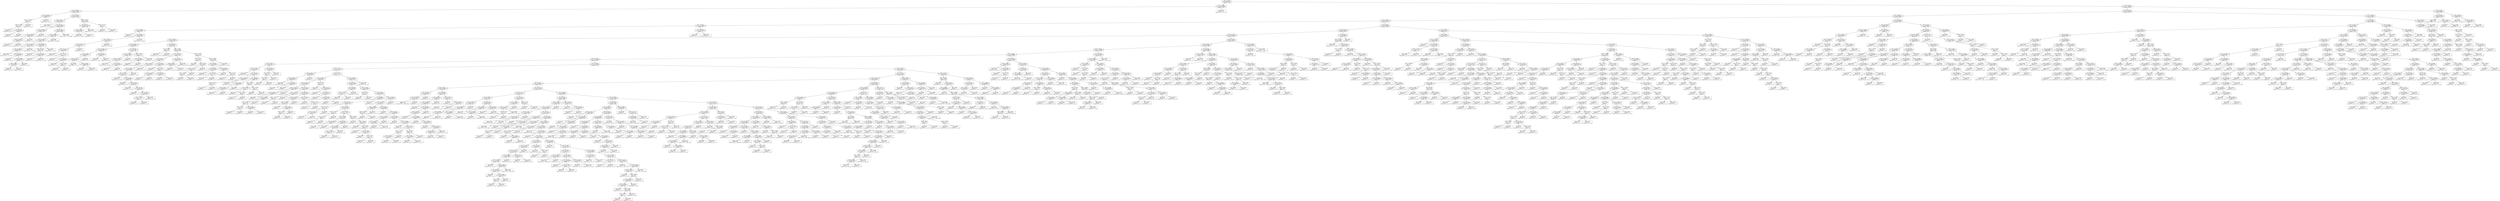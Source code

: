digraph Tree {
0 [label="X[4] <= -0.5000\ngini = 0.485017774536\nsamples = 33935", shape="box"] ;
1 [label="X[15] <= 0.5000\ngini = 0.0054607099204\nsamples = 10227", shape="box"] ;
0 -> 1 ;
2 [label="X[2] <= -0.5000\ngini = 0.00293283168431\nsamples = 10214", shape="box"] ;
1 -> 2 ;
3 [label="X[11] <= 0.5000\ngini = 0.396694214876\nsamples = 22", shape="box"] ;
2 -> 3 ;
4 [label="X[19] <= 0.5000\ngini = 0.48\nsamples = 10", shape="box"] ;
3 -> 4 ;
5 [label="X[0] <= 0.2349\ngini = 0.375\nsamples = 8", shape="box"] ;
4 -> 5 ;
6 [label="gini = 0.0000\nsamples = 5\nvalue = [ 0.  0.  5.  0.]", shape="box"] ;
5 -> 6 ;
7 [label="X[0] <= 0.3029\ngini = 0.444444444444\nsamples = 3", shape="box"] ;
5 -> 7 ;
8 [label="gini = 0.0000\nsamples = 2\nvalue = [ 0.  0.  0.  2.]", shape="box"] ;
7 -> 8 ;
9 [label="gini = 0.0000\nsamples = 1\nvalue = [ 0.  0.  1.  0.]", shape="box"] ;
7 -> 9 ;
10 [label="gini = 0.0000\nsamples = 2\nvalue = [ 0.  0.  0.  2.]", shape="box"] ;
4 -> 10 ;
11 [label="gini = 0.0000\nsamples = 12\nvalue = [  0.   0.   0.  12.]", shape="box"] ;
3 -> 11 ;
12 [label="X[12] <= 0.5000\ngini = 0.001764531513\nsamples = 10192", shape="box"] ;
2 -> 12 ;
13 [label="X[0] <= 0.1416\ngini = 0.00120627217827\nsamples = 9942", shape="box"] ;
12 -> 13 ;
14 [label="gini = 0.0000\nsamples = 6538\nvalue = [    0.     0.     0.  6538.]", shape="box"] ;
13 -> 14 ;
15 [label="X[0] <= 0.1442\ngini = 0.0035190506503\nsamples = 3404", shape="box"] ;
13 -> 15 ;
16 [label="X[19] <= 0.5000\ngini = 0.0363511659808\nsamples = 108", shape="box"] ;
15 -> 16 ;
17 [label="X[6] <= 0.5000\ngini = 0.0665873959572\nsamples = 58", shape="box"] ;
16 -> 17 ;
18 [label="X[19] <= -0.5000\ngini = 0.0814848347669\nsamples = 47", shape="box"] ;
17 -> 18 ;
19 [label="gini = 0.0000\nsamples = 6\nvalue = [ 0.  0.  0.  6.]", shape="box"] ;
18 -> 19 ;
20 [label="gini = 0.0928\nsamples = 41\nvalue = [  0.   0.   2.  39.]", shape="box"] ;
18 -> 20 ;
21 [label="gini = 0.0000\nsamples = 11\nvalue = [  0.   0.   0.  11.]", shape="box"] ;
17 -> 21 ;
22 [label="gini = 0.0000\nsamples = 50\nvalue = [  0.   0.   0.  50.]", shape="box"] ;
16 -> 22 ;
23 [label="X[0] <= 0.1835\ngini = 0.0024242388538\nsamples = 3296", shape="box"] ;
15 -> 23 ;
24 [label="X[19] <= 0.5000\ngini = 0.00872393287178\nsamples = 913", shape="box"] ;
23 -> 24 ;
25 [label="X[0] <= 0.1802\ngini = 0.0238771095554\nsamples = 331", shape="box"] ;
24 -> 25 ;
26 [label="X[0] <= 0.1611\ngini = 0.0147593316842\nsamples = 269", shape="box"] ;
25 -> 26 ;
27 [label="X[0] <= 0.1589\ngini = 0.0296229295042\nsamples = 133", shape="box"] ;
26 -> 27 ;
28 [label="gini = 0.0000\nsamples = 111\nvalue = [   0.    0.    0.  111.]", shape="box"] ;
27 -> 28 ;
29 [label="X[19] <= -0.5000\ngini = 0.165289256198\nsamples = 22", shape="box"] ;
27 -> 29 ;
30 [label="gini = 0.0000\nsamples = 8\nvalue = [ 0.  0.  0.  8.]", shape="box"] ;
29 -> 30 ;
31 [label="X[16] <= 0.5000\ngini = 0.244897959184\nsamples = 14", shape="box"] ;
29 -> 31 ;
32 [label="X[6] <= 0.5000\ngini = 0.297520661157\nsamples = 11", shape="box"] ;
31 -> 32 ;
33 [label="gini = 0.3750\nsamples = 8\nvalue = [ 0.  0.  2.  6.]", shape="box"] ;
32 -> 33 ;
34 [label="gini = 0.0000\nsamples = 3\nvalue = [ 0.  0.  0.  3.]", shape="box"] ;
32 -> 34 ;
35 [label="gini = 0.0000\nsamples = 3\nvalue = [ 0.  0.  0.  3.]", shape="box"] ;
31 -> 35 ;
36 [label="gini = 0.0000\nsamples = 136\nvalue = [   0.    0.    0.  136.]", shape="box"] ;
26 -> 36 ;
37 [label="X[6] <= 0.5000\ngini = 0.0624349635796\nsamples = 62", shape="box"] ;
25 -> 37 ;
38 [label="X[19] <= -0.5000\ngini = 0.0768\nsamples = 50", shape="box"] ;
37 -> 38 ;
39 [label="gini = 0.0000\nsamples = 8\nvalue = [ 0.  0.  0.  8.]", shape="box"] ;
38 -> 39 ;
40 [label="X[13] <= 0.5000\ngini = 0.0907029478458\nsamples = 42", shape="box"] ;
38 -> 40 ;
41 [label="gini = 0.0000\nsamples = 1\nvalue = [ 0.  0.  0.  1.]", shape="box"] ;
40 -> 41 ;
42 [label="gini = 0.0928\nsamples = 41\nvalue = [  0.   0.   2.  39.]", shape="box"] ;
40 -> 42 ;
43 [label="gini = 0.0000\nsamples = 12\nvalue = [  0.   0.   0.  12.]", shape="box"] ;
37 -> 43 ;
44 [label="gini = 0.0000\nsamples = 582\nvalue = [   0.    0.    0.  582.]", shape="box"] ;
24 -> 44 ;
45 [label="gini = 0.0000\nsamples = 2383\nvalue = [    0.     0.     0.  2383.]", shape="box"] ;
23 -> 45 ;
46 [label="X[16] <= 0.5000\ngini = 0.023712\nsamples = 250", shape="box"] ;
12 -> 46 ;
47 [label="X[0] <= 0.1381\ngini = 0.00809703218983\nsamples = 246", shape="box"] ;
46 -> 47 ;
48 [label="X[0] <= 0.1292\ngini = 0.019415609381\nsamples = 102", shape="box"] ;
47 -> 48 ;
49 [label="gini = 0.0000\nsamples = 96\nvalue = [  0.   0.   0.  96.]", shape="box"] ;
48 -> 49 ;
50 [label="gini = 0.2778\nsamples = 6\nvalue = [ 0.  0.  1.  5.]", shape="box"] ;
48 -> 50 ;
51 [label="gini = 0.0000\nsamples = 144\nvalue = [   0.    0.    0.  144.]", shape="box"] ;
47 -> 51 ;
52 [label="X[0] <= 0.1221\ngini = 0.5\nsamples = 4", shape="box"] ;
46 -> 52 ;
53 [label="gini = 0.0000\nsamples = 2\nvalue = [ 0.  0.  0.  2.]", shape="box"] ;
52 -> 53 ;
54 [label="gini = 0.0000\nsamples = 2\nvalue = [ 0.  0.  2.  0.]", shape="box"] ;
52 -> 54 ;
55 [label="gini = 0.0000\nsamples = 13\nvalue = [  0.   0.  13.   0.]", shape="box"] ;
1 -> 55 ;
56 [label="X[7] <= 0.5000\ngini = 0.577481660694\nsamples = 23708", shape="box"] ;
0 -> 56 ;
57 [label="X[19] <= 0.5000\ngini = 0.543372585088\nsamples = 22113", shape="box"] ;
56 -> 57 ;
58 [label="X[1] <= 0.5000\ngini = 0.557088501261\nsamples = 18456", shape="box"] ;
57 -> 58 ;
59 [label="X[3] <= -0.5000\ngini = 0.541687237492\nsamples = 17127", shape="box"] ;
58 -> 59 ;
60 [label="X[11] <= 0.5000\ngini = 0.155502233364\nsamples = 989", shape="box"] ;
59 -> 60 ;
61 [label="X[1] <= -0.5000\ngini = 0.0258298063121\nsamples = 917", shape="box"] ;
60 -> 61 ;
62 [label="gini = 0.0000\nsamples = 3\nvalue = [ 0.  0.  3.  0.]", shape="box"] ;
61 -> 62 ;
63 [label="X[4] <= 0.5000\ngini = 0.0194997342578\nsamples = 914", shape="box"] ;
61 -> 63 ;
64 [label="X[0] <= 0.2361\ngini = 0.174817898023\nsamples = 93", shape="box"] ;
63 -> 64 ;
65 [label="X[0] <= 0.2111\ngini = 0.265927977839\nsamples = 57", shape="box"] ;
64 -> 65 ;
66 [label="X[0] <= 0.1115\ngini = 0.197530864198\nsamples = 54", shape="box"] ;
65 -> 66 ;
67 [label="gini = 0.0000\nsamples = 18\nvalue = [  0.   0.   0.  18.]", shape="box"] ;
66 -> 67 ;
68 [label="X[0] <= 0.1213\ngini = 0.277777777778\nsamples = 36", shape="box"] ;
66 -> 68 ;
69 [label="gini = 0.0000\nsamples = 3\nvalue = [ 0.  0.  3.  0.]", shape="box"] ;
68 -> 69 ;
70 [label="X[0] <= 0.1742\ngini = 0.165289256198\nsamples = 33", shape="box"] ;
68 -> 70 ;
71 [label="gini = 0.0000\nsamples = 21\nvalue = [  0.   0.   0.  21.]", shape="box"] ;
70 -> 71 ;
72 [label="X[0] <= 0.1909\ngini = 0.375\nsamples = 12", shape="box"] ;
70 -> 72 ;
73 [label="gini = 0.4444\nsamples = 9\nvalue = [ 0.  0.  3.  6.]", shape="box"] ;
72 -> 73 ;
74 [label="gini = 0.0000\nsamples = 3\nvalue = [ 0.  0.  0.  3.]", shape="box"] ;
72 -> 74 ;
75 [label="gini = 0.0000\nsamples = 3\nvalue = [ 0.  0.  3.  0.]", shape="box"] ;
65 -> 75 ;
76 [label="gini = 0.0000\nsamples = 36\nvalue = [  0.   0.   0.  36.]", shape="box"] ;
64 -> 76 ;
77 [label="gini = 0.0000\nsamples = 821\nvalue = [   0.    0.    0.  821.]", shape="box"] ;
63 -> 77 ;
78 [label="X[0] <= 0.0488\ngini = 0.0273919753086\nsamples = 72", shape="box"] ;
60 -> 78 ;
79 [label="gini = 0.0377\nsamples = 52\nvalue = [  0.  51.   0.   1.]", shape="box"] ;
78 -> 79 ;
80 [label="gini = 0.0000\nsamples = 20\nvalue = [  0.  20.   0.   0.]", shape="box"] ;
78 -> 80 ;
81 [label="X[5] <= 0.5000\ngini = 0.542344808251\nsamples = 16138", shape="box"] ;
59 -> 81 ;
82 [label="X[6] <= 0.5000\ngini = 0.516091150486\nsamples = 14820", shape="box"] ;
81 -> 82 ;
83 [label="X[19] <= -0.5000\ngini = 0.515612938496\nsamples = 14319", shape="box"] ;
82 -> 83 ;
84 [label="X[17] <= 0.5000\ngini = 0.374067599765\nsamples = 578", shape="box"] ;
83 -> 84 ;
85 [label="X[4] <= 0.5000\ngini = 0.463682432432\nsamples = 296", shape="box"] ;
84 -> 85 ;
86 [label="X[15] <= 0.5000\ngini = 0.0694444444444\nsamples = 84", shape="box"] ;
85 -> 86 ;
87 [label="X[0] <= 0.5694\ngini = 0.0505987518975\nsamples = 77", shape="box"] ;
86 -> 87 ;
88 [label="X[0] <= 0.1791\ngini = 0.0285654274312\nsamples = 69", shape="box"] ;
87 -> 88 ;
89 [label="gini = 0.0000\nsamples = 40\nvalue = [ 40.   0.   0.   0.]", shape="box"] ;
88 -> 89 ;
90 [label="X[0] <= 0.1935\ngini = 0.0665873959572\nsamples = 29", shape="box"] ;
88 -> 90 ;
91 [label="gini = 0.3750\nsamples = 4\nvalue = [ 3.  0.  0.  1.]", shape="box"] ;
90 -> 91 ;
92 [label="gini = 0.0000\nsamples = 25\nvalue = [ 25.   0.   0.   0.]", shape="box"] ;
90 -> 92 ;
93 [label="gini = 0.2188\nsamples = 8\nvalue = [ 7.  0.  0.  1.]", shape="box"] ;
87 -> 93 ;
94 [label="X[0] <= 0.1026\ngini = 0.244897959184\nsamples = 7", shape="box"] ;
86 -> 94 ;
95 [label="gini = 0.5000\nsamples = 2\nvalue = [ 1.  0.  1.  0.]", shape="box"] ;
94 -> 95 ;
96 [label="gini = 0.0000\nsamples = 5\nvalue = [ 5.  0.  0.  0.]", shape="box"] ;
94 -> 96 ;
97 [label="X[2] <= 0.5000\ngini = 0.150720897116\nsamples = 212", shape="box"] ;
85 -> 97 ;
98 [label="X[15] <= 0.5000\ngini = 0.0502178765012\nsamples = 194", shape="box"] ;
97 -> 98 ;
99 [label="X[16] <= 0.5000\ngini = 0.0207231161426\nsamples = 191", shape="box"] ;
98 -> 99 ;
100 [label="gini = 0.0000\nsamples = 178\nvalue = [   0.    0.    0.  178.]", shape="box"] ;
99 -> 100 ;
101 [label="X[0] <= 0.2441\ngini = 0.260355029586\nsamples = 13", shape="box"] ;
99 -> 101 ;
102 [label="gini = 0.0000\nsamples = 11\nvalue = [  0.   0.   0.  11.]", shape="box"] ;
101 -> 102 ;
103 [label="gini = 0.0000\nsamples = 2\nvalue = [ 0.  0.  2.  0.]", shape="box"] ;
101 -> 103 ;
104 [label="gini = 0.0000\nsamples = 3\nvalue = [ 0.  0.  3.  0.]", shape="box"] ;
98 -> 104 ;
105 [label="X[9] <= 0.5000\ngini = 0.611111111111\nsamples = 18", shape="box"] ;
97 -> 105 ;
106 [label="X[15] <= 0.5000\ngini = 0.444444444444\nsamples = 9", shape="box"] ;
105 -> 106 ;
107 [label="gini = 0.0000\nsamples = 6\nvalue = [ 0.  0.  0.  6.]", shape="box"] ;
106 -> 107 ;
108 [label="gini = 0.0000\nsamples = 3\nvalue = [ 0.  0.  3.  0.]", shape="box"] ;
106 -> 108 ;
109 [label="gini = 0.0000\nsamples = 9\nvalue = [ 9.  0.  0.  0.]", shape="box"] ;
105 -> 109 ;
110 [label="X[0] <= 0.0774\ngini = 0.218097681203\nsamples = 282", shape="box"] ;
84 -> 110 ;
111 [label="X[0] <= 0.0286\ngini = 0.375\nsamples = 32", shape="box"] ;
110 -> 111 ;
112 [label="gini = 0.0000\nsamples = 24\nvalue = [  0.   0.   0.  24.]", shape="box"] ;
111 -> 112 ;
113 [label="gini = 0.0000\nsamples = 8\nvalue = [ 0.  0.  8.  0.]", shape="box"] ;
111 -> 113 ;
114 [label="X[0] <= 0.4248\ngini = 0.191488\nsamples = 250", shape="box"] ;
110 -> 114 ;
115 [label="X[0] <= 0.3359\ngini = 0.138725761773\nsamples = 190", shape="box"] ;
114 -> 115 ;
116 [label="X[0] <= 0.2971\ngini = 0.18227376027\nsamples = 131", shape="box"] ;
115 -> 116 ;
117 [label="X[0] <= 0.2247\ngini = 0.125414871831\nsamples = 119", shape="box"] ;
116 -> 117 ;
118 [label="X[0] <= 0.2183\ngini = 0.172335600907\nsamples = 84", shape="box"] ;
117 -> 118 ;
119 [label="X[0] <= 0.1404\ngini = 0.14201183432\nsamples = 78", shape="box"] ;
118 -> 119 ;
120 [label="gini = 0.0000\nsamples = 20\nvalue = [  0.   0.   0.  20.]", shape="box"] ;
119 -> 120 ;
121 [label="X[0] <= 0.1464\ngini = 0.185493460166\nsamples = 58", shape="box"] ;
119 -> 121 ;
122 [label="gini = 0.0000\nsamples = 2\nvalue = [ 0.  0.  2.  0.]", shape="box"] ;
121 -> 122 ;
123 [label="X[0] <= 0.1716\ngini = 0.132653061224\nsamples = 56", shape="box"] ;
121 -> 123 ;
124 [label="gini = 0.0000\nsamples = 22\nvalue = [  0.   0.   0.  22.]", shape="box"] ;
123 -> 124 ;
125 [label="X[0] <= 0.1791\ngini = 0.207612456747\nsamples = 34", shape="box"] ;
123 -> 125 ;
126 [label="gini = 0.5000\nsamples = 4\nvalue = [ 0.  0.  2.  2.]", shape="box"] ;
125 -> 126 ;
127 [label="X[0] <= 0.1976\ngini = 0.124444444444\nsamples = 30", shape="box"] ;
125 -> 127 ;
128 [label="X[0] <= 0.1943\ngini = 0.277777777778\nsamples = 12", shape="box"] ;
127 -> 128 ;
129 [label="gini = 0.0000\nsamples = 6\nvalue = [ 0.  0.  0.  6.]", shape="box"] ;
128 -> 129 ;
130 [label="gini = 0.4444\nsamples = 6\nvalue = [ 0.  0.  2.  4.]", shape="box"] ;
128 -> 130 ;
131 [label="gini = 0.0000\nsamples = 18\nvalue = [  0.   0.   0.  18.]", shape="box"] ;
127 -> 131 ;
132 [label="gini = 0.4444\nsamples = 6\nvalue = [ 0.  0.  2.  4.]", shape="box"] ;
118 -> 132 ;
133 [label="gini = 0.0000\nsamples = 35\nvalue = [  0.   0.   0.  35.]", shape="box"] ;
117 -> 133 ;
134 [label="X[0] <= 0.3028\ngini = 0.569444444444\nsamples = 12", shape="box"] ;
116 -> 134 ;
135 [label="gini = 0.0000\nsamples = 2\nvalue = [ 0.  0.  2.  0.]", shape="box"] ;
134 -> 135 ;
136 [label="X[0] <= 0.3150\ngini = 0.42\nsamples = 10", shape="box"] ;
134 -> 136 ;
137 [label="X[0] <= 0.3101\ngini = 0.444444444444\nsamples = 3", shape="box"] ;
136 -> 137 ;
138 [label="gini = 0.0000\nsamples = 1\nvalue = [ 0.  0.  0.  1.]", shape="box"] ;
137 -> 138 ;
139 [label="gini = 0.0000\nsamples = 2\nvalue = [ 2.  0.  0.  0.]", shape="box"] ;
137 -> 139 ;
140 [label="X[0] <= 0.3254\ngini = 0.244897959184\nsamples = 7", shape="box"] ;
136 -> 140 ;
141 [label="gini = 0.0000\nsamples = 2\nvalue = [ 0.  0.  0.  2.]", shape="box"] ;
140 -> 141 ;
142 [label="gini = 0.3200\nsamples = 5\nvalue = [ 1.  0.  0.  4.]", shape="box"] ;
140 -> 142 ;
143 [label="X[0] <= 0.3970\ngini = 0.0333237575409\nsamples = 59", shape="box"] ;
115 -> 143 ;
144 [label="X[0] <= 0.3937\ngini = 0.0624349635796\nsamples = 31", shape="box"] ;
143 -> 144 ;
145 [label="gini = 0.0000\nsamples = 27\nvalue = [  0.   0.   0.  27.]", shape="box"] ;
144 -> 145 ;
146 [label="gini = 0.3750\nsamples = 4\nvalue = [ 1.  0.  0.  3.]", shape="box"] ;
144 -> 146 ;
147 [label="gini = 0.0000\nsamples = 28\nvalue = [  0.   0.   0.  28.]", shape="box"] ;
143 -> 147 ;
148 [label="X[0] <= 0.5480\ngini = 0.34\nsamples = 60", shape="box"] ;
114 -> 148 ;
149 [label="X[0] <= 0.4567\ngini = 0.62\nsamples = 10", shape="box"] ;
148 -> 149 ;
150 [label="gini = 0.0000\nsamples = 2\nvalue = [ 0.  0.  2.  0.]", shape="box"] ;
149 -> 150 ;
151 [label="X[0] <= 0.5226\ngini = 0.53125\nsamples = 8", shape="box"] ;
149 -> 151 ;
152 [label="X[0] <= 0.5103\ngini = 0.611111111111\nsamples = 6", shape="box"] ;
151 -> 152 ;
153 [label="X[0] <= 0.4924\ngini = 0.48\nsamples = 5", shape="box"] ;
152 -> 153 ;
154 [label="gini = 0.5000\nsamples = 2\nvalue = [ 1.  0.  0.  1.]", shape="box"] ;
153 -> 154 ;
155 [label="gini = 0.4444\nsamples = 3\nvalue = [ 2.  0.  0.  1.]", shape="box"] ;
153 -> 155 ;
156 [label="gini = 0.0000\nsamples = 1\nvalue = [ 0.  0.  1.  0.]", shape="box"] ;
152 -> 156 ;
157 [label="gini = 0.0000\nsamples = 2\nvalue = [ 2.  0.  0.  0.]", shape="box"] ;
151 -> 157 ;
158 [label="X[0] <= 0.6628\ngini = 0.1496\nsamples = 50", shape="box"] ;
148 -> 158 ;
159 [label="X[0] <= 0.6242\ngini = 0.321995464853\nsamples = 21", shape="box"] ;
158 -> 159 ;
160 [label="X[0] <= 0.6075\ngini = 0.132653061224\nsamples = 14", shape="box"] ;
159 -> 160 ;
161 [label="gini = 0.0000\nsamples = 8\nvalue = [ 0.  0.  0.  8.]", shape="box"] ;
160 -> 161 ;
162 [label="X[0] <= 0.6196\ngini = 0.277777777778\nsamples = 6", shape="box"] ;
160 -> 162 ;
163 [label="gini = 0.5000\nsamples = 2\nvalue = [ 1.  0.  0.  1.]", shape="box"] ;
162 -> 163 ;
164 [label="gini = 0.0000\nsamples = 4\nvalue = [ 0.  0.  0.  4.]", shape="box"] ;
162 -> 164 ;
165 [label="X[0] <= 0.6307\ngini = 0.489795918367\nsamples = 7", shape="box"] ;
159 -> 165 ;
166 [label="gini = 0.0000\nsamples = 2\nvalue = [ 0.  0.  2.  0.]", shape="box"] ;
165 -> 166 ;
167 [label="X[0] <= 0.6470\ngini = 0.32\nsamples = 5", shape="box"] ;
165 -> 167 ;
168 [label="gini = 0.0000\nsamples = 4\nvalue = [ 0.  0.  0.  4.]", shape="box"] ;
167 -> 168 ;
169 [label="gini = 0.0000\nsamples = 1\nvalue = [ 0.  0.  1.  0.]", shape="box"] ;
167 -> 169 ;
170 [label="gini = 0.0000\nsamples = 29\nvalue = [  0.   0.   0.  29.]", shape="box"] ;
158 -> 170 ;
171 [label="X[18] <= 0.5000\ngini = 0.507303820715\nsamples = 13741", shape="box"] ;
83 -> 171 ;
172 [label="X[0] <= 0.5738\ngini = 0.509799989834\nsamples = 13209", shape="box"] ;
171 -> 172 ;
173 [label="X[16] <= 0.5000\ngini = 0.511973596081\nsamples = 11720", shape="box"] ;
172 -> 173 ;
174 [label="X[0] <= 0.4964\ngini = 0.511890099627\nsamples = 11455", shape="box"] ;
173 -> 174 ;
175 [label="X[13] <= 0.5000\ngini = 0.51303619019\nsamples = 10139", shape="box"] ;
174 -> 175 ;
176 [label="X[0] <= 0.3295\ngini = 0.232302201071\nsamples = 82", shape="box"] ;
175 -> 176 ;
177 [label="X[0] <= 0.0631\ngini = 0.167243767313\nsamples = 76", shape="box"] ;
176 -> 177 ;
178 [label="gini = 0.0000\nsamples = 29\nvalue = [  0.   0.   0.  29.]", shape="box"] ;
177 -> 178 ;
179 [label="X[0] <= 0.1270\ngini = 0.25350837483\nsamples = 47", shape="box"] ;
177 -> 179 ;
180 [label="X[0] <= 0.1160\ngini = 0.426035502959\nsamples = 13", shape="box"] ;
179 -> 180 ;
181 [label="X[0] <= 0.0761\ngini = 0.18\nsamples = 10", shape="box"] ;
180 -> 181 ;
182 [label="gini = 0.3750\nsamples = 4\nvalue = [ 0.  0.  1.  3.]", shape="box"] ;
181 -> 182 ;
183 [label="gini = 0.0000\nsamples = 6\nvalue = [ 0.  0.  0.  6.]", shape="box"] ;
181 -> 183 ;
184 [label="gini = 0.0000\nsamples = 3\nvalue = [ 0.  0.  3.  0.]", shape="box"] ;
180 -> 184 ;
185 [label="X[2] <= 0.5000\ngini = 0.160899653979\nsamples = 34", shape="box"] ;
179 -> 185 ;
186 [label="X[0] <= 0.1952\ngini = 0.0739644970414\nsamples = 26", shape="box"] ;
185 -> 186 ;
187 [label="X[0] <= 0.1822\ngini = 0.165289256198\nsamples = 11", shape="box"] ;
186 -> 187 ;
188 [label="gini = 0.0000\nsamples = 10\nvalue = [  0.   0.   0.  10.]", shape="box"] ;
187 -> 188 ;
189 [label="gini = 0.0000\nsamples = 1\nvalue = [ 0.  0.  1.  0.]", shape="box"] ;
187 -> 189 ;
190 [label="gini = 0.0000\nsamples = 15\nvalue = [  0.   0.   0.  15.]", shape="box"] ;
186 -> 190 ;
191 [label="X[0] <= 0.2323\ngini = 0.375\nsamples = 8", shape="box"] ;
185 -> 191 ;
192 [label="X[0] <= 0.1645\ngini = 0.277777777778\nsamples = 6", shape="box"] ;
191 -> 192 ;
193 [label="gini = 0.0000\nsamples = 1\nvalue = [ 0.  0.  0.  1.]", shape="box"] ;
192 -> 193 ;
194 [label="X[0] <= 0.2111\ngini = 0.32\nsamples = 5", shape="box"] ;
192 -> 194 ;
195 [label="gini = 0.3750\nsamples = 4\nvalue = [ 0.  0.  1.  3.]", shape="box"] ;
194 -> 195 ;
196 [label="gini = 0.0000\nsamples = 1\nvalue = [ 0.  0.  0.  1.]", shape="box"] ;
194 -> 196 ;
197 [label="X[0] <= 0.2840\ngini = 0.5\nsamples = 2", shape="box"] ;
191 -> 197 ;
198 [label="gini = 0.0000\nsamples = 1\nvalue = [ 0.  0.  1.  0.]", shape="box"] ;
197 -> 198 ;
199 [label="gini = 0.0000\nsamples = 1\nvalue = [ 0.  0.  0.  1.]", shape="box"] ;
197 -> 199 ;
200 [label="X[0] <= 0.4499\ngini = 0.444444444444\nsamples = 6", shape="box"] ;
176 -> 200 ;
201 [label="X[0] <= 0.3750\ngini = 0.32\nsamples = 5", shape="box"] ;
200 -> 201 ;
202 [label="X[0] <= 0.3452\ngini = 0.5\nsamples = 2", shape="box"] ;
201 -> 202 ;
203 [label="gini = 0.0000\nsamples = 1\nvalue = [ 0.  0.  1.  0.]", shape="box"] ;
202 -> 203 ;
204 [label="gini = 0.0000\nsamples = 1\nvalue = [ 0.  0.  0.  1.]", shape="box"] ;
202 -> 204 ;
205 [label="gini = 0.0000\nsamples = 3\nvalue = [ 0.  0.  3.  0.]", shape="box"] ;
201 -> 205 ;
206 [label="gini = 0.0000\nsamples = 1\nvalue = [ 0.  0.  0.  1.]", shape="box"] ;
200 -> 206 ;
207 [label="X[15] <= 0.5000\ngini = 0.512973436319\nsamples = 10057", shape="box"] ;
175 -> 207 ;
208 [label="X[0] <= 0.0777\ngini = 0.373777513385\nsamples = 410", shape="box"] ;
207 -> 208 ;
209 [label="X[0] <= 0.0707\ngini = 0.493239588967\nsamples = 86", shape="box"] ;
208 -> 209 ;
210 [label="X[0] <= 0.0303\ngini = 0.494394463668\nsamples = 85", shape="box"] ;
209 -> 210 ;
211 [label="gini = 0.4926\nsamples = 82\nvalue = [  0.   0.  36.  46.]", shape="box"] ;
210 -> 211 ;
212 [label="X[0] <= 0.0626\ngini = 0.444444444444\nsamples = 3", shape="box"] ;
210 -> 212 ;
213 [label="gini = 0.0000\nsamples = 1\nvalue = [ 0.  0.  1.  0.]", shape="box"] ;
212 -> 213 ;
214 [label="gini = 0.5000\nsamples = 2\nvalue = [ 0.  0.  1.  1.]", shape="box"] ;
212 -> 214 ;
215 [label="gini = 0.0000\nsamples = 1\nvalue = [ 0.  0.  0.  1.]", shape="box"] ;
209 -> 215 ;
216 [label="X[0] <= 0.1839\ngini = 0.277777777778\nsamples = 324", shape="box"] ;
208 -> 216 ;
217 [label="X[0] <= 0.1650\ngini = 0.405259515571\nsamples = 85", shape="box"] ;
216 -> 217 ;
218 [label="X[0] <= 0.1188\ngini = 0.33798816568\nsamples = 65", shape="box"] ;
217 -> 218 ;
219 [label="X[0] <= 0.1144\ngini = 0.432132963989\nsamples = 19", shape="box"] ;
218 -> 219 ;
220 [label="X[0] <= 0.0817\ngini = 0.359861591696\nsamples = 17", shape="box"] ;
219 -> 220 ;
221 [label="gini = 0.0000\nsamples = 4\nvalue = [ 0.  0.  4.  0.]", shape="box"] ;
220 -> 221 ;
222 [label="X[0] <= 0.0976\ngini = 0.426035502959\nsamples = 13", shape="box"] ;
220 -> 222 ;
223 [label="X[0] <= 0.0889\ngini = 0.48\nsamples = 10", shape="box"] ;
222 -> 223 ;
224 [label="X[0] <= 0.0851\ngini = 0.5\nsamples = 4", shape="box"] ;
223 -> 224 ;
225 [label="gini = 0.5000\nsamples = 2\nvalue = [ 0.  0.  1.  1.]", shape="box"] ;
224 -> 225 ;
226 [label="gini = 0.5000\nsamples = 2\nvalue = [ 0.  0.  1.  1.]", shape="box"] ;
224 -> 226 ;
227 [label="X[0] <= 0.0931\ngini = 0.444444444444\nsamples = 6", shape="box"] ;
223 -> 227 ;
228 [label="gini = 0.4444\nsamples = 3\nvalue = [ 0.  0.  2.  1.]", shape="box"] ;
227 -> 228 ;
229 [label="gini = 0.4444\nsamples = 3\nvalue = [ 0.  0.  2.  1.]", shape="box"] ;
227 -> 229 ;
230 [label="gini = 0.0000\nsamples = 3\nvalue = [ 0.  0.  3.  0.]", shape="box"] ;
222 -> 230 ;
231 [label="gini = 0.0000\nsamples = 2\nvalue = [ 0.  0.  0.  2.]", shape="box"] ;
219 -> 231 ;
232 [label="X[0] <= 0.1312\ngini = 0.287334593573\nsamples = 46", shape="box"] ;
218 -> 232 ;
233 [label="X[0] <= 0.1263\ngini = 0.14201183432\nsamples = 13", shape="box"] ;
232 -> 233 ;
234 [label="X[0] <= 0.1225\ngini = 0.18\nsamples = 10", shape="box"] ;
233 -> 234 ;
235 [label="gini = 0.0000\nsamples = 1\nvalue = [ 0.  0.  1.  0.]", shape="box"] ;
234 -> 235 ;
236 [label="gini = 0.1975\nsamples = 9\nvalue = [ 0.  0.  8.  1.]", shape="box"] ;
234 -> 236 ;
237 [label="gini = 0.0000\nsamples = 3\nvalue = [ 0.  0.  3.  0.]", shape="box"] ;
233 -> 237 ;
238 [label="X[0] <= 0.1554\ngini = 0.334251606979\nsamples = 33", shape="box"] ;
232 -> 238 ;
239 [label="X[0] <= 0.1524\ngini = 0.408163265306\nsamples = 21", shape="box"] ;
238 -> 239 ;
240 [label="X[0] <= 0.1348\ngini = 0.3046875\nsamples = 16", shape="box"] ;
239 -> 240 ;
241 [label="gini = 0.5000\nsamples = 2\nvalue = [ 0.  0.  1.  1.]", shape="box"] ;
240 -> 241 ;
242 [label="X[0] <= 0.1455\ngini = 0.244897959184\nsamples = 14", shape="box"] ;
240 -> 242 ;
243 [label="X[0] <= 0.1416\ngini = 0.32\nsamples = 10", shape="box"] ;
242 -> 243 ;
244 [label="gini = 0.0000\nsamples = 3\nvalue = [ 0.  0.  3.  0.]", shape="box"] ;
243 -> 244 ;
245 [label="gini = 0.4082\nsamples = 7\nvalue = [ 0.  0.  5.  2.]", shape="box"] ;
243 -> 245 ;
246 [label="gini = 0.0000\nsamples = 4\nvalue = [ 0.  0.  4.  0.]", shape="box"] ;
242 -> 246 ;
247 [label="gini = 0.4800\nsamples = 5\nvalue = [ 0.  0.  2.  3.]", shape="box"] ;
239 -> 247 ;
248 [label="X[0] <= 0.1594\ngini = 0.152777777778\nsamples = 12", shape="box"] ;
238 -> 248 ;
249 [label="gini = 0.0000\nsamples = 6\nvalue = [ 0.  0.  6.  0.]", shape="box"] ;
248 -> 249 ;
250 [label="X[0] <= 0.1611\ngini = 0.277777777778\nsamples = 6", shape="box"] ;
248 -> 250 ;
251 [label="gini = 0.3750\nsamples = 4\nvalue = [ 0.  0.  3.  1.]", shape="box"] ;
250 -> 251 ;
252 [label="gini = 0.0000\nsamples = 2\nvalue = [ 0.  0.  2.  0.]", shape="box"] ;
250 -> 252 ;
253 [label="X[0] <= 0.1684\ngini = 0.5\nsamples = 20", shape="box"] ;
217 -> 253 ;
254 [label="gini = 0.3750\nsamples = 8\nvalue = [ 0.  0.  2.  6.]", shape="box"] ;
253 -> 254 ;
255 [label="X[0] <= 0.1721\ngini = 0.444444444444\nsamples = 12", shape="box"] ;
253 -> 255 ;
256 [label="gini = 0.0000\nsamples = 1\nvalue = [ 0.  0.  1.  0.]", shape="box"] ;
255 -> 256 ;
257 [label="X[0] <= 0.1747\ngini = 0.462809917355\nsamples = 11", shape="box"] ;
255 -> 257 ;
258 [label="gini = 0.5000\nsamples = 4\nvalue = [ 0.  0.  2.  2.]", shape="box"] ;
257 -> 258 ;
259 [label="X[0] <= 0.1786\ngini = 0.408163265306\nsamples = 7", shape="box"] ;
257 -> 259 ;
260 [label="gini = 0.0000\nsamples = 1\nvalue = [ 0.  0.  1.  0.]", shape="box"] ;
259 -> 260 ;
261 [label="gini = 0.4444\nsamples = 6\nvalue = [ 0.  0.  4.  2.]", shape="box"] ;
259 -> 261 ;
262 [label="X[0] <= 0.4300\ngini = 0.219533971744\nsamples = 239", shape="box"] ;
216 -> 262 ;
263 [label="X[0] <= 0.2087\ngini = 0.240129799892\nsamples = 215", shape="box"] ;
262 -> 263 ;
264 [label="X[0] <= 0.1984\ngini = 0.060546875\nsamples = 32", shape="box"] ;
263 -> 264 ;
265 [label="X[0] <= 0.1951\ngini = 0.152777777778\nsamples = 12", shape="box"] ;
264 -> 265 ;
266 [label="gini = 0.0000\nsamples = 11\nvalue = [  0.   0.  11.   0.]", shape="box"] ;
265 -> 266 ;
267 [label="gini = 0.0000\nsamples = 1\nvalue = [ 0.  0.  0.  1.]", shape="box"] ;
265 -> 267 ;
268 [label="gini = 0.0000\nsamples = 20\nvalue = [  0.   0.  20.   0.]", shape="box"] ;
264 -> 268 ;
269 [label="X[0] <= 0.2165\ngini = 0.266714443549\nsamples = 183", shape="box"] ;
263 -> 269 ;
270 [label="X[0] <= 0.2124\ngini = 0.48\nsamples = 5", shape="box"] ;
269 -> 270 ;
271 [label="gini = 0.4444\nsamples = 3\nvalue = [ 0.  0.  1.  2.]", shape="box"] ;
270 -> 271 ;
272 [label="gini = 0.5000\nsamples = 2\nvalue = [ 0.  0.  1.  1.]", shape="box"] ;
270 -> 272 ;
273 [label="X[0] <= 0.2904\ngini = 0.249463451584\nsamples = 178", shape="box"] ;
269 -> 273 ;
274 [label="X[0] <= 0.2891\ngini = 0.305605536332\nsamples = 85", shape="box"] ;
273 -> 274 ;
275 [label="X[0] <= 0.2271\ngini = 0.293367346939\nsamples = 84", shape="box"] ;
274 -> 275 ;
276 [label="X[0] <= 0.2236\ngini = 0.18\nsamples = 20", shape="box"] ;
275 -> 276 ;
277 [label="X[0] <= 0.2213\ngini = 0.207612456747\nsamples = 17", shape="box"] ;
276 -> 277 ;
278 [label="gini = 0.0000\nsamples = 2\nvalue = [ 0.  0.  2.  0.]", shape="box"] ;
277 -> 278 ;
279 [label="gini = 0.2311\nsamples = 15\nvalue = [  0.   0.  13.   2.]", shape="box"] ;
277 -> 279 ;
280 [label="gini = 0.0000\nsamples = 3\nvalue = [ 0.  0.  3.  0.]", shape="box"] ;
276 -> 280 ;
281 [label="X[0] <= 0.2330\ngini = 0.32373046875\nsamples = 64", shape="box"] ;
275 -> 281 ;
282 [label="X[0] <= 0.2297\ngini = 0.375\nsamples = 4", shape="box"] ;
281 -> 282 ;
283 [label="X[0] <= 0.2282\ngini = 0.5\nsamples = 2", shape="box"] ;
282 -> 283 ;
284 [label="gini = 0.0000\nsamples = 1\nvalue = [ 0.  0.  0.  1.]", shape="box"] ;
283 -> 284 ;
285 [label="gini = 0.0000\nsamples = 1\nvalue = [ 0.  0.  1.  0.]", shape="box"] ;
283 -> 285 ;
286 [label="gini = 0.0000\nsamples = 2\nvalue = [ 0.  0.  0.  2.]", shape="box"] ;
282 -> 286 ;
287 [label="X[0] <= 0.2649\ngini = 0.277777777778\nsamples = 60", shape="box"] ;
281 -> 287 ;
288 [label="X[0] <= 0.2409\ngini = 0.21875\nsamples = 40", shape="box"] ;
287 -> 288 ;
289 [label="X[0] <= 0.2390\ngini = 0.408163265306\nsamples = 7", shape="box"] ;
288 -> 289 ;
290 [label="gini = 0.0000\nsamples = 4\nvalue = [ 0.  0.  4.  0.]", shape="box"] ;
289 -> 290 ;
291 [label="gini = 0.4444\nsamples = 3\nvalue = [ 0.  0.  1.  2.]", shape="box"] ;
289 -> 291 ;
292 [label="X[0] <= 0.2537\ngini = 0.165289256198\nsamples = 33", shape="box"] ;
288 -> 292 ;
293 [label="X[0] <= 0.2518\ngini = 0.191326530612\nsamples = 28", shape="box"] ;
292 -> 293 ;
294 [label="X[0] <= 0.2472\ngini = 0.137174211248\nsamples = 27", shape="box"] ;
293 -> 294 ;
295 [label="gini = 0.0000\nsamples = 2\nvalue = [ 0.  0.  2.  0.]", shape="box"] ;
294 -> 295 ;
296 [label="gini = 0.1472\nsamples = 25\nvalue = [  0.   0.  23.   2.]", shape="box"] ;
294 -> 296 ;
297 [label="gini = 0.0000\nsamples = 1\nvalue = [ 0.  0.  0.  1.]", shape="box"] ;
293 -> 297 ;
298 [label="gini = 0.0000\nsamples = 5\nvalue = [ 0.  0.  5.  0.]", shape="box"] ;
292 -> 298 ;
299 [label="X[0] <= 0.2689\ngini = 0.375\nsamples = 20", shape="box"] ;
287 -> 299 ;
300 [label="gini = 0.5000\nsamples = 4\nvalue = [ 0.  0.  2.  2.]", shape="box"] ;
299 -> 300 ;
301 [label="X[0] <= 0.2770\ngini = 0.3046875\nsamples = 16", shape="box"] ;
299 -> 301 ;
302 [label="gini = 0.0000\nsamples = 4\nvalue = [ 0.  0.  4.  0.]", shape="box"] ;
301 -> 302 ;
303 [label="X[0] <= 0.2808\ngini = 0.375\nsamples = 12", shape="box"] ;
301 -> 303 ;
304 [label="gini = 0.0000\nsamples = 1\nvalue = [ 0.  0.  0.  1.]", shape="box"] ;
303 -> 304 ;
305 [label="X[0] <= 0.2837\ngini = 0.297520661157\nsamples = 11", shape="box"] ;
303 -> 305 ;
306 [label="gini = 0.0000\nsamples = 1\nvalue = [ 0.  0.  1.  0.]", shape="box"] ;
305 -> 306 ;
307 [label="X[0] <= 0.2870\ngini = 0.32\nsamples = 10", shape="box"] ;
305 -> 307 ;
308 [label="gini = 0.3457\nsamples = 9\nvalue = [ 0.  0.  7.  2.]", shape="box"] ;
307 -> 308 ;
309 [label="gini = 0.0000\nsamples = 1\nvalue = [ 0.  0.  1.  0.]", shape="box"] ;
307 -> 309 ;
310 [label="gini = 0.0000\nsamples = 1\nvalue = [ 0.  0.  0.  1.]", shape="box"] ;
274 -> 310 ;
311 [label="X[0] <= 0.4264\ngini = 0.191929702856\nsamples = 93", shape="box"] ;
273 -> 311 ;
312 [label="X[0] <= 0.3179\ngini = 0.178239343075\nsamples = 91", shape="box"] ;
311 -> 312 ;
313 [label="X[0] <= 0.3033\ngini = 0.0867768595041\nsamples = 22", shape="box"] ;
312 -> 313 ;
314 [label="X[0] <= 0.2987\ngini = 0.21875\nsamples = 8", shape="box"] ;
313 -> 314 ;
315 [label="gini = 0.0000\nsamples = 7\nvalue = [ 0.  0.  7.  0.]", shape="box"] ;
314 -> 315 ;
316 [label="gini = 0.0000\nsamples = 1\nvalue = [ 0.  0.  0.  1.]", shape="box"] ;
314 -> 316 ;
317 [label="gini = 0.0000\nsamples = 14\nvalue = [  0.   0.  14.   0.]", shape="box"] ;
313 -> 317 ;
318 [label="X[0] <= 0.3225\ngini = 0.2049989498\nsamples = 69", shape="box"] ;
312 -> 318 ;
319 [label="gini = 0.0000\nsamples = 1\nvalue = [ 0.  0.  0.  1.]", shape="box"] ;
318 -> 319 ;
320 [label="X[0] <= 0.3417\ngini = 0.184688581315\nsamples = 68", shape="box"] ;
318 -> 320 ;
321 [label="X[0] <= 0.3355\ngini = 0.120707596254\nsamples = 31", shape="box"] ;
320 -> 321 ;
322 [label="X[0] <= 0.3303\ngini = 0.132653061224\nsamples = 28", shape="box"] ;
321 -> 322 ;
323 [label="gini = 0.0000\nsamples = 2\nvalue = [ 0.  0.  2.  0.]", shape="box"] ;
322 -> 323 ;
324 [label="gini = 0.1420\nsamples = 26\nvalue = [  0.   0.  24.   2.]", shape="box"] ;
322 -> 324 ;
325 [label="gini = 0.0000\nsamples = 3\nvalue = [ 0.  0.  3.  0.]", shape="box"] ;
321 -> 325 ;
326 [label="X[0] <= 0.3450\ngini = 0.233747260774\nsamples = 37", shape="box"] ;
320 -> 326 ;
327 [label="gini = 0.0000\nsamples = 1\nvalue = [ 0.  0.  0.  1.]", shape="box"] ;
326 -> 327 ;
328 [label="X[0] <= 0.3613\ngini = 0.197530864198\nsamples = 36", shape="box"] ;
326 -> 328 ;
329 [label="gini = 0.0000\nsamples = 6\nvalue = [ 0.  0.  6.  0.]", shape="box"] ;
328 -> 329 ;
330 [label="X[0] <= 0.3801\ngini = 0.231111111111\nsamples = 30", shape="box"] ;
328 -> 330 ;
331 [label="X[0] <= 0.3781\ngini = 0.32\nsamples = 10", shape="box"] ;
330 -> 331 ;
332 [label="X[0] <= 0.3675\ngini = 0.197530864198\nsamples = 9", shape="box"] ;
331 -> 332 ;
333 [label="gini = 0.3750\nsamples = 4\nvalue = [ 0.  0.  3.  1.]", shape="box"] ;
332 -> 333 ;
334 [label="gini = 0.0000\nsamples = 5\nvalue = [ 0.  0.  5.  0.]", shape="box"] ;
332 -> 334 ;
335 [label="gini = 0.0000\nsamples = 1\nvalue = [ 0.  0.  0.  1.]", shape="box"] ;
331 -> 335 ;
336 [label="X[0] <= 0.4045\ngini = 0.18\nsamples = 20", shape="box"] ;
330 -> 336 ;
337 [label="X[0] <= 0.3923\ngini = 0.207612456747\nsamples = 17", shape="box"] ;
336 -> 337 ;
338 [label="gini = 0.0000\nsamples = 2\nvalue = [ 0.  0.  2.  0.]", shape="box"] ;
337 -> 338 ;
339 [label="gini = 0.2311\nsamples = 15\nvalue = [  0.   0.  13.   2.]", shape="box"] ;
337 -> 339 ;
340 [label="gini = 0.0000\nsamples = 3\nvalue = [ 0.  0.  3.  0.]", shape="box"] ;
336 -> 340 ;
341 [label="gini = 0.5000\nsamples = 2\nvalue = [ 0.  0.  1.  1.]", shape="box"] ;
311 -> 341 ;
342 [label="gini = 0.0000\nsamples = 24\nvalue = [  0.   0.  24.   0.]", shape="box"] ;
262 -> 342 ;
343 [label="X[0] <= 0.4369\ngini = 0.513943211216\nsamples = 9647", shape="box"] ;
207 -> 343 ;
344 [label="X[0] <= 0.4173\ngini = 0.514372199457\nsamples = 9318", shape="box"] ;
343 -> 344 ;
345 [label="X[0] <= 0.3191\ngini = 0.514503016529\nsamples = 8951", shape="box"] ;
344 -> 345 ;
346 [label="X[0] <= 0.0879\ngini = 0.51628125578\nsamples = 7469", shape="box"] ;
345 -> 346 ;
347 [label="X[0] <= 0.0527\ngini = 0.515322833593\nsamples = 882", shape="box"] ;
346 -> 347 ;
348 [label="X[0] <= 0.0402\ngini = 0.524423094533\nsamples = 724", shape="box"] ;
347 -> 348 ;
349 [label="X[0] <= 0.0169\ngini = 0.524247818847\nsamples = 722", shape="box"] ;
348 -> 349 ;
350 [label="gini = 0.5244\nsamples = 721\nvalue = [  21.    0.  380.  320.]", shape="box"] ;
349 -> 350 ;
351 [label="gini = 0.0000\nsamples = 1\nvalue = [ 0.  0.  1.  0.]", shape="box"] ;
349 -> 351 ;
352 [label="gini = 0.0000\nsamples = 2\nvalue = [ 0.  0.  0.  2.]", shape="box"] ;
348 -> 352 ;
353 [label="X[0] <= 0.0808\ngini = 0.44992789617\nsamples = 158", shape="box"] ;
347 -> 353 ;
354 [label="X[0] <= 0.0785\ngini = 0.394965277778\nsamples = 96", shape="box"] ;
353 -> 354 ;
355 [label="X[0] <= 0.0656\ngini = 0.444444444444\nsamples = 66", shape="box"] ;
354 -> 355 ;
356 [label="gini = 0.0000\nsamples = 9\nvalue = [ 0.  0.  9.  0.]", shape="box"] ;
355 -> 356 ;
357 [label="X[0] <= 0.0755\ngini = 0.473991997538\nsamples = 57", shape="box"] ;
355 -> 357 ;
358 [label="X[0] <= 0.0678\ngini = 0.444444444444\nsamples = 42", shape="box"] ;
357 -> 358 ;
359 [label="gini = 0.4800\nsamples = 5\nvalue = [ 0.  0.  2.  3.]", shape="box"] ;
358 -> 359 ;
360 [label="X[0] <= 0.0696\ngini = 0.417823228634\nsamples = 37", shape="box"] ;
358 -> 360 ;
361 [label="gini = 0.0000\nsamples = 6\nvalue = [ 0.  0.  6.  0.]", shape="box"] ;
360 -> 361 ;
362 [label="X[0] <= 0.0708\ngini = 0.457856399584\nsamples = 31", shape="box"] ;
360 -> 362 ;
363 [label="gini = 0.0000\nsamples = 1\nvalue = [ 0.  0.  0.  1.]", shape="box"] ;
362 -> 363 ;
364 [label="X[0] <= 0.0734\ngini = 0.444444444444\nsamples = 30", shape="box"] ;
362 -> 364 ;
365 [label="X[0] <= 0.0721\ngini = 0.426035502959\nsamples = 13", shape="box"] ;
364 -> 365 ;
366 [label="gini = 0.4444\nsamples = 12\nvalue = [ 0.  0.  8.  4.]", shape="box"] ;
365 -> 366 ;
367 [label="gini = 0.0000\nsamples = 1\nvalue = [ 0.  0.  1.  0.]", shape="box"] ;
365 -> 367 ;
368 [label="gini = 0.4567\nsamples = 17\nvalue = [  0.   0.  11.   6.]", shape="box"] ;
364 -> 368 ;
369 [label="gini = 0.4978\nsamples = 15\nvalue = [ 0.  0.  7.  8.]", shape="box"] ;
357 -> 369 ;
370 [label="gini = 0.2311\nsamples = 30\nvalue = [  0.   0.  26.   4.]", shape="box"] ;
354 -> 370 ;
371 [label="X[0] <= 0.0825\ngini = 0.495317377732\nsamples = 62", shape="box"] ;
353 -> 371 ;
372 [label="gini = 0.0000\nsamples = 4\nvalue = [ 0.  0.  0.  4.]", shape="box"] ;
371 -> 372 ;
373 [label="X[0] <= 0.0851\ngini = 0.485136741974\nsamples = 58", shape="box"] ;
371 -> 373 ;
374 [label="gini = 0.4821\nsamples = 37\nvalue = [  0.   0.  22.  15.]", shape="box"] ;
373 -> 374 ;
375 [label="gini = 0.4898\nsamples = 21\nvalue = [  0.   0.  12.   9.]", shape="box"] ;
373 -> 375 ;
376 [label="X[0] <= 0.1242\ngini = 0.515077784658\nsamples = 6587", shape="box"] ;
346 -> 376 ;
377 [label="X[0] <= 0.1127\ngini = 0.493537732943\nsamples = 611", shape="box"] ;
376 -> 377 ;
378 [label="X[0] <= 0.0988\ngini = 0.503767627207\nsamples = 437", shape="box"] ;
377 -> 378 ;
379 [label="X[0] <= 0.0960\ngini = 0.498312875935\nsamples = 143", shape="box"] ;
378 -> 379 ;
380 [label="X[0] <= 0.0920\ngini = 0.502142857143\nsamples = 140", shape="box"] ;
379 -> 380 ;
381 [label="X[0] <= 0.0899\ngini = 0.475907198096\nsamples = 41", shape="box"] ;
380 -> 381 ;
382 [label="gini = 0.4444\nsamples = 3\nvalue = [ 0.  0.  1.  2.]", shape="box"] ;
381 -> 382 ;
383 [label="gini = 0.4778\nsamples = 38\nvalue = [  0.   0.  15.  23.]", shape="box"] ;
381 -> 383 ;
384 [label="X[0] <= 0.0941\ngini = 0.512396694215\nsamples = 99", shape="box"] ;
380 -> 384 ;
385 [label="gini = 0.0000\nsamples = 1\nvalue = [ 0.  0.  1.  0.]", shape="box"] ;
384 -> 385 ;
386 [label="gini = 0.5104\nsamples = 98\nvalue = [  3.   0.  38.  57.]", shape="box"] ;
384 -> 386 ;
387 [label="gini = 0.0000\nsamples = 3\nvalue = [ 0.  0.  0.  3.]", shape="box"] ;
379 -> 387 ;
388 [label="X[0] <= 0.1067\ngini = 0.499907445972\nsamples = 294", shape="box"] ;
378 -> 388 ;
389 [label="X[0] <= 0.1017\ngini = 0.498385847107\nsamples = 176", shape="box"] ;
388 -> 389 ;
390 [label="gini = 0.5000\nsamples = 82\nvalue = [  0.   0.  41.  41.]", shape="box"] ;
389 -> 390 ;
391 [label="X[0] <= 0.1044\ngini = 0.494341330919\nsamples = 94", shape="box"] ;
389 -> 391 ;
392 [label="gini = 0.0000\nsamples = 1\nvalue = [ 0.  0.  0.  1.]", shape="box"] ;
391 -> 392 ;
393 [label="gini = 0.4953\nsamples = 93\nvalue = [  0.   0.  42.  51.]", shape="box"] ;
391 -> 393 ;
394 [label="X[0] <= 0.1096\ngini = 0.498707268026\nsamples = 118", shape="box"] ;
388 -> 394 ;
395 [label="gini = 0.0000\nsamples = 3\nvalue = [ 0.  0.  3.  0.]", shape="box"] ;
394 -> 395 ;
396 [label="gini = 0.4997\nsamples = 115\nvalue = [  0.   0.  59.  56.]", shape="box"] ;
394 -> 396 ;
397 [label="X[0] <= 0.1203\ngini = 0.444444444444\nsamples = 174", shape="box"] ;
377 -> 397 ;
398 [label="X[0] <= 0.1183\ngini = 0.450936275221\nsamples = 166", shape="box"] ;
397 -> 398 ;
399 [label="X[0] <= 0.1165\ngini = 0.445791195717\nsamples = 164", shape="box"] ;
398 -> 399 ;
400 [label="X[0] <= 0.1148\ngini = 0.32\nsamples = 5", shape="box"] ;
399 -> 400 ;
401 [label="gini = 0.4444\nsamples = 3\nvalue = [ 0.  0.  1.  2.]", shape="box"] ;
400 -> 401 ;
402 [label="gini = 0.0000\nsamples = 2\nvalue = [ 0.  0.  0.  2.]", shape="box"] ;
400 -> 402 ;
403 [label="gini = 0.4486\nsamples = 159\nvalue = [   0.    0.   54.  105.]", shape="box"] ;
399 -> 403 ;
404 [label="gini = 0.0000\nsamples = 2\nvalue = [ 0.  0.  2.  0.]", shape="box"] ;
398 -> 404 ;
405 [label="X[0] <= 0.1223\ngini = 0.21875\nsamples = 8", shape="box"] ;
397 -> 405 ;
406 [label="gini = 0.2449\nsamples = 7\nvalue = [ 0.  0.  1.  6.]", shape="box"] ;
405 -> 406 ;
407 [label="gini = 0.0000\nsamples = 1\nvalue = [ 0.  0.  0.  1.]", shape="box"] ;
405 -> 407 ;
408 [label="X[0] <= 0.2168\ngini = 0.516385096387\nsamples = 5976", shape="box"] ;
376 -> 408 ;
409 [label="X[0] <= 0.2135\ngini = 0.518578698799\nsamples = 2486", shape="box"] ;
408 -> 409 ;
410 [label="X[0] <= 0.2116\ngini = 0.519458790156\nsamples = 2444", shape="box"] ;
409 -> 410 ;
411 [label="X[0] <= 0.1297\ngini = 0.519432385536\nsamples = 2441", shape="box"] ;
410 -> 411 ;
412 [label="X[0] <= 0.1283\ngini = 0.501821094182\nsamples = 229", shape="box"] ;
411 -> 412 ;
413 [label="X[0] <= 0.1263\ngini = 0.503602474744\nsamples = 226", shape="box"] ;
412 -> 413 ;
414 [label="gini = 0.5023\nsamples = 224\nvalue = [   3.    0.  127.   94.]", shape="box"] ;
413 -> 414 ;
415 [label="gini = 0.0000\nsamples = 2\nvalue = [ 0.  0.  0.  2.]", shape="box"] ;
413 -> 415 ;
416 [label="gini = 0.0000\nsamples = 3\nvalue = [ 0.  0.  3.  0.]", shape="box"] ;
412 -> 416 ;
417 [label="X[0] <= 0.1371\ngini = 0.520574934027\nsamples = 2212", shape="box"] ;
411 -> 417 ;
418 [label="X[0] <= 0.1322\ngini = 0.496987135381\nsamples = 219", shape="box"] ;
417 -> 418 ;
419 [label="gini = 0.0000\nsamples = 2\nvalue = [ 0.  0.  0.  2.]", shape="box"] ;
418 -> 419 ;
420 [label="X[0] <= 0.1348\ngini = 0.497610907006\nsamples = 217", shape="box"] ;
418 -> 420 ;
421 [label="gini = 0.4982\nsamples = 215\nvalue = [   0.    0.  101.  114.]", shape="box"] ;
420 -> 421 ;
422 [label="gini = 0.0000\nsamples = 2\nvalue = [ 0.  0.  0.  2.]", shape="box"] ;
420 -> 422 ;
423 [label="X[0] <= 0.1439\ngini = 0.522388318976\nsamples = 1993", shape="box"] ;
417 -> 423 ;
424 [label="X[0] <= 0.1419\ngini = 0.501244640227\nsamples = 277", shape="box"] ;
423 -> 424 ;
425 [label="X[0] <= 0.1392\ngini = 0.462809917355\nsamples = 11", shape="box"] ;
424 -> 425 ;
426 [label="X[0] <= 0.1384\ngini = 0.5\nsamples = 8", shape="box"] ;
425 -> 426 ;
427 [label="gini = 0.4898\nsamples = 7\nvalue = [ 0.  0.  4.  3.]", shape="box"] ;
426 -> 427 ;
428 [label="gini = 0.0000\nsamples = 1\nvalue = [ 0.  0.  0.  1.]", shape="box"] ;
426 -> 428 ;
429 [label="gini = 0.0000\nsamples = 3\nvalue = [ 0.  0.  3.  0.]", shape="box"] ;
425 -> 429 ;
430 [label="gini = 0.5024\nsamples = 266\nvalue = [   3.    0.  149.  114.]", shape="box"] ;
424 -> 430 ;
431 [label="X[0] <= 0.1524\ngini = 0.52487828799\nsamples = 1716", shape="box"] ;
423 -> 431 ;
432 [label="X[0] <= 0.1491\ngini = 0.41135734072\nsamples = 38", shape="box"] ;
431 -> 432 ;
433 [label="X[0] <= 0.1459\ngini = 0.451171875\nsamples = 32", shape="box"] ;
432 -> 433 ;
434 [label="gini = 0.0000\nsamples = 3\nvalue = [ 0.  0.  0.  3.]", shape="box"] ;
433 -> 434 ;
435 [label="X[0] <= 0.1472\ngini = 0.470868014269\nsamples = 29", shape="box"] ;
433 -> 435 ;
436 [label="gini = 0.4444\nsamples = 3\nvalue = [ 0.  0.  2.  1.]", shape="box"] ;
435 -> 436 ;
437 [label="gini = 0.4527\nsamples = 26\nvalue = [  0.   0.   9.  17.]", shape="box"] ;
435 -> 437 ;
438 [label="gini = 0.0000\nsamples = 6\nvalue = [ 0.  0.  0.  6.]", shape="box"] ;
432 -> 438 ;
439 [label="X[0] <= 0.1548\ngini = 0.525120716671\nsamples = 1678", shape="box"] ;
431 -> 439 ;
440 [label="gini = 0.5254\nsamples = 271\nvalue = [   9.    0.  146.  116.]", shape="box"] ;
439 -> 440 ;
441 [label="X[0] <= 0.1594\ngini = 0.52439195029\nsamples = 1407", shape="box"] ;
439 -> 441 ;
442 [label="gini = 0.0000\nsamples = 17\nvalue = [  0.   0.   0.  17.]", shape="box"] ;
441 -> 442 ;
443 [label="X[0] <= 0.1771\ngini = 0.52434553077\nsamples = 1390", shape="box"] ;
441 -> 443 ;
444 [label="X[0] <= 0.1732\ngini = 0.510956902849\nsamples = 444", shape="box"] ;
443 -> 444 ;
445 [label="X[0] <= 0.1719\ngini = 0.515258741676\nsamples = 366", shape="box"] ;
444 -> 445 ;
446 [label="X[0] <= 0.1705\ngini = 0.515022501499\nsamples = 363", shape="box"] ;
445 -> 446 ;
447 [label="X[0] <= 0.1681\ngini = 0.515654589067\nsamples = 356", shape="box"] ;
446 -> 447 ;
448 [label="X[0] <= 0.1606\ngini = 0.515302169421\nsamples = 352", shape="box"] ;
447 -> 448 ;
449 [label="gini = 0.4909\nsamples = 74\nvalue = [  0.   0.  42.  32.]", shape="box"] ;
448 -> 449 ;
450 [label="X[0] <= 0.1653\ngini = 0.520469954971\nsamples = 278", shape="box"] ;
448 -> 450 ;
451 [label="X[0] <= 0.1617\ngini = 0.432132963989\nsamples = 19", shape="box"] ;
450 -> 451 ;
452 [label="gini = 0.0000\nsamples = 2\nvalue = [ 0.  0.  0.  2.]", shape="box"] ;
451 -> 452 ;
453 [label="X[0] <= 0.1636\ngini = 0.456747404844\nsamples = 17", shape="box"] ;
451 -> 453 ;
454 [label="X[0] <= 0.1627\ngini = 0.48\nsamples = 15", shape="box"] ;
453 -> 454 ;
455 [label="gini = 0.5000\nsamples = 6\nvalue = [ 0.  0.  3.  3.]", shape="box"] ;
454 -> 455 ;
456 [label="gini = 0.4444\nsamples = 9\nvalue = [ 0.  0.  3.  6.]", shape="box"] ;
454 -> 456 ;
457 [label="gini = 0.0000\nsamples = 2\nvalue = [ 0.  0.  0.  2.]", shape="box"] ;
453 -> 457 ;
458 [label="gini = 0.5207\nsamples = 259\nvalue = [   6.    0.  134.  119.]", shape="box"] ;
450 -> 458 ;
459 [label="gini = 0.0000\nsamples = 4\nvalue = [ 0.  0.  0.  4.]", shape="box"] ;
447 -> 459 ;
460 [label="X[0] <= 0.1711\ngini = 0.408163265306\nsamples = 7", shape="box"] ;
446 -> 460 ;
461 [label="gini = 0.0000\nsamples = 1\nvalue = [ 0.  0.  1.  0.]", shape="box"] ;
460 -> 461 ;
462 [label="gini = 0.4444\nsamples = 6\nvalue = [ 0.  0.  4.  2.]", shape="box"] ;
460 -> 462 ;
463 [label="gini = 0.0000\nsamples = 3\nvalue = [ 0.  0.  0.  3.]", shape="box"] ;
445 -> 463 ;
464 [label="X[0] <= 0.1747\ngini = 0.47896120973\nsamples = 78", shape="box"] ;
444 -> 464 ;
465 [label="gini = 0.4841\nsamples = 73\nvalue = [  0.   0.  43.  30.]", shape="box"] ;
464 -> 465 ;
466 [label="X[0] <= 0.1760\ngini = 0.32\nsamples = 5", shape="box"] ;
464 -> 466 ;
467 [label="gini = 0.0000\nsamples = 1\nvalue = [ 0.  0.  1.  0.]", shape="box"] ;
466 -> 467 ;
468 [label="gini = 0.3750\nsamples = 4\nvalue = [ 0.  0.  3.  1.]", shape="box"] ;
466 -> 468 ;
469 [label="X[0] <= 0.1798\ngini = 0.530060921919\nsamples = 946", shape="box"] ;
443 -> 469 ;
470 [label="gini = 0.2449\nsamples = 7\nvalue = [ 0.  0.  1.  6.]", shape="box"] ;
469 -> 470 ;
471 [label="X[0] <= 0.1920\ngini = 0.530167706111\nsamples = 939", shape="box"] ;
469 -> 471 ;
472 [label="X[0] <= 0.1849\ngini = 0.530375111111\nsamples = 375", shape="box"] ;
471 -> 472 ;
473 [label="X[0] <= 0.1832\ngini = 0.534432948132\nsamples = 244", shape="box"] ;
472 -> 473 ;
474 [label="gini = 0.5347\nsamples = 243\nvalue = [   9.    0.  120.  114.]", shape="box"] ;
473 -> 474 ;
475 [label="gini = 0.0000\nsamples = 1\nvalue = [ 0.  0.  1.  0.]", shape="box"] ;
473 -> 475 ;
476 [label="X[0] <= 0.1881\ngini = 0.517918536216\nsamples = 131", shape="box"] ;
472 -> 476 ;
477 [label="X[0] <= 0.1856\ngini = 0.359861591696\nsamples = 17", shape="box"] ;
476 -> 477 ;
478 [label="gini = 0.0000\nsamples = 2\nvalue = [ 0.  0.  0.  2.]", shape="box"] ;
477 -> 478 ;
479 [label="X[0] <= 0.1868\ngini = 0.391111111111\nsamples = 15", shape="box"] ;
477 -> 479 ;
480 [label="gini = 0.3200\nsamples = 5\nvalue = [ 0.  0.  1.  4.]", shape="box"] ;
479 -> 480 ;
481 [label="gini = 0.4200\nsamples = 10\nvalue = [ 0.  0.  3.  7.]", shape="box"] ;
479 -> 481 ;
482 [label="X[0] <= 0.1896\ngini = 0.524930747922\nsamples = 114", shape="box"] ;
476 -> 482 ;
483 [label="gini = 0.0000\nsamples = 1\nvalue = [ 0.  0.  1.  0.]", shape="box"] ;
482 -> 483 ;
484 [label="gini = 0.5249\nsamples = 113\nvalue = [  3.   0.  53.  57.]", shape="box"] ;
482 -> 484 ;
485 [label="X[0] <= 0.1946\ngini = 0.52932448066\nsamples = 564", shape="box"] ;
471 -> 485 ;
486 [label="X[0] <= 0.1939\ngini = 0.362811791383\nsamples = 21", shape="box"] ;
485 -> 486 ;
487 [label="gini = 0.3750\nsamples = 20\nvalue = [  0.   0.  15.   5.]", shape="box"] ;
486 -> 487 ;
488 [label="gini = 0.0000\nsamples = 1\nvalue = [ 0.  0.  1.  0.]", shape="box"] ;
486 -> 488 ;
489 [label="X[0] <= 0.1984\ngini = 0.531119318702\nsamples = 543", shape="box"] ;
485 -> 489 ;
490 [label="X[0] <= 0.1956\ngini = 0.152777777778\nsamples = 12", shape="box"] ;
489 -> 490 ;
491 [label="gini = 0.2449\nsamples = 7\nvalue = [ 0.  0.  1.  6.]", shape="box"] ;
490 -> 491 ;
492 [label="gini = 0.0000\nsamples = 5\nvalue = [ 0.  0.  0.  5.]", shape="box"] ;
490 -> 492 ;
493 [label="X[0] <= 0.2014\ngini = 0.531066353148\nsamples = 531", shape="box"] ;
489 -> 493 ;
494 [label="gini = 0.5352\nsamples = 292\nvalue = [  12.    0.  152.  128.]", shape="box"] ;
493 -> 494 ;
495 [label="X[0] <= 0.2097\ngini = 0.524150487561\nsamples = 239", shape="box"] ;
493 -> 495 ;
496 [label="X[0] <= 0.2037\ngini = 0.4672796106\nsamples = 43", shape="box"] ;
495 -> 496 ;
497 [label="gini = 0.0000\nsamples = 3\nvalue = [ 0.  0.  0.  3.]", shape="box"] ;
496 -> 497 ;
498 [label="X[0] <= 0.2086\ngini = 0.48\nsamples = 40", shape="box"] ;
496 -> 498 ;
499 [label="X[0] <= 0.2076\ngini = 0.490869247626\nsamples = 37", shape="box"] ;
498 -> 499 ;
500 [label="X[0] <= 0.2046\ngini = 0.497448979592\nsamples = 28", shape="box"] ;
499 -> 500 ;
501 [label="gini = 0.4444\nsamples = 3\nvalue = [ 0.  0.  1.  2.]", shape="box"] ;
500 -> 501 ;
502 [label="X[0] <= 0.2064\ngini = 0.4992\nsamples = 25", shape="box"] ;
500 -> 502 ;
503 [label="X[0] <= 0.2055\ngini = 0.5\nsamples = 8", shape="box"] ;
502 -> 503 ;
504 [label="gini = 0.5000\nsamples = 4\nvalue = [ 0.  0.  2.  2.]", shape="box"] ;
503 -> 504 ;
505 [label="gini = 0.5000\nsamples = 4\nvalue = [ 0.  0.  2.  2.]", shape="box"] ;
503 -> 505 ;
506 [label="gini = 0.4983\nsamples = 17\nvalue = [ 0.  0.  8.  9.]", shape="box"] ;
502 -> 506 ;
507 [label="gini = 0.4444\nsamples = 9\nvalue = [ 0.  0.  3.  6.]", shape="box"] ;
499 -> 507 ;
508 [label="gini = 0.0000\nsamples = 3\nvalue = [ 0.  0.  0.  3.]", shape="box"] ;
498 -> 508 ;
509 [label="gini = 0.5273\nsamples = 196\nvalue = [   6.    0.  101.   89.]", shape="box"] ;
495 -> 509 ;
510 [label="gini = 0.0000\nsamples = 3\nvalue = [ 0.  0.  0.  3.]", shape="box"] ;
410 -> 510 ;
511 [label="X[0] <= 0.2148\ngini = 0.209750566893\nsamples = 42", shape="box"] ;
409 -> 511 ;
512 [label="gini = 0.2248\nsamples = 31\nvalue = [  0.   0.  27.   4.]", shape="box"] ;
511 -> 512 ;
513 [label="X[0] <= 0.2158\ngini = 0.165289256198\nsamples = 11", shape="box"] ;
511 -> 513 ;
514 [label="gini = 0.0000\nsamples = 2\nvalue = [ 0.  0.  2.  0.]", shape="box"] ;
513 -> 514 ;
515 [label="gini = 0.1975\nsamples = 9\nvalue = [ 0.  0.  8.  1.]", shape="box"] ;
513 -> 515 ;
516 [label="X[0] <= 0.2543\ngini = 0.512276746496\nsamples = 3490", shape="box"] ;
408 -> 516 ;
517 [label="X[0] <= 0.2444\ngini = 0.501627809107\nsamples = 1635", shape="box"] ;
516 -> 517 ;
518 [label="X[0] <= 0.2256\ngini = 0.506558793256\nsamples = 808", shape="box"] ;
517 -> 518 ;
519 [label="X[0] <= 0.2178\ngini = 0.498552928671\nsamples = 359", shape="box"] ;
518 -> 519 ;
520 [label="gini = 0.0000\nsamples = 4\nvalue = [ 0.  0.  0.  4.]", shape="box"] ;
519 -> 520 ;
521 [label="X[0] <= 0.2187\ngini = 0.499948422932\nsamples = 355", shape="box"] ;
519 -> 521 ;
522 [label="gini = 0.3750\nsamples = 4\nvalue = [ 0.  0.  3.  1.]", shape="box"] ;
521 -> 522 ;
523 [label="X[0] <= 0.2196\ngini = 0.499086858061\nsamples = 351", shape="box"] ;
521 -> 523 ;
524 [label="gini = 0.0000\nsamples = 5\nvalue = [ 0.  0.  0.  5.]", shape="box"] ;
523 -> 524 ;
525 [label="X[0] <= 0.2213\ngini = 0.500835310234\nsamples = 346", shape="box"] ;
523 -> 525 ;
526 [label="gini = 0.0000\nsamples = 2\nvalue = [ 0.  0.  2.  0.]", shape="box"] ;
525 -> 526 ;
527 [label="X[0] <= 0.2238\ngini = 0.500050703083\nsamples = 344", shape="box"] ;
525 -> 527 ;
528 [label="gini = 0.5008\nsamples = 342\nvalue = [   3.    0.  148.  191.]", shape="box"] ;
527 -> 528 ;
529 [label="gini = 0.0000\nsamples = 2\nvalue = [ 0.  0.  0.  2.]", shape="box"] ;
527 -> 529 ;
530 [label="X[0] <= 0.2394\ngini = 0.50581098308\nsamples = 449", shape="box"] ;
518 -> 530 ;
531 [label="X[0] <= 0.2329\ngini = 0.499983485269\nsamples = 348", shape="box"] ;
530 -> 531 ;
532 [label="X[0] <= 0.2261\ngini = 0.488836041749\nsamples = 87", shape="box"] ;
531 -> 532 ;
533 [label="gini = 0.0000\nsamples = 2\nvalue = [ 0.  0.  2.  0.]", shape="box"] ;
532 -> 533 ;
534 [label="X[0] <= 0.2279\ngini = 0.491626297578\nsamples = 85", shape="box"] ;
532 -> 534 ;
535 [label="X[0] <= 0.2268\ngini = 0.444444444444\nsamples = 6", shape="box"] ;
534 -> 535 ;
536 [label="gini = 0.5000\nsamples = 4\nvalue = [ 0.  0.  2.  2.]", shape="box"] ;
535 -> 536 ;
537 [label="gini = 0.0000\nsamples = 2\nvalue = [ 0.  0.  0.  2.]", shape="box"] ;
535 -> 537 ;
538 [label="X[0] <= 0.2290\ngini = 0.486460503124\nsamples = 79", shape="box"] ;
534 -> 538 ;
539 [label="gini = 0.3457\nsamples = 9\nvalue = [ 0.  0.  7.  2.]", shape="box"] ;
538 -> 539 ;
540 [label="X[0] <= 0.2301\ngini = 0.493469387755\nsamples = 70", shape="box"] ;
538 -> 540 ;
541 [label="gini = 0.0000\nsamples = 4\nvalue = [ 0.  0.  0.  4.]", shape="box"] ;
540 -> 541 ;
542 [label="X[0] <= 0.2322\ngini = 0.48347107438\nsamples = 66", shape="box"] ;
540 -> 542 ;
543 [label="X[0] <= 0.2313\ngini = 0.488365412238\nsamples = 59", shape="box"] ;
542 -> 543 ;
544 [label="gini = 0.4814\nsamples = 57\nvalue = [  0.   0.  34.  23.]", shape="box"] ;
543 -> 544 ;
545 [label="gini = 0.0000\nsamples = 2\nvalue = [ 0.  0.  0.  2.]", shape="box"] ;
543 -> 545 ;
546 [label="gini = 0.4082\nsamples = 7\nvalue = [ 0.  0.  5.  2.]", shape="box"] ;
542 -> 546 ;
547 [label="X[0] <= 0.2363\ngini = 0.499111874459\nsamples = 261", shape="box"] ;
531 -> 547 ;
548 [label="X[0] <= 0.2343\ngini = 0.499503999008\nsamples = 254", shape="box"] ;
547 -> 548 ;
549 [label="gini = 0.5000\nsamples = 2\nvalue = [ 0.  0.  1.  1.]", shape="box"] ;
548 -> 549 ;
550 [label="gini = 0.4995\nsamples = 252\nvalue = [   0.    0.  122.  130.]", shape="box"] ;
548 -> 550 ;
551 [label="X[0] <= 0.2377\ngini = 0.408163265306\nsamples = 7", shape="box"] ;
547 -> 551 ;
552 [label="gini = 0.0000\nsamples = 1\nvalue = [ 0.  0.  0.  1.]", shape="box"] ;
551 -> 552 ;
553 [label="X[0] <= 0.2385\ngini = 0.444444444444\nsamples = 6", shape="box"] ;
551 -> 553 ;
554 [label="gini = 0.4800\nsamples = 5\nvalue = [ 0.  0.  2.  3.]", shape="box"] ;
553 -> 554 ;
555 [label="gini = 0.0000\nsamples = 1\nvalue = [ 0.  0.  0.  1.]", shape="box"] ;
553 -> 555 ;
556 [label="X[0] <= 0.2407\ngini = 0.515831781198\nsamples = 101", shape="box"] ;
530 -> 556 ;
557 [label="gini = 0.4995\nsamples = 64\nvalue = [  3.   0.  40.  21.]", shape="box"] ;
556 -> 557 ;
558 [label="X[0] <= 0.2419\ngini = 0.496712929145\nsamples = 37", shape="box"] ;
556 -> 558 ;
559 [label="gini = 0.0000\nsamples = 5\nvalue = [ 0.  0.  0.  5.]", shape="box"] ;
558 -> 559 ;
560 [label="X[0] <= 0.2436\ngini = 0.498046875\nsamples = 32", shape="box"] ;
558 -> 560 ;
561 [label="X[0] <= 0.2428\ngini = 0.491493383743\nsamples = 23", shape="box"] ;
560 -> 561 ;
562 [label="gini = 0.4959\nsamples = 22\nvalue = [  0.   0.  12.  10.]", shape="box"] ;
561 -> 562 ;
563 [label="gini = 0.0000\nsamples = 1\nvalue = [ 0.  0.  1.  0.]", shape="box"] ;
561 -> 563 ;
564 [label="gini = 0.4938\nsamples = 9\nvalue = [ 0.  0.  4.  5.]", shape="box"] ;
560 -> 564 ;
565 [label="X[0] <= 0.2483\ngini = 0.489483557504\nsamples = 827", shape="box"] ;
517 -> 565 ;
566 [label="gini = 0.0000\nsamples = 8\nvalue = [ 0.  0.  0.  8.]", shape="box"] ;
565 -> 566 ;
567 [label="X[0] <= 0.2537\ngini = 0.49119731171\nsamples = 819", shape="box"] ;
565 -> 567 ;
568 [label="X[0] <= 0.2518\ngini = 0.492540559749\nsamples = 808", shape="box"] ;
567 -> 568 ;
569 [label="gini = 0.4923\nsamples = 807\nvalue = [  10.    0.  318.  479.]", shape="box"] ;
568 -> 569 ;
570 [label="gini = 0.0000\nsamples = 1\nvalue = [ 0.  0.  1.  0.]", shape="box"] ;
568 -> 570 ;
571 [label="gini = 0.2975\nsamples = 11\nvalue = [ 0.  0.  2.  9.]", shape="box"] ;
567 -> 571 ;
572 [label="X[0] <= 0.2784\ngini = 0.517824776048\nsamples = 1855", shape="box"] ;
516 -> 572 ;
573 [label="X[0] <= 0.2752\ngini = 0.508173983597\nsamples = 604", shape="box"] ;
572 -> 573 ;
574 [label="X[0] <= 0.2595\ngini = 0.512830700768\nsamples = 572", shape="box"] ;
573 -> 574 ;
575 [label="X[0] <= 0.2559\ngini = 0.362811791383\nsamples = 42", shape="box"] ;
574 -> 575 ;
576 [label="X[0] <= 0.2549\ngini = 0.489795918367\nsamples = 7", shape="box"] ;
575 -> 576 ;
577 [label="gini = 0.0000\nsamples = 1\nvalue = [ 0.  0.  1.  0.]", shape="box"] ;
576 -> 577 ;
578 [label="gini = 0.5000\nsamples = 6\nvalue = [ 0.  0.  3.  3.]", shape="box"] ;
576 -> 578 ;
579 [label="X[0] <= 0.2576\ngini = 0.32\nsamples = 35", shape="box"] ;
575 -> 579 ;
580 [label="X[0] <= 0.2568\ngini = 0.277777777778\nsamples = 12", shape="box"] ;
579 -> 580 ;
581 [label="gini = 0.3200\nsamples = 10\nvalue = [ 0.  0.  8.  2.]", shape="box"] ;
580 -> 581 ;
582 [label="gini = 0.0000\nsamples = 2\nvalue = [ 0.  0.  2.  0.]", shape="box"] ;
580 -> 582 ;
583 [label="gini = 0.3403\nsamples = 23\nvalue = [  0.   0.  18.   5.]", shape="box"] ;
579 -> 583 ;
584 [label="X[0] <= 0.2720\ngini = 0.517771448914\nsamples = 530", shape="box"] ;
574 -> 584 ;
585 [label="X[0] <= 0.2707\ngini = 0.507965468138\nsamples = 424", shape="box"] ;
584 -> 585 ;
586 [label="X[0] <= 0.2675\ngini = 0.509224713917\nsamples = 419", shape="box"] ;
585 -> 586 ;
587 [label="X[0] <= 0.2616\ngini = 0.508863425056\nsamples = 403", shape="box"] ;
586 -> 587 ;
588 [label="gini = 0.4813\nsamples = 62\nvalue = [  0.   0.  37.  25.]", shape="box"] ;
587 -> 588 ;
589 [label="X[0] <= 0.2657\ngini = 0.512998684222\nsamples = 341", shape="box"] ;
587 -> 589 ;
590 [label="X[0] <= 0.2627\ngini = 0.336734693878\nsamples = 14", shape="box"] ;
589 -> 590 ;
591 [label="gini = 0.0000\nsamples = 5\nvalue = [ 0.  0.  0.  5.]", shape="box"] ;
590 -> 591 ;
592 [label="X[0] <= 0.2639\ngini = 0.444444444444\nsamples = 9", shape="box"] ;
590 -> 592 ;
593 [label="gini = 0.4688\nsamples = 8\nvalue = [ 0.  0.  3.  5.]", shape="box"] ;
592 -> 593 ;
594 [label="gini = 0.0000\nsamples = 1\nvalue = [ 0.  0.  0.  1.]", shape="box"] ;
592 -> 594 ;
595 [label="gini = 0.5107\nsamples = 327\nvalue = [   6.    0.  180.  141.]", shape="box"] ;
589 -> 595 ;
596 [label="X[0] <= 0.2689\ngini = 0.4921875\nsamples = 16", shape="box"] ;
586 -> 596 ;
597 [label="gini = 0.0000\nsamples = 4\nvalue = [ 0.  0.  0.  4.]", shape="box"] ;
596 -> 597 ;
598 [label="X[0] <= 0.2698\ngini = 0.486111111111\nsamples = 12", shape="box"] ;
596 -> 598 ;
599 [label="gini = 0.4800\nsamples = 5\nvalue = [ 0.  0.  2.  3.]", shape="box"] ;
598 -> 599 ;
600 [label="gini = 0.4082\nsamples = 7\nvalue = [ 0.  0.  5.  2.]", shape="box"] ;
598 -> 600 ;
601 [label="gini = 0.0000\nsamples = 5\nvalue = [ 0.  0.  5.  0.]", shape="box"] ;
585 -> 601 ;
602 [label="X[0] <= 0.2733\ngini = 0.551619793521\nsamples = 106", shape="box"] ;
584 -> 602 ;
603 [label="gini = 0.5548\nsamples = 98\nvalue = [  6.   0.  48.  44.]", shape="box"] ;
602 -> 603 ;
604 [label="X[0] <= 0.2742\ngini = 0.46875\nsamples = 8", shape="box"] ;
602 -> 604 ;
605 [label="gini = 0.0000\nsamples = 1\nvalue = [ 0.  0.  0.  1.]", shape="box"] ;
604 -> 605 ;
606 [label="gini = 0.4898\nsamples = 7\nvalue = [ 0.  0.  3.  4.]", shape="box"] ;
604 -> 606 ;
607 [label="X[0] <= 0.2774\ngini = 0.3046875\nsamples = 32", shape="box"] ;
573 -> 607 ;
608 [label="X[0] <= 0.2764\ngini = 0.345679012346\nsamples = 27", shape="box"] ;
607 -> 608 ;
609 [label="gini = 0.2688\nsamples = 25\nvalue = [  0.   0.  21.   4.]", shape="box"] ;
608 -> 609 ;
610 [label="gini = 0.0000\nsamples = 2\nvalue = [ 0.  0.  0.  2.]", shape="box"] ;
608 -> 610 ;
611 [label="gini = 0.0000\nsamples = 5\nvalue = [ 0.  0.  5.  0.]", shape="box"] ;
607 -> 611 ;
612 [label="X[0] <= 0.3007\ngini = 0.514591364478\nsamples = 1251", shape="box"] ;
572 -> 612 ;
613 [label="X[0] <= 0.2976\ngini = 0.506508572344\nsamples = 790", shape="box"] ;
612 -> 613 ;
614 [label="X[0] <= 0.2937\ngini = 0.514302472589\nsamples = 637", shape="box"] ;
613 -> 614 ;
615 [label="X[0] <= 0.2812\ngini = 0.510296008403\nsamples = 583", shape="box"] ;
614 -> 615 ;
616 [label="X[0] <= 0.2795\ngini = 0.290657439446\nsamples = 17", shape="box"] ;
615 -> 616 ;
617 [label="gini = 0.5000\nsamples = 4\nvalue = [ 0.  0.  2.  2.]", shape="box"] ;
616 -> 617 ;
618 [label="X[0] <= 0.2804\ngini = 0.14201183432\nsamples = 13", shape="box"] ;
616 -> 618 ;
619 [label="gini = 0.2188\nsamples = 8\nvalue = [ 0.  0.  1.  7.]", shape="box"] ;
618 -> 619 ;
620 [label="gini = 0.0000\nsamples = 5\nvalue = [ 0.  0.  0.  5.]", shape="box"] ;
618 -> 620 ;
621 [label="X[0] <= 0.2837\ngini = 0.512879421643\nsamples = 566", shape="box"] ;
615 -> 621 ;
622 [label="gini = 0.0000\nsamples = 2\nvalue = [ 0.  0.  2.  0.]", shape="box"] ;
621 -> 622 ;
623 [label="X[0] <= 0.2906\ngini = 0.512449071978\nsamples = 564", shape="box"] ;
621 -> 623 ;
624 [label="X[0] <= 0.2880\ngini = 0.514383662735\nsamples = 546", shape="box"] ;
623 -> 624 ;
625 [label="gini = 0.5142\nsamples = 545\nvalue = [  12.    0.  234.  299.]", shape="box"] ;
624 -> 625 ;
626 [label="gini = 0.0000\nsamples = 1\nvalue = [ 0.  0.  1.  0.]", shape="box"] ;
624 -> 626 ;
627 [label="X[0] <= 0.2930\ngini = 0.401234567901\nsamples = 18", shape="box"] ;
623 -> 627 ;
628 [label="X[0] <= 0.2913\ngini = 0.4296875\nsamples = 16", shape="box"] ;
627 -> 628 ;
629 [label="gini = 0.2778\nsamples = 6\nvalue = [ 0.  0.  1.  5.]", shape="box"] ;
628 -> 629 ;
630 [label="X[0] <= 0.2922\ngini = 0.48\nsamples = 10", shape="box"] ;
628 -> 630 ;
631 [label="gini = 0.4444\nsamples = 3\nvalue = [ 0.  0.  1.  2.]", shape="box"] ;
630 -> 631 ;
632 [label="gini = 0.4898\nsamples = 7\nvalue = [ 0.  0.  3.  4.]", shape="box"] ;
630 -> 632 ;
633 [label="gini = 0.0000\nsamples = 2\nvalue = [ 0.  0.  0.  2.]", shape="box"] ;
627 -> 633 ;
634 [label="X[0] <= 0.2948\ngini = 0.401234567901\nsamples = 54", shape="box"] ;
614 -> 634 ;
635 [label="gini = 0.0000\nsamples = 13\nvalue = [  0.   0.  13.   0.]", shape="box"] ;
634 -> 635 ;
636 [label="X[0] <= 0.2957\ngini = 0.464009518144\nsamples = 41", shape="box"] ;
634 -> 636 ;
637 [label="gini = 0.0000\nsamples = 1\nvalue = [ 0.  0.  0.  1.]", shape="box"] ;
636 -> 637 ;
638 [label="X[0] <= 0.2968\ngini = 0.455\nsamples = 40", shape="box"] ;
636 -> 638 ;
639 [label="gini = 0.4501\nsamples = 38\nvalue = [  0.   0.  25.  13.]", shape="box"] ;
638 -> 639 ;
640 [label="gini = 0.5000\nsamples = 2\nvalue = [ 0.  0.  1.  1.]", shape="box"] ;
638 -> 640 ;
641 [label="X[0] <= 0.2989\ngini = 0.456747404844\nsamples = 153", shape="box"] ;
613 -> 641 ;
642 [label="gini = 0.4444\nsamples = 6\nvalue = [ 0.  0.  2.  4.]", shape="box"] ;
641 -> 642 ;
643 [label="gini = 0.4572\nsamples = 147\nvalue = [  0.   0.  52.  95.]", shape="box"] ;
641 -> 643 ;
644 [label="X[0] <= 0.3121\ngini = 0.520588553602\nsamples = 461", shape="box"] ;
612 -> 644 ;
645 [label="X[0] <= 0.3037\ngini = 0.490040742417\nsamples = 282", shape="box"] ;
644 -> 645 ;
646 [label="X[0] <= 0.3016\ngini = 0.260355029586\nsamples = 13", shape="box"] ;
645 -> 646 ;
647 [label="gini = 0.0000\nsamples = 1\nvalue = [ 0.  0.  1.  0.]", shape="box"] ;
646 -> 647 ;
648 [label="X[0] <= 0.3025\ngini = 0.277777777778\nsamples = 12", shape="box"] ;
646 -> 648 ;
649 [label="gini = 0.3200\nsamples = 5\nvalue = [ 0.  0.  4.  1.]", shape="box"] ;
648 -> 649 ;
650 [label="gini = 0.2449\nsamples = 7\nvalue = [ 0.  0.  6.  1.]", shape="box"] ;
648 -> 650 ;
651 [label="X[0] <= 0.3110\ngini = 0.495045673775\nsamples = 269", shape="box"] ;
645 -> 651 ;
652 [label="X[0] <= 0.3086\ngini = 0.497344250623\nsamples = 265", shape="box"] ;
651 -> 652 ;
653 [label="X[0] <= 0.3064\ngini = 0.497785676825\nsamples = 262", shape="box"] ;
652 -> 653 ;
654 [label="X[0] <= 0.3047\ngini = 0.493827160494\nsamples = 9", shape="box"] ;
653 -> 654 ;
655 [label="gini = 0.4800\nsamples = 5\nvalue = [ 0.  0.  3.  2.]", shape="box"] ;
654 -> 655 ;
656 [label="gini = 0.5000\nsamples = 4\nvalue = [ 0.  0.  2.  2.]", shape="box"] ;
654 -> 656 ;
657 [label="gini = 0.4979\nsamples = 253\nvalue = [   3.    0.  146.  104.]", shape="box"] ;
653 -> 657 ;
658 [label="X[0] <= 0.3099\ngini = 0.444444444444\nsamples = 3", shape="box"] ;
652 -> 658 ;
659 [label="gini = 0.0000\nsamples = 1\nvalue = [ 0.  0.  1.  0.]", shape="box"] ;
658 -> 659 ;
660 [label="gini = 0.5000\nsamples = 2\nvalue = [ 0.  0.  1.  1.]", shape="box"] ;
658 -> 660 ;
661 [label="gini = 0.0000\nsamples = 4\nvalue = [ 0.  0.  4.  0.]", shape="box"] ;
651 -> 661 ;
662 [label="X[0] <= 0.3178\ngini = 0.506600917574\nsamples = 179", shape="box"] ;
644 -> 662 ;
663 [label="X[0] <= 0.3150\ngini = 0.509049123815\nsamples = 177", shape="box"] ;
662 -> 663 ;
664 [label="X[0] <= 0.3135\ngini = 0.459833795014\nsamples = 19", shape="box"] ;
663 -> 664 ;
665 [label="X[0] <= 0.3129\ngini = 0.556213017751\nsamples = 13", shape="box"] ;
664 -> 665 ;
666 [label="gini = 0.5417\nsamples = 12\nvalue = [ 1.  0.  4.  7.]", shape="box"] ;
665 -> 666 ;
667 [label="gini = 0.0000\nsamples = 1\nvalue = [ 0.  0.  1.  0.]", shape="box"] ;
665 -> 667 ;
668 [label="gini = 0.0000\nsamples = 6\nvalue = [ 0.  0.  0.  6.]", shape="box"] ;
664 -> 668 ;
669 [label="X[0] <= 0.3164\ngini = 0.512658227848\nsamples = 158", shape="box"] ;
663 -> 669 ;
670 [label="gini = 0.5151\nsamples = 154\nvalue = [  6.   0.  58.  90.]", shape="box"] ;
669 -> 670 ;
671 [label="X[0] <= 0.3173\ngini = 0.375\nsamples = 4", shape="box"] ;
669 -> 671 ;
672 [label="gini = 0.0000\nsamples = 1\nvalue = [ 0.  0.  0.  1.]", shape="box"] ;
671 -> 672 ;
673 [label="gini = 0.4444\nsamples = 3\nvalue = [ 0.  0.  1.  2.]", shape="box"] ;
671 -> 673 ;
674 [label="gini = 0.0000\nsamples = 2\nvalue = [ 0.  0.  0.  2.]", shape="box"] ;
662 -> 674 ;
675 [label="X[0] <= 0.3876\ngini = 0.496262846465\nsamples = 1482", shape="box"] ;
345 -> 675 ;
676 [label="X[0] <= 0.3679\ngini = 0.485655209863\nsamples = 1137", shape="box"] ;
675 -> 676 ;
677 [label="X[0] <= 0.3247\ngini = 0.494466640688\nsamples = 837", shape="box"] ;
676 -> 677 ;
678 [label="X[0] <= 0.3216\ngini = 0.368828078525\nsamples = 41", shape="box"] ;
677 -> 678 ;
679 [label="X[0] <= 0.3207\ngini = 0.4608\nsamples = 25", shape="box"] ;
678 -> 679 ;
680 [label="gini = 0.3878\nsamples = 19\nvalue = [  0.   0.  14.   5.]", shape="box"] ;
679 -> 680 ;
681 [label="gini = 0.4444\nsamples = 6\nvalue = [ 0.  0.  2.  4.]", shape="box"] ;
679 -> 681 ;
682 [label="X[0] <= 0.3235\ngini = 0.1171875\nsamples = 16", shape="box"] ;
678 -> 682 ;
683 [label="X[0] <= 0.3222\ngini = 0.152777777778\nsamples = 12", shape="box"] ;
682 -> 683 ;
684 [label="gini = 0.0000\nsamples = 1\nvalue = [ 0.  0.  1.  0.]", shape="box"] ;
683 -> 684 ;
685 [label="gini = 0.1653\nsamples = 11\nvalue = [  0.   0.  10.   1.]", shape="box"] ;
683 -> 685 ;
686 [label="gini = 0.0000\nsamples = 4\nvalue = [ 0.  0.  4.  0.]", shape="box"] ;
682 -> 686 ;
687 [label="X[0] <= 0.3286\ngini = 0.497553723391\nsamples = 796", shape="box"] ;
677 -> 687 ;
688 [label="X[0] <= 0.3269\ngini = 0.207612456747\nsamples = 17", shape="box"] ;
687 -> 688 ;
689 [label="X[0] <= 0.3261\ngini = 0.345679012346\nsamples = 9", shape="box"] ;
688 -> 689 ;
690 [label="gini = 0.0000\nsamples = 3\nvalue = [ 0.  0.  0.  3.]", shape="box"] ;
689 -> 690 ;
691 [label="gini = 0.4444\nsamples = 6\nvalue = [ 0.  0.  2.  4.]", shape="box"] ;
689 -> 691 ;
692 [label="gini = 0.0000\nsamples = 8\nvalue = [ 0.  0.  0.  8.]", shape="box"] ;
688 -> 692 ;
693 [label="X[0] <= 0.3670\ngini = 0.494739149135\nsamples = 779", shape="box"] ;
687 -> 693 ;
694 [label="X[0] <= 0.3311\ngini = 0.494274749101\nsamples = 777", shape="box"] ;
693 -> 694 ;
695 [label="gini = 0.0000\nsamples = 2\nvalue = [ 0.  0.  2.  0.]", shape="box"] ;
694 -> 695 ;
696 [label="X[0] <= 0.3421\ngini = 0.494644745057\nsamples = 775", shape="box"] ;
694 -> 696 ;
697 [label="X[0] <= 0.3355\ngini = 0.4928\nsamples = 375", shape="box"] ;
696 -> 697 ;
698 [label="gini = 0.4877\nsamples = 363\nvalue = [   0.    0.  210.  153.]", shape="box"] ;
697 -> 698 ;
699 [label="gini = 0.0000\nsamples = 12\nvalue = [  0.   0.   0.  12.]", shape="box"] ;
697 -> 699 ;
700 [label="X[0] <= 0.3609\ngini = 0.4946625\nsamples = 400", shape="box"] ;
696 -> 700 ;
701 [label="X[0] <= 0.3595\ngini = 0.478136094675\nsamples = 260", shape="box"] ;
700 -> 701 ;
702 [label="X[0] <= 0.3443\ngini = 0.480461475571\nsamples = 257", shape="box"] ;
701 -> 702 ;
703 [label="gini = 0.0000\nsamples = 2\nvalue = [ 0.  0.  2.  0.]", shape="box"] ;
702 -> 703 ;
704 [label="X[0] <= 0.3581\ngini = 0.481999231065\nsamples = 255", shape="box"] ;
702 -> 704 ;
705 [label="X[0] <= 0.3560\ngini = 0.480442176871\nsamples = 252", shape="box"] ;
704 -> 705 ;
706 [label="X[0] <= 0.3539\ngini = 0.483687592684\nsamples = 238", shape="box"] ;
705 -> 706 ;
707 [label="X[0] <= 0.3521\ngini = 0.481219477162\nsamples = 236", shape="box"] ;
706 -> 707 ;
708 [label="X[0] <= 0.3485\ngini = 0.45580715851\nsamples = 74", shape="box"] ;
707 -> 708 ;
709 [label="X[0] <= 0.3472\ngini = 0.48\nsamples = 65", shape="box"] ;
708 -> 709 ;
710 [label="X[0] <= 0.3457\ngini = 0.488165680473\nsamples = 26", shape="box"] ;
709 -> 710 ;
711 [label="gini = 0.4764\nsamples = 23\nvalue = [  0.   0.  14.   9.]", shape="box"] ;
710 -> 711 ;
712 [label="gini = 0.4444\nsamples = 3\nvalue = [ 0.  0.  1.  2.]", shape="box"] ;
710 -> 712 ;
713 [label="gini = 0.4734\nsamples = 39\nvalue = [  0.   0.  24.  15.]", shape="box"] ;
709 -> 713 ;
714 [label="gini = 0.0000\nsamples = 9\nvalue = [ 0.  0.  9.  0.]", shape="box"] ;
708 -> 714 ;
715 [label="gini = 0.4919\nsamples = 162\nvalue = [  3.   0.  98.  61.]", shape="box"] ;
707 -> 715 ;
716 [label="gini = 0.0000\nsamples = 2\nvalue = [ 0.  0.  0.  2.]", shape="box"] ;
706 -> 716 ;
717 [label="gini = 0.4082\nsamples = 14\nvalue = [  0.   0.  10.   4.]", shape="box"] ;
705 -> 717 ;
718 [label="gini = 0.4444\nsamples = 3\nvalue = [ 0.  0.  1.  2.]", shape="box"] ;
704 -> 718 ;
719 [label="gini = 0.0000\nsamples = 3\nvalue = [ 0.  0.  3.  0.]", shape="box"] ;
701 -> 719 ;
720 [label="X[0] <= 0.3624\ngini = 0.516428571429\nsamples = 140", shape="box"] ;
700 -> 720 ;
721 [label="gini = 0.0000\nsamples = 1\nvalue = [ 0.  0.  0.  1.]", shape="box"] ;
720 -> 721 ;
722 [label="X[0] <= 0.3652\ngini = 0.515811810983\nsamples = 139", shape="box"] ;
720 -> 722 ;
723 [label="gini = 0.5166\nsamples = 138\nvalue = [  3.   0.  74.  61.]", shape="box"] ;
722 -> 723 ;
724 [label="gini = 0.0000\nsamples = 1\nvalue = [ 0.  0.  1.  0.]", shape="box"] ;
722 -> 724 ;
725 [label="gini = 0.0000\nsamples = 2\nvalue = [ 0.  0.  0.  2.]", shape="box"] ;
693 -> 725 ;
726 [label="X[0] <= 0.3709\ngini = 0.452977777778\nsamples = 300", shape="box"] ;
676 -> 726 ;
727 [label="X[0] <= 0.3688\ngini = 0.207612456747\nsamples = 17", shape="box"] ;
726 -> 727 ;
728 [label="gini = 0.0000\nsamples = 3\nvalue = [ 0.  0.  3.  0.]", shape="box"] ;
727 -> 728 ;
729 [label="X[0] <= 0.3698\ngini = 0.244897959184\nsamples = 14", shape="box"] ;
727 -> 729 ;
730 [label="gini = 0.4444\nsamples = 3\nvalue = [ 0.  0.  2.  1.]", shape="box"] ;
729 -> 730 ;
731 [label="gini = 0.1653\nsamples = 11\nvalue = [  0.   0.  10.   1.]", shape="box"] ;
729 -> 731 ;
732 [label="X[0] <= 0.3859\ngini = 0.46103709623\nsamples = 283", shape="box"] ;
726 -> 732 ;
733 [label="X[0] <= 0.3797\ngini = 0.465273886014\nsamples = 277", shape="box"] ;
732 -> 733 ;
734 [label="X[0] <= 0.3771\ngini = 0.45127516027\nsamples = 189", shape="box"] ;
733 -> 734 ;
735 [label="X[0] <= 0.3757\ngini = 0.458060855803\nsamples = 183", shape="box"] ;
734 -> 735 ;
736 [label="X[0] <= 0.3722\ngini = 0.453832300601\nsamples = 181", shape="box"] ;
735 -> 736 ;
737 [label="gini = 0.4800\nsamples = 5\nvalue = [ 0.  0.  2.  3.]", shape="box"] ;
736 -> 737 ;
738 [label="X[0] <= 0.3739\ngini = 0.449380165289\nsamples = 176", shape="box"] ;
736 -> 738 ;
739 [label="gini = 0.0000\nsamples = 2\nvalue = [ 0.  0.  2.  0.]", shape="box"] ;
738 -> 739 ;
740 [label="gini = 0.4518\nsamples = 174\nvalue = [   0.    0.  114.   60.]", shape="box"] ;
738 -> 740 ;
741 [label="gini = 0.0000\nsamples = 2\nvalue = [ 0.  0.  0.  2.]", shape="box"] ;
735 -> 741 ;
742 [label="gini = 0.0000\nsamples = 6\nvalue = [ 0.  0.  6.  0.]", shape="box"] ;
734 -> 742 ;
743 [label="X[0] <= 0.3828\ngini = 0.487345041322\nsamples = 88", shape="box"] ;
733 -> 743 ;
744 [label="gini = 0.4924\nsamples = 73\nvalue = [  0.   0.  41.  32.]", shape="box"] ;
743 -> 744 ;
745 [label="gini = 0.4444\nsamples = 15\nvalue = [  0.   0.  10.   5.]", shape="box"] ;
743 -> 745 ;
746 [label="gini = 0.0000\nsamples = 6\nvalue = [ 0.  0.  6.  0.]", shape="box"] ;
732 -> 746 ;
747 [label="X[0] <= 0.4110\ngini = 0.507221172023\nsamples = 345", shape="box"] ;
675 -> 747 ;
748 [label="X[0] <= 0.3924\ngini = 0.50326171875\nsamples = 320", shape="box"] ;
747 -> 748 ;
749 [label="gini = 0.0000\nsamples = 7\nvalue = [ 0.  0.  0.  7.]", shape="box"] ;
748 -> 749 ;
750 [label="X[0] <= 0.3927\ngini = 0.505445600139\nsamples = 313", shape="box"] ;
748 -> 750 ;
751 [label="gini = 0.0000\nsamples = 1\nvalue = [ 0.  0.  1.  0.]", shape="box"] ;
750 -> 751 ;
752 [label="X[0] <= 0.4079\ngini = 0.505156969099\nsamples = 312", shape="box"] ;
750 -> 752 ;
753 [label="X[0] <= 0.4024\ngini = 0.504854162909\nsamples = 307", shape="box"] ;
752 -> 753 ;
754 [label="X[0] <= 0.3972\ngini = 0.505778220222\nsamples = 304", shape="box"] ;
753 -> 754 ;
755 [label="X[0] <= 0.3937\ngini = 0.493827160494\nsamples = 9", shape="box"] ;
754 -> 755 ;
756 [label="X[0] <= 0.3931\ngini = 0.48\nsamples = 5", shape="box"] ;
755 -> 756 ;
757 [label="gini = 0.4444\nsamples = 3\nvalue = [ 0.  0.  1.  2.]", shape="box"] ;
756 -> 757 ;
758 [label="gini = 0.5000\nsamples = 2\nvalue = [ 0.  0.  1.  1.]", shape="box"] ;
756 -> 758 ;
759 [label="X[0] <= 0.3942\ngini = 0.375\nsamples = 4", shape="box"] ;
755 -> 759 ;
760 [label="gini = 0.4444\nsamples = 3\nvalue = [ 0.  0.  2.  1.]", shape="box"] ;
759 -> 760 ;
761 [label="gini = 0.0000\nsamples = 1\nvalue = [ 0.  0.  1.  0.]", shape="box"] ;
759 -> 761 ;
762 [label="gini = 0.5055\nsamples = 295\nvalue = [   3.    0.  132.  160.]", shape="box"] ;
754 -> 762 ;
763 [label="gini = 0.0000\nsamples = 3\nvalue = [ 0.  0.  0.  3.]", shape="box"] ;
753 -> 763 ;
764 [label="X[0] <= 0.4097\ngini = 0.48\nsamples = 5", shape="box"] ;
752 -> 764 ;
765 [label="gini = 0.0000\nsamples = 1\nvalue = [ 0.  0.  1.  0.]", shape="box"] ;
764 -> 765 ;
766 [label="gini = 0.5000\nsamples = 4\nvalue = [ 0.  0.  2.  2.]", shape="box"] ;
764 -> 766 ;
767 [label="X[0] <= 0.4152\ngini = 0.2688\nsamples = 25", shape="box"] ;
747 -> 767 ;
768 [label="X[0] <= 0.4128\ngini = 0.14201183432\nsamples = 13", shape="box"] ;
767 -> 768 ;
769 [label="gini = 0.0000\nsamples = 5\nvalue = [ 0.  0.  5.  0.]", shape="box"] ;
768 -> 769 ;
770 [label="gini = 0.2188\nsamples = 8\nvalue = [ 0.  0.  7.  1.]", shape="box"] ;
768 -> 770 ;
771 [label="gini = 0.3750\nsamples = 12\nvalue = [ 0.  0.  9.  3.]", shape="box"] ;
767 -> 771 ;
772 [label="X[0] <= 0.4300\ngini = 0.461507621261\nsamples = 367", shape="box"] ;
344 -> 772 ;
773 [label="X[0] <= 0.4198\ngini = 0.452872798571\nsamples = 338", shape="box"] ;
772 -> 773 ;
774 [label="gini = 0.0000\nsamples = 3\nvalue = [ 0.  0.  0.  3.]", shape="box"] ;
773 -> 774 ;
775 [label="X[0] <= 0.4221\ngini = 0.454925373134\nsamples = 335", shape="box"] ;
773 -> 775 ;
776 [label="gini = 0.4152\nsamples = 51\nvalue = [  0.   0.  15.  36.]", shape="box"] ;
775 -> 776 ;
777 [label="X[0] <= 0.4237\ngini = 0.461292402301\nsamples = 284", shape="box"] ;
775 -> 777 ;
778 [label="gini = 0.0000\nsamples = 1\nvalue = [ 0.  0.  1.  0.]", shape="box"] ;
777 -> 778 ;
779 [label="X[0] <= 0.4264\ngini = 0.459863401965\nsamples = 283", shape="box"] ;
777 -> 779 ;
780 [label="gini = 0.4444\nsamples = 3\nvalue = [ 0.  0.  1.  2.]", shape="box"] ;
779 -> 780 ;
781 [label="gini = 0.4600\nsamples = 280\nvalue = [   3.    0.   94.  183.]", shape="box"] ;
779 -> 781 ;
782 [label="X[0] <= 0.4356\ngini = 0.499405469679\nsamples = 29", shape="box"] ;
772 -> 782 ;
783 [label="X[0] <= 0.4336\ngini = 0.493827160494\nsamples = 27", shape="box"] ;
782 -> 783 ;
784 [label="gini = 0.0000\nsamples = 2\nvalue = [ 0.  0.  2.  0.]", shape="box"] ;
783 -> 784 ;
785 [label="gini = 0.4992\nsamples = 25\nvalue = [  0.   0.  13.  12.]", shape="box"] ;
783 -> 785 ;
786 [label="gini = 0.0000\nsamples = 2\nvalue = [ 0.  0.  0.  2.]", shape="box"] ;
782 -> 786 ;
787 [label="X[0] <= 0.4752\ngini = 0.481665912177\nsamples = 329", shape="box"] ;
343 -> 787 ;
788 [label="X[0] <= 0.4426\ngini = 0.46375\nsamples = 280", shape="box"] ;
787 -> 788 ;
789 [label="gini = 0.0000\nsamples = 4\nvalue = [ 0.  0.  4.  0.]", shape="box"] ;
788 -> 789 ;
790 [label="X[0] <= 0.4717\ngini = 0.46668241966\nsamples = 276", shape="box"] ;
788 -> 790 ;
791 [label="X[0] <= 0.4464\ngini = 0.468864468864\nsamples = 273", shape="box"] ;
790 -> 791 ;
792 [label="gini = 0.4841\nsamples = 73\nvalue = [  0.   0.  43.  30.]", shape="box"] ;
791 -> 792 ;
793 [label="X[0] <= 0.4566\ngini = 0.46145\nsamples = 200", shape="box"] ;
791 -> 793 ;
794 [label="X[0] <= 0.4553\ngini = 0.341796875\nsamples = 32", shape="box"] ;
793 -> 794 ;
795 [label="X[0] <= 0.4495\ngini = 0.39349112426\nsamples = 26", shape="box"] ;
794 -> 795 ;
796 [label="gini = 0.0000\nsamples = 5\nvalue = [ 0.  0.  5.  0.]", shape="box"] ;
795 -> 796 ;
797 [label="X[0] <= 0.4504\ngini = 0.444444444444\nsamples = 21", shape="box"] ;
795 -> 797 ;
798 [label="gini = 0.5000\nsamples = 2\nvalue = [ 0.  0.  1.  1.]", shape="box"] ;
797 -> 798 ;
799 [label="X[0] <= 0.4531\ngini = 0.432132963989\nsamples = 19", shape="box"] ;
797 -> 799 ;
800 [label="gini = 0.0000\nsamples = 2\nvalue = [ 0.  0.  2.  0.]", shape="box"] ;
799 -> 800 ;
801 [label="gini = 0.4567\nsamples = 17\nvalue = [  0.   0.  11.   6.]", shape="box"] ;
799 -> 801 ;
802 [label="gini = 0.0000\nsamples = 6\nvalue = [ 0.  0.  6.  0.]", shape="box"] ;
794 -> 802 ;
803 [label="X[0] <= 0.4603\ngini = 0.476119614512\nsamples = 168", shape="box"] ;
793 -> 803 ;
804 [label="X[0] <= 0.4577\ngini = 0.408163265306\nsamples = 7", shape="box"] ;
803 -> 804 ;
805 [label="gini = 0.4444\nsamples = 3\nvalue = [ 0.  0.  2.  1.]", shape="box"] ;
804 -> 805 ;
806 [label="gini = 0.0000\nsamples = 4\nvalue = [ 0.  0.  0.  4.]", shape="box"] ;
804 -> 806 ;
807 [label="X[0] <= 0.4627\ngini = 0.468809073724\nsamples = 161", shape="box"] ;
803 -> 807 ;
808 [label="gini = 0.4753\nsamples = 90\nvalue = [  0.   0.  55.  35.]", shape="box"] ;
807 -> 808 ;
809 [label="X[0] <= 0.4697\ngini = 0.456655425511\nsamples = 71", shape="box"] ;
807 -> 809 ;
810 [label="X[0] <= 0.4640\ngini = 0.21875\nsamples = 8", shape="box"] ;
809 -> 810 ;
811 [label="gini = 0.5000\nsamples = 2\nvalue = [ 1.  0.  1.  0.]", shape="box"] ;
810 -> 811 ;
812 [label="gini = 0.0000\nsamples = 6\nvalue = [ 0.  0.  6.  0.]", shape="box"] ;
810 -> 812 ;
813 [label="gini = 0.4636\nsamples = 63\nvalue = [  0.   0.  40.  23.]", shape="box"] ;
809 -> 813 ;
814 [label="gini = 0.0000\nsamples = 3\nvalue = [ 0.  0.  3.  0.]", shape="box"] ;
790 -> 814 ;
815 [label="X[0] <= 0.4814\ngini = 0.474802165764\nsamples = 49", shape="box"] ;
787 -> 815 ;
816 [label="X[0] <= 0.4791\ngini = 0.417823228634\nsamples = 37", shape="box"] ;
815 -> 816 ;
817 [label="X[0] <= 0.4772\ngini = 0.404296875\nsamples = 32", shape="box"] ;
816 -> 817 ;
818 [label="gini = 0.4200\nsamples = 30\nvalue = [  0.   0.   9.  21.]", shape="box"] ;
817 -> 818 ;
819 [label="gini = 0.0000\nsamples = 2\nvalue = [ 0.  0.  0.  2.]", shape="box"] ;
817 -> 819 ;
820 [label="gini = 0.4800\nsamples = 5\nvalue = [ 0.  0.  2.  3.]", shape="box"] ;
816 -> 820 ;
821 [label="X[0] <= 0.4883\ngini = 0.444444444444\nsamples = 12", shape="box"] ;
815 -> 821 ;
822 [label="gini = 0.0000\nsamples = 5\nvalue = [ 0.  0.  5.  0.]", shape="box"] ;
821 -> 822 ;
823 [label="X[0] <= 0.4908\ngini = 0.489795918367\nsamples = 7", shape="box"] ;
821 -> 823 ;
824 [label="gini = 0.0000\nsamples = 4\nvalue = [ 0.  0.  0.  4.]", shape="box"] ;
823 -> 824 ;
825 [label="gini = 0.0000\nsamples = 3\nvalue = [ 0.  0.  3.  0.]", shape="box"] ;
823 -> 825 ;
826 [label="X[15] <= 0.5000\ngini = 0.426155523323\nsamples = 1316", shape="box"] ;
174 -> 826 ;
827 [label="X[0] <= 0.5344\ngini = 0.0388197235565\nsamples = 101", shape="box"] ;
826 -> 827 ;
828 [label="gini = 0.0000\nsamples = 98\nvalue = [  0.   0.  98.   0.]", shape="box"] ;
827 -> 828 ;
829 [label="X[0] <= 0.5486\ngini = 0.444444444444\nsamples = 3", shape="box"] ;
827 -> 829 ;
830 [label="gini = 0.0000\nsamples = 1\nvalue = [ 0.  0.  0.  1.]", shape="box"] ;
829 -> 830 ;
831 [label="X[0] <= 0.5616\ngini = 0.5\nsamples = 2", shape="box"] ;
829 -> 831 ;
832 [label="gini = 0.0000\nsamples = 1\nvalue = [ 0.  0.  1.  0.]", shape="box"] ;
831 -> 832 ;
833 [label="gini = 0.0000\nsamples = 1\nvalue = [ 0.  0.  0.  1.]", shape="box"] ;
831 -> 833 ;
834 [label="X[0] <= 0.5085\ngini = 0.376002303172\nsamples = 1215", shape="box"] ;
826 -> 834 ;
835 [label="X[0] <= 0.5077\ngini = 0.274697257855\nsamples = 908", shape="box"] ;
834 -> 835 ;
836 [label="X[0] <= 0.5037\ngini = 0.273583834437\nsamples = 905", shape="box"] ;
835 -> 836 ;
837 [label="gini = 0.2728\nsamples = 902\nvalue = [   0.    0.  147.  755.]", shape="box"] ;
836 -> 837 ;
838 [label="gini = 0.4444\nsamples = 3\nvalue = [ 0.  0.  1.  2.]", shape="box"] ;
836 -> 838 ;
839 [label="gini = 0.4444\nsamples = 3\nvalue = [ 1.  0.  0.  2.]", shape="box"] ;
835 -> 839 ;
840 [label="X[0] <= 0.5350\ngini = 0.509607528992\nsamples = 307", shape="box"] ;
834 -> 840 ;
841 [label="X[0] <= 0.5300\ngini = 0.453085376162\nsamples = 91", shape="box"] ;
840 -> 841 ;
842 [label="X[0] <= 0.5201\ngini = 0.551215277778\nsamples = 48", shape="box"] ;
841 -> 842 ;
843 [label="X[0] <= 0.5107\ngini = 0.444444444444\nsamples = 21", shape="box"] ;
842 -> 843 ;
844 [label="X[0] <= 0.5094\ngini = 0.462809917355\nsamples = 11", shape="box"] ;
843 -> 844 ;
845 [label="gini = 0.5000\nsamples = 4\nvalue = [ 0.  0.  2.  2.]", shape="box"] ;
844 -> 845 ;
846 [label="gini = 0.4082\nsamples = 7\nvalue = [ 0.  0.  2.  5.]", shape="box"] ;
844 -> 846 ;
847 [label="gini = 0.0000\nsamples = 10\nvalue = [  0.   0.  10.   0.]", shape="box"] ;
843 -> 847 ;
848 [label="X[0] <= 0.5251\ngini = 0.589849108368\nsamples = 27", shape="box"] ;
842 -> 848 ;
849 [label="X[0] <= 0.5228\ngini = 0.375\nsamples = 12", shape="box"] ;
848 -> 849 ;
850 [label="gini = 0.3457\nsamples = 9\nvalue = [ 0.  0.  2.  7.]", shape="box"] ;
849 -> 850 ;
851 [label="gini = 0.4444\nsamples = 3\nvalue = [ 0.  0.  1.  2.]", shape="box"] ;
849 -> 851 ;
852 [label="X[0] <= 0.5279\ngini = 0.604444444444\nsamples = 15", shape="box"] ;
848 -> 852 ;
853 [label="gini = 0.5816\nsamples = 14\nvalue = [ 3.  0.  8.  3.]", shape="box"] ;
852 -> 853 ;
854 [label="gini = 0.0000\nsamples = 1\nvalue = [ 0.  0.  0.  1.]", shape="box"] ;
852 -> 854 ;
855 [label="X[0] <= 0.5320\ngini = 0.240129799892\nsamples = 43", shape="box"] ;
841 -> 855 ;
856 [label="gini = 0.0000\nsamples = 2\nvalue = [ 0.  0.  2.  0.]", shape="box"] ;
855 -> 856 ;
857 [label="gini = 0.2499\nsamples = 41\nvalue = [  0.   0.  35.   6.]", shape="box"] ;
855 -> 857 ;
858 [label="X[0] <= 0.5369\ngini = 0.484525034294\nsamples = 216", shape="box"] ;
840 -> 858 ;
859 [label="gini = 0.0000\nsamples = 2\nvalue = [ 0.  0.  0.  2.]", shape="box"] ;
858 -> 859 ;
860 [label="X[0] <= 0.5651\ngini = 0.485850292602\nsamples = 214", shape="box"] ;
858 -> 860 ;
861 [label="X[0] <= 0.5525\ngini = 0.499856363114\nsamples = 59", shape="box"] ;
860 -> 861 ;
862 [label="X[0] <= 0.5477\ngini = 0.48\nsamples = 35", shape="box"] ;
861 -> 862 ;
863 [label="X[0] <= 0.5401\ngini = 0.499314128944\nsamples = 27", shape="box"] ;
862 -> 863 ;
864 [label="X[0] <= 0.5379\ngini = 0.444444444444\nsamples = 9", shape="box"] ;
863 -> 864 ;
865 [label="gini = 0.0000\nsamples = 1\nvalue = [ 0.  0.  1.  0.]", shape="box"] ;
864 -> 865 ;
866 [label="gini = 0.3750\nsamples = 8\nvalue = [ 0.  0.  2.  6.]", shape="box"] ;
864 -> 866 ;
867 [label="X[0] <= 0.5436\ngini = 0.493827160494\nsamples = 18", shape="box"] ;
863 -> 867 ;
868 [label="gini = 0.4444\nsamples = 6\nvalue = [ 0.  0.  4.  2.]", shape="box"] ;
867 -> 868 ;
869 [label="gini = 0.5000\nsamples = 12\nvalue = [ 0.  0.  6.  6.]", shape="box"] ;
867 -> 869 ;
870 [label="X[0] <= 0.5509\ngini = 0.21875\nsamples = 8", shape="box"] ;
862 -> 870 ;
871 [label="gini = 0.0000\nsamples = 3\nvalue = [ 0.  0.  0.  3.]", shape="box"] ;
870 -> 871 ;
872 [label="gini = 0.3200\nsamples = 5\nvalue = [ 0.  0.  1.  4.]", shape="box"] ;
870 -> 872 ;
873 [label="X[0] <= 0.5633\ngini = 0.46875\nsamples = 24", shape="box"] ;
861 -> 873 ;
874 [label="X[0] <= 0.5603\ngini = 0.48347107438\nsamples = 22", shape="box"] ;
873 -> 874 ;
875 [label="X[0] <= 0.5568\ngini = 0.455\nsamples = 20", shape="box"] ;
874 -> 875 ;
876 [label="X[0] <= 0.5544\ngini = 0.484429065744\nsamples = 17", shape="box"] ;
875 -> 876 ;
877 [label="gini = 0.4444\nsamples = 3\nvalue = [ 0.  0.  2.  1.]", shape="box"] ;
876 -> 877 ;
878 [label="gini = 0.4898\nsamples = 14\nvalue = [ 0.  0.  8.  6.]", shape="box"] ;
876 -> 878 ;
879 [label="gini = 0.0000\nsamples = 3\nvalue = [ 0.  0.  3.  0.]", shape="box"] ;
875 -> 879 ;
880 [label="gini = 0.0000\nsamples = 2\nvalue = [ 0.  0.  0.  2.]", shape="box"] ;
874 -> 880 ;
881 [label="gini = 0.0000\nsamples = 2\nvalue = [ 0.  0.  2.  0.]", shape="box"] ;
873 -> 881 ;
882 [label="X[0] <= 0.5664\ngini = 0.474505723205\nsamples = 155", shape="box"] ;
860 -> 882 ;
883 [label="gini = 0.0000\nsamples = 4\nvalue = [ 0.  0.  0.  4.]", shape="box"] ;
882 -> 883 ;
884 [label="X[0] <= 0.5690\ngini = 0.478926362879\nsamples = 151", shape="box"] ;
882 -> 884 ;
885 [label="gini = 0.0000\nsamples = 1\nvalue = [ 0.  0.  1.  0.]", shape="box"] ;
884 -> 885 ;
886 [label="gini = 0.4772\nsamples = 150\nvalue = [  0.   0.  59.  91.]", shape="box"] ;
884 -> 886 ;
887 [label="X[15] <= 0.5000\ngini = 0.113891064436\nsamples = 265", shape="box"] ;
173 -> 887 ;
888 [label="X[0] <= 0.0885\ngini = 0.276343190337\nsamples = 98", shape="box"] ;
887 -> 888 ;
889 [label="X[0] <= 0.0333\ngini = 0.592592592593\nsamples = 9", shape="box"] ;
888 -> 889 ;
890 [label="gini = 0.0000\nsamples = 3\nvalue = [ 0.  0.  3.  0.]", shape="box"] ;
889 -> 890 ;
891 [label="X[3] <= 0.5000\ngini = 0.5\nsamples = 6", shape="box"] ;
889 -> 891 ;
892 [label="gini = 0.0000\nsamples = 1\nvalue = [ 1.  0.  0.  0.]", shape="box"] ;
891 -> 892 ;
893 [label="X[0] <= 0.0690\ngini = 0.32\nsamples = 5", shape="box"] ;
891 -> 893 ;
894 [label="gini = 0.5000\nsamples = 2\nvalue = [ 0.  0.  1.  1.]", shape="box"] ;
893 -> 894 ;
895 [label="gini = 0.0000\nsamples = 3\nvalue = [ 0.  0.  0.  3.]", shape="box"] ;
893 -> 895 ;
896 [label="X[17] <= 0.5000\ngini = 0.216639313218\nsamples = 89", shape="box"] ;
888 -> 896 ;
897 [label="X[12] <= 0.5000\ngini = 0.444444444444\nsamples = 3", shape="box"] ;
896 -> 897 ;
898 [label="gini = 0.0000\nsamples = 2\nvalue = [ 0.  0.  0.  2.]", shape="box"] ;
897 -> 898 ;
899 [label="gini = 0.0000\nsamples = 1\nvalue = [ 0.  0.  1.  0.]", shape="box"] ;
897 -> 899 ;
900 [label="X[0] <= 0.2361\ngini = 0.187398593835\nsamples = 86", shape="box"] ;
896 -> 900 ;
901 [label="X[0] <= 0.2146\ngini = 0.282480760525\nsamples = 47", shape="box"] ;
900 -> 901 ;
902 [label="X[0] <= 0.1381\ngini = 0.231111111111\nsamples = 45", shape="box"] ;
901 -> 902 ;
903 [label="gini = 0.0000\nsamples = 13\nvalue = [  0.   0.  13.   0.]", shape="box"] ;
902 -> 903 ;
904 [label="X[0] <= 0.1603\ngini = 0.3046875\nsamples = 32", shape="box"] ;
902 -> 904 ;
905 [label="X[0] <= 0.1484\ngini = 0.42\nsamples = 10", shape="box"] ;
904 -> 905 ;
906 [label="gini = 0.3750\nsamples = 4\nvalue = [ 0.  0.  3.  1.]", shape="box"] ;
905 -> 906 ;
907 [label="gini = 0.4444\nsamples = 6\nvalue = [ 0.  0.  4.  2.]", shape="box"] ;
905 -> 907 ;
908 [label="X[0] <= 0.1968\ngini = 0.235537190083\nsamples = 22", shape="box"] ;
904 -> 908 ;
909 [label="X[0] <= 0.1798\ngini = 0.124444444444\nsamples = 15", shape="box"] ;
908 -> 909 ;
910 [label="X[0] <= 0.1722\ngini = 0.32\nsamples = 5", shape="box"] ;
909 -> 910 ;
911 [label="gini = 0.0000\nsamples = 4\nvalue = [ 0.  0.  4.  0.]", shape="box"] ;
910 -> 911 ;
912 [label="gini = 0.0000\nsamples = 1\nvalue = [ 0.  0.  0.  1.]", shape="box"] ;
910 -> 912 ;
913 [label="gini = 0.0000\nsamples = 10\nvalue = [  0.   0.  10.   0.]", shape="box"] ;
909 -> 913 ;
914 [label="X[0] <= 0.2034\ngini = 0.408163265306\nsamples = 7", shape="box"] ;
908 -> 914 ;
915 [label="gini = 0.4800\nsamples = 5\nvalue = [ 0.  0.  3.  2.]", shape="box"] ;
914 -> 915 ;
916 [label="gini = 0.0000\nsamples = 2\nvalue = [ 0.  0.  2.  0.]", shape="box"] ;
914 -> 916 ;
917 [label="gini = 0.0000\nsamples = 2\nvalue = [ 0.  0.  0.  2.]", shape="box"] ;
901 -> 917 ;
918 [label="X[0] <= 0.2997\ngini = 0.0499671268902\nsamples = 39", shape="box"] ;
900 -> 918 ;
919 [label="X[0] <= 0.2910\ngini = 0.110726643599\nsamples = 17", shape="box"] ;
918 -> 919 ;
920 [label="gini = 0.0000\nsamples = 16\nvalue = [  0.   0.  16.   0.]", shape="box"] ;
919 -> 920 ;
921 [label="gini = 0.0000\nsamples = 1\nvalue = [ 0.  0.  0.  1.]", shape="box"] ;
919 -> 921 ;
922 [label="gini = 0.0000\nsamples = 22\nvalue = [  0.   0.  22.   0.]", shape="box"] ;
918 -> 922 ;
923 [label="gini = 0.0000\nsamples = 167\nvalue = [   0.    0.  167.    0.]", shape="box"] ;
887 -> 923 ;
924 [label="X[15] <= 0.5000\ngini = 0.407896546918\nsamples = 1489", shape="box"] ;
172 -> 924 ;
925 [label="X[0] <= 0.5917\ngini = 0.0130713296399\nsamples = 152", shape="box"] ;
924 -> 925 ;
926 [label="gini = 0.0000\nsamples = 1\nvalue = [ 0.  0.  0.  1.]", shape="box"] ;
925 -> 926 ;
927 [label="gini = 0.0000\nsamples = 151\nvalue = [   0.    0.  151.    0.]", shape="box"] ;
925 -> 927 ;
928 [label="X[0] <= 0.7103\ngini = 0.433423269256\nsamples = 1337", shape="box"] ;
924 -> 928 ;
929 [label="X[0] <= 0.6172\ngini = 0.506976404412\nsamples = 117", shape="box"] ;
928 -> 929 ;
930 [label="X[0] <= 0.5896\ngini = 0.328180737218\nsamples = 58", shape="box"] ;
929 -> 930 ;
931 [label="X[0] <= 0.5868\ngini = 0.444444444444\nsamples = 24", shape="box"] ;
930 -> 931 ;
932 [label="X[0] <= 0.5784\ngini = 0.297520661157\nsamples = 11", shape="box"] ;
931 -> 932 ;
933 [label="gini = 0.0000\nsamples = 3\nvalue = [ 0.  0.  3.  0.]", shape="box"] ;
932 -> 933 ;
934 [label="X[0] <= 0.5811\ngini = 0.375\nsamples = 8", shape="box"] ;
932 -> 934 ;
935 [label="gini = 0.4800\nsamples = 5\nvalue = [ 0.  0.  3.  2.]", shape="box"] ;
934 -> 935 ;
936 [label="gini = 0.0000\nsamples = 3\nvalue = [ 0.  0.  3.  0.]", shape="box"] ;
934 -> 936 ;
937 [label="gini = 0.4970\nsamples = 13\nvalue = [ 0.  0.  7.  6.]", shape="box"] ;
931 -> 937 ;
938 [label="X[0] <= 0.6128\ngini = 0.207612456747\nsamples = 34", shape="box"] ;
930 -> 938 ;
939 [label="X[0] <= 0.5973\ngini = 0.0768\nsamples = 25", shape="box"] ;
938 -> 939 ;
940 [label="gini = 0.0000\nsamples = 6\nvalue = [ 0.  0.  6.  0.]", shape="box"] ;
939 -> 940 ;
941 [label="X[0] <= 0.6016\ngini = 0.0997229916898\nsamples = 19", shape="box"] ;
939 -> 941 ;
942 [label="gini = 0.1244\nsamples = 15\nvalue = [  0.   0.  14.   1.]", shape="box"] ;
941 -> 942 ;
943 [label="gini = 0.0000\nsamples = 4\nvalue = [ 0.  0.  4.  0.]", shape="box"] ;
941 -> 943 ;
944 [label="gini = 0.4444\nsamples = 9\nvalue = [ 0.  0.  6.  3.]", shape="box"] ;
938 -> 944 ;
945 [label="X[0] <= 0.6273\ngini = 0.526285550129\nsamples = 59", shape="box"] ;
929 -> 945 ;
946 [label="X[0] <= 0.6236\ngini = 0.4765625\nsamples = 16", shape="box"] ;
945 -> 946 ;
947 [label="X[0] <= 0.6215\ngini = 0.32\nsamples = 5", shape="box"] ;
946 -> 947 ;
948 [label="X[0] <= 0.6199\ngini = 0.444444444444\nsamples = 3", shape="box"] ;
947 -> 948 ;
949 [label="gini = 0.0000\nsamples = 1\nvalue = [ 0.  0.  0.  1.]", shape="box"] ;
948 -> 949 ;
950 [label="gini = 0.5000\nsamples = 2\nvalue = [ 0.  0.  1.  1.]", shape="box"] ;
948 -> 950 ;
951 [label="gini = 0.0000\nsamples = 2\nvalue = [ 0.  0.  0.  2.]", shape="box"] ;
947 -> 951 ;
952 [label="gini = 0.5124\nsamples = 11\nvalue = [ 3.  0.  1.  7.]", shape="box"] ;
946 -> 952 ;
953 [label="X[0] <= 0.6807\ngini = 0.497566252028\nsamples = 43", shape="box"] ;
945 -> 953 ;
954 [label="X[0] <= 0.6720\ngini = 0.476370510397\nsamples = 23", shape="box"] ;
953 -> 954 ;
955 [label="X[0] <= 0.6306\ngini = 0.495\nsamples = 20", shape="box"] ;
954 -> 955 ;
956 [label="gini = 0.0000\nsamples = 1\nvalue = [ 0.  0.  1.  0.]", shape="box"] ;
955 -> 956 ;
957 [label="X[0] <= 0.6340\ngini = 0.498614958449\nsamples = 19", shape="box"] ;
955 -> 957 ;
958 [label="gini = 0.0000\nsamples = 2\nvalue = [ 0.  0.  0.  2.]", shape="box"] ;
957 -> 958 ;
959 [label="X[0] <= 0.6573\ngini = 0.484429065744\nsamples = 17", shape="box"] ;
957 -> 959 ;
960 [label="gini = 0.0000\nsamples = 3\nvalue = [ 0.  0.  3.  0.]", shape="box"] ;
959 -> 960 ;
961 [label="gini = 0.5000\nsamples = 14\nvalue = [ 0.  0.  7.  7.]", shape="box"] ;
959 -> 961 ;
962 [label="gini = 0.0000\nsamples = 3\nvalue = [ 0.  0.  3.  0.]", shape="box"] ;
954 -> 962 ;
963 [label="X[0] <= 0.6940\ngini = 0.42\nsamples = 20", shape="box"] ;
953 -> 963 ;
964 [label="gini = 0.0000\nsamples = 10\nvalue = [  0.   0.   0.  10.]", shape="box"] ;
963 -> 964 ;
965 [label="X[0] <= 0.7050\ngini = 0.48\nsamples = 10", shape="box"] ;
963 -> 965 ;
966 [label="X[0] <= 0.7006\ngini = 0.244897959184\nsamples = 7", shape="box"] ;
965 -> 966 ;
967 [label="gini = 0.0000\nsamples = 4\nvalue = [ 0.  0.  4.  0.]", shape="box"] ;
966 -> 967 ;
968 [label="gini = 0.4444\nsamples = 3\nvalue = [ 0.  0.  2.  1.]", shape="box"] ;
966 -> 968 ;
969 [label="gini = 0.0000\nsamples = 3\nvalue = [ 0.  0.  0.  3.]", shape="box"] ;
965 -> 969 ;
970 [label="X[0] <= 0.7439\ngini = 0.424524321419\nsamples = 1220", shape="box"] ;
928 -> 970 ;
971 [label="X[0] <= 0.7247\ngini = 0.336734693878\nsamples = 182", shape="box"] ;
970 -> 971 ;
972 [label="X[0] <= 0.7183\ngini = 0.353564013841\nsamples = 170", shape="box"] ;
971 -> 972 ;
973 [label="X[0] <= 0.7133\ngini = 0.348587234341\nsamples = 169", shape="box"] ;
972 -> 973 ;
974 [label="gini = 0.0000\nsamples = 1\nvalue = [ 0.  0.  1.  0.]", shape="box"] ;
973 -> 974 ;
975 [label="gini = 0.3501\nsamples = 168\nvalue = [   0.    0.  130.   38.]", shape="box"] ;
973 -> 975 ;
976 [label="gini = 0.0000\nsamples = 1\nvalue = [ 0.  0.  0.  1.]", shape="box"] ;
972 -> 976 ;
977 [label="gini = 0.0000\nsamples = 12\nvalue = [  0.   0.  12.   0.]", shape="box"] ;
971 -> 977 ;
978 [label="X[0] <= 0.7471\ngini = 0.436470016075\nsamples = 1038", shape="box"] ;
970 -> 978 ;
979 [label="gini = 0.0000\nsamples = 2\nvalue = [ 0.  0.  0.  2.]", shape="box"] ;
978 -> 979 ;
980 [label="X[0] <= 0.8934\ngini = 0.435533161402\nsamples = 1036", shape="box"] ;
978 -> 980 ;
981 [label="X[0] <= 0.8792\ngini = 0.436866811198\nsamples = 1030", shape="box"] ;
980 -> 981 ;
982 [label="X[0] <= 0.7543\ngini = 0.435926357704\nsamples = 1028", shape="box"] ;
981 -> 982 ;
983 [label="gini = 0.4381\nsamples = 1009\nvalue = [   0.    0.  682.  327.]", shape="box"] ;
982 -> 983 ;
984 [label="X[0] <= 0.8516\ngini = 0.265927977839\nsamples = 19", shape="box"] ;
982 -> 984 ;
985 [label="gini = 0.0000\nsamples = 9\nvalue = [ 0.  0.  9.  0.]", shape="box"] ;
984 -> 985 ;
986 [label="X[0] <= 0.8634\ngini = 0.42\nsamples = 10", shape="box"] ;
984 -> 986 ;
987 [label="gini = 0.4688\nsamples = 8\nvalue = [ 0.  0.  5.  3.]", shape="box"] ;
986 -> 987 ;
988 [label="gini = 0.0000\nsamples = 2\nvalue = [ 0.  0.  2.  0.]", shape="box"] ;
986 -> 988 ;
989 [label="gini = 0.0000\nsamples = 2\nvalue = [ 0.  0.  0.  2.]", shape="box"] ;
981 -> 989 ;
990 [label="gini = 0.0000\nsamples = 6\nvalue = [ 0.  0.  6.  0.]", shape="box"] ;
980 -> 990 ;
991 [label="X[15] <= 0.5000\ngini = 0.0929673808582\nsamples = 532", shape="box"] ;
171 -> 991 ;
992 [label="X[0] <= 0.4236\ngini = 0.38730741761\nsamples = 99", shape="box"] ;
991 -> 992 ;
993 [label="gini = 0.0000\nsamples = 48\nvalue = [  0.   0.  48.   0.]", shape="box"] ;
992 -> 993 ;
994 [label="X[2] <= 0.5000\ngini = 0.499807766244\nsamples = 51", shape="box"] ;
992 -> 994 ;
995 [label="X[0] <= 0.7321\ngini = 0.367309458219\nsamples = 33", shape="box"] ;
994 -> 995 ;
996 [label="X[16] <= 0.5000\ngini = 0.1472\nsamples = 25", shape="box"] ;
995 -> 996 ;
997 [label="X[0] <= 0.5857\ngini = 0.0798611111111\nsamples = 24", shape="box"] ;
996 -> 997 ;
998 [label="gini = 0.0000\nsamples = 18\nvalue = [  0.   0.   0.  18.]", shape="box"] ;
997 -> 998 ;
999 [label="X[0] <= 0.6571\ngini = 0.277777777778\nsamples = 6", shape="box"] ;
997 -> 999 ;
1000 [label="gini = 0.0000\nsamples = 1\nvalue = [ 0.  0.  1.  0.]", shape="box"] ;
999 -> 1000 ;
1001 [label="gini = 0.0000\nsamples = 5\nvalue = [ 0.  0.  0.  5.]", shape="box"] ;
999 -> 1001 ;
1002 [label="gini = 0.0000\nsamples = 1\nvalue = [ 0.  0.  1.  0.]", shape="box"] ;
996 -> 1002 ;
1003 [label="X[0] <= 0.9042\ngini = 0.375\nsamples = 8", shape="box"] ;
995 -> 1003 ;
1004 [label="gini = 0.0000\nsamples = 6\nvalue = [ 0.  0.  6.  0.]", shape="box"] ;
1003 -> 1004 ;
1005 [label="gini = 0.0000\nsamples = 2\nvalue = [ 0.  0.  0.  2.]", shape="box"] ;
1003 -> 1005 ;
1006 [label="X[0] <= 0.7183\ngini = 0.104938271605\nsamples = 18", shape="box"] ;
994 -> 1006 ;
1007 [label="X[0] <= 0.7071\ngini = 0.244897959184\nsamples = 7", shape="box"] ;
1006 -> 1007 ;
1008 [label="gini = 0.0000\nsamples = 6\nvalue = [ 0.  0.  6.  0.]", shape="box"] ;
1007 -> 1008 ;
1009 [label="gini = 0.0000\nsamples = 1\nvalue = [ 0.  0.  0.  1.]", shape="box"] ;
1007 -> 1009 ;
1010 [label="gini = 0.0000\nsamples = 11\nvalue = [  0.   0.  11.   0.]", shape="box"] ;
1006 -> 1010 ;
1011 [label="gini = 0.0000\nsamples = 433\nvalue = [   0.    0.  433.    0.]", shape="box"] ;
991 -> 1011 ;
1012 [label="X[0] <= 0.6703\ngini = 0.050549599404\nsamples = 501", shape="box"] ;
82 -> 1012 ;
1013 [label="X[0] <= 0.1165\ngini = 0.046848\nsamples = 500", shape="box"] ;
1012 -> 1013 ;
1014 [label="gini = 0.0000\nsamples = 247\nvalue = [   0.    0.    0.  247.]", shape="box"] ;
1013 -> 1014 ;
1015 [label="X[0] <= 0.1194\ngini = 0.0903622928026\nsamples = 253", shape="box"] ;
1013 -> 1015 ;
1016 [label="X[17] <= 0.5000\ngini = 0.5\nsamples = 4", shape="box"] ;
1015 -> 1016 ;
1017 [label="gini = 0.0000\nsamples = 2\nvalue = [ 0.  0.  0.  2.]", shape="box"] ;
1016 -> 1017 ;
1018 [label="gini = 0.0000\nsamples = 2\nvalue = [ 0.  0.  2.  0.]", shape="box"] ;
1016 -> 1018 ;
1019 [label="X[17] <= 0.5000\ngini = 0.0770955307172\nsamples = 249", shape="box"] ;
1015 -> 1019 ;
1020 [label="gini = 0.0000\nsamples = 108\nvalue = [   0.    0.    0.  108.]", shape="box"] ;
1019 -> 1020 ;
1021 [label="X[0] <= 0.1832\ngini = 0.131784115487\nsamples = 141", shape="box"] ;
1019 -> 1021 ;
1022 [label="X[0] <= 0.1655\ngini = 0.384087791495\nsamples = 27", shape="box"] ;
1021 -> 1022 ;
1023 [label="X[15] <= 0.5000\ngini = 0.124444444444\nsamples = 15", shape="box"] ;
1022 -> 1023 ;
1024 [label="gini = 0.0000\nsamples = 1\nvalue = [ 0.  0.  1.  0.]", shape="box"] ;
1023 -> 1024 ;
1025 [label="gini = 0.0000\nsamples = 14\nvalue = [  0.   0.   0.  14.]", shape="box"] ;
1023 -> 1025 ;
1026 [label="X[0] <= 0.1698\ngini = 0.5\nsamples = 12", shape="box"] ;
1022 -> 1026 ;
1027 [label="gini = 0.0000\nsamples = 4\nvalue = [ 0.  0.  4.  0.]", shape="box"] ;
1026 -> 1027 ;
1028 [label="X[0] <= 0.1779\ngini = 0.375\nsamples = 8", shape="box"] ;
1026 -> 1028 ;
1029 [label="gini = 0.0000\nsamples = 2\nvalue = [ 0.  0.  0.  2.]", shape="box"] ;
1028 -> 1029 ;
1030 [label="X[15] <= 0.5000\ngini = 0.444444444444\nsamples = 6", shape="box"] ;
1028 -> 1030 ;
1031 [label="gini = 0.0000\nsamples = 1\nvalue = [ 0.  0.  0.  1.]", shape="box"] ;
1030 -> 1031 ;
1032 [label="gini = 0.4800\nsamples = 5\nvalue = [ 0.  0.  2.  3.]", shape="box"] ;
1030 -> 1032 ;
1033 [label="X[0] <= 0.2483\ngini = 0.0512465373961\nsamples = 114", shape="box"] ;
1021 -> 1033 ;
1034 [label="gini = 0.0000\nsamples = 54\nvalue = [  0.   0.   0.  54.]", shape="box"] ;
1033 -> 1034 ;
1035 [label="X[0] <= 0.3542\ngini = 0.095\nsamples = 60", shape="box"] ;
1033 -> 1035 ;
1036 [label="X[0] <= 0.3489\ngini = 0.124444444444\nsamples = 45", shape="box"] ;
1035 -> 1036 ;
1037 [label="X[0] <= 0.2516\ngini = 0.0867768595041\nsamples = 44", shape="box"] ;
1036 -> 1037 ;
1038 [label="X[15] <= 0.5000\ngini = 0.197530864198\nsamples = 9", shape="box"] ;
1037 -> 1038 ;
1039 [label="gini = 0.0000\nsamples = 1\nvalue = [ 0.  0.  0.  1.]", shape="box"] ;
1038 -> 1039 ;
1040 [label="gini = 0.2188\nsamples = 8\nvalue = [ 0.  0.  1.  7.]", shape="box"] ;
1038 -> 1040 ;
1041 [label="X[0] <= 0.2828\ngini = 0.0555102040816\nsamples = 35", shape="box"] ;
1037 -> 1041 ;
1042 [label="gini = 0.0000\nsamples = 22\nvalue = [  0.   0.   0.  22.]", shape="box"] ;
1041 -> 1042 ;
1043 [label="X[0] <= 0.2925\ngini = 0.14201183432\nsamples = 13", shape="box"] ;
1041 -> 1043 ;
1044 [label="gini = 0.5000\nsamples = 2\nvalue = [ 0.  0.  1.  1.]", shape="box"] ;
1043 -> 1044 ;
1045 [label="gini = 0.0000\nsamples = 11\nvalue = [  0.   0.   0.  11.]", shape="box"] ;
1043 -> 1045 ;
1046 [label="gini = 0.0000\nsamples = 1\nvalue = [ 0.  0.  1.  0.]", shape="box"] ;
1036 -> 1046 ;
1047 [label="gini = 0.0000\nsamples = 15\nvalue = [  0.   0.   0.  15.]", shape="box"] ;
1035 -> 1047 ;
1048 [label="gini = 0.0000\nsamples = 1\nvalue = [ 0.  0.  1.  0.]", shape="box"] ;
1012 -> 1048 ;
1049 [label="X[6] <= 0.5000\ngini = 0.585631192707\nsamples = 1318", shape="box"] ;
81 -> 1049 ;
1050 [label="X[0] <= 0.0286\ngini = 0.501749674479\nsamples = 1152", shape="box"] ;
1049 -> 1050 ;
1051 [label="X[17] <= 0.5000\ngini = 0.481180144642\nsamples = 468", shape="box"] ;
1050 -> 1051 ;
1052 [label="gini = 0.0000\nsamples = 4\nvalue = [ 0.  0.  0.  4.]", shape="box"] ;
1051 -> 1052 ;
1053 [label="X[15] <= 0.5000\ngini = 0.478810567776\nsamples = 464", shape="box"] ;
1051 -> 1053 ;
1054 [label="X[19] <= -0.5000\ngini = 0.497777777778\nsamples = 30", shape="box"] ;
1053 -> 1054 ;
1055 [label="gini = 0.4688\nsamples = 16\nvalue = [ 10.   0.   0.   6.]", shape="box"] ;
1054 -> 1055 ;
1056 [label="gini = 0.4082\nsamples = 14\nvalue = [  4.   0.   0.  10.]", shape="box"] ;
1054 -> 1056 ;
1057 [label="X[19] <= -0.5000\ngini = 0.474134086517\nsamples = 434", shape="box"] ;
1053 -> 1057 ;
1058 [label="gini = 0.5408\nsamples = 28\nvalue = [ 16.   0.   2.  10.]", shape="box"] ;
1057 -> 1058 ;
1059 [label="gini = 0.4690\nsamples = 406\nvalue = [ 255.    0.    1.  150.]", shape="box"] ;
1057 -> 1059 ;
1060 [label="X[0] <= 0.2146\ngini = 0.43567251462\nsamples = 684", shape="box"] ;
1050 -> 1060 ;
1061 [label="X[17] <= 0.5000\ngini = 0.295891329165\nsamples = 309", shape="box"] ;
1060 -> 1061 ;
1062 [label="X[0] <= 0.1966\ngini = 0.458271604938\nsamples = 45", shape="box"] ;
1061 -> 1062 ;
1063 [label="X[0] <= 0.1270\ngini = 0.48\nsamples = 40", shape="box"] ;
1062 -> 1063 ;
1064 [label="X[0] <= 0.0792\ngini = 0.3046875\nsamples = 16", shape="box"] ;
1063 -> 1064 ;
1065 [label="X[0] <= 0.0660\ngini = 0.5\nsamples = 2", shape="box"] ;
1064 -> 1065 ;
1066 [label="gini = 0.0000\nsamples = 1\nvalue = [ 0.  0.  0.  1.]", shape="box"] ;
1065 -> 1066 ;
1067 [label="gini = 0.0000\nsamples = 1\nvalue = [ 1.  0.  0.  0.]", shape="box"] ;
1065 -> 1067 ;
1068 [label="X[0] <= 0.1194\ngini = 0.244897959184\nsamples = 14", shape="box"] ;
1064 -> 1068 ;
1069 [label="gini = 0.0000\nsamples = 7\nvalue = [ 0.  0.  0.  7.]", shape="box"] ;
1068 -> 1069 ;
1070 [label="X[0] <= 0.1231\ngini = 0.408163265306\nsamples = 7", shape="box"] ;
1068 -> 1070 ;
1071 [label="gini = 0.5000\nsamples = 4\nvalue = [ 2.  0.  0.  2.]", shape="box"] ;
1070 -> 1071 ;
1072 [label="gini = 0.0000\nsamples = 3\nvalue = [ 0.  0.  0.  3.]", shape="box"] ;
1070 -> 1072 ;
1073 [label="X[0] <= 0.1459\ngini = 0.496527777778\nsamples = 24", shape="box"] ;
1063 -> 1073 ;
1074 [label="gini = 0.0000\nsamples = 6\nvalue = [ 6.  0.  0.  0.]", shape="box"] ;
1073 -> 1074 ;
1075 [label="X[0] <= 0.1703\ngini = 0.475308641975\nsamples = 18", shape="box"] ;
1073 -> 1075 ;
1076 [label="gini = 0.0000\nsamples = 6\nvalue = [ 0.  0.  0.  6.]", shape="box"] ;
1075 -> 1076 ;
1077 [label="X[0] <= 0.1747\ngini = 0.486111111111\nsamples = 12", shape="box"] ;
1075 -> 1077 ;
1078 [label="gini = 0.0000\nsamples = 4\nvalue = [ 4.  0.  0.  0.]", shape="box"] ;
1077 -> 1078 ;
1079 [label="X[0] <= 0.1920\ngini = 0.46875\nsamples = 8", shape="box"] ;
1077 -> 1079 ;
1080 [label="gini = 0.0000\nsamples = 5\nvalue = [ 0.  0.  0.  5.]", shape="box"] ;
1079 -> 1080 ;
1081 [label="gini = 0.0000\nsamples = 3\nvalue = [ 3.  0.  0.  0.]", shape="box"] ;
1079 -> 1081 ;
1082 [label="gini = 0.0000\nsamples = 5\nvalue = [ 0.  0.  0.  5.]", shape="box"] ;
1062 -> 1082 ;
1083 [label="X[0] <= 0.0785\ngini = 0.254907024793\nsamples = 264", shape="box"] ;
1061 -> 1083 ;
1084 [label="gini = 0.0000\nsamples = 25\nvalue = [  0.   0.   0.  25.]", shape="box"] ;
1083 -> 1084 ;
1085 [label="X[0] <= 0.1798\ngini = 0.27688590886\nsamples = 239", shape="box"] ;
1083 -> 1085 ;
1086 [label="X[0] <= 0.1732\ngini = 0.296211178142\nsamples = 177", shape="box"] ;
1085 -> 1086 ;
1087 [label="X[0] <= 0.0817\ngini = 0.267197231834\nsamples = 170", shape="box"] ;
1086 -> 1087 ;
1088 [label="X[15] <= 0.5000\ngini = 0.46875\nsamples = 8", shape="box"] ;
1087 -> 1088 ;
1089 [label="gini = 0.0000\nsamples = 1\nvalue = [ 0.  0.  0.  1.]", shape="box"] ;
1088 -> 1089 ;
1090 [label="gini = 0.4898\nsamples = 7\nvalue = [ 3.  0.  0.  4.]", shape="box"] ;
1088 -> 1090 ;
1091 [label="X[0] <= 0.1160\ngini = 0.252400548697\nsamples = 162", shape="box"] ;
1087 -> 1091 ;
1092 [label="X[19] <= -0.5000\ngini = 0.1996875\nsamples = 80", shape="box"] ;
1091 -> 1092 ;
1093 [label="gini = 0.0000\nsamples = 24\nvalue = [  0.   0.   0.  24.]", shape="box"] ;
1092 -> 1093 ;
1094 [label="X[0] <= 0.0976\ngini = 0.269770408163\nsamples = 56", shape="box"] ;
1092 -> 1094 ;
1095 [label="X[0] <= 0.0851\ngini = 0.361495844875\nsamples = 38", shape="box"] ;
1094 -> 1095 ;
1096 [label="X[15] <= 0.5000\ngini = 0.14201183432\nsamples = 13", shape="box"] ;
1095 -> 1096 ;
1097 [label="gini = 0.3750\nsamples = 4\nvalue = [ 1.  0.  0.  3.]", shape="box"] ;
1096 -> 1097 ;
1098 [label="gini = 0.0000\nsamples = 9\nvalue = [ 0.  0.  0.  9.]", shape="box"] ;
1096 -> 1098 ;
1099 [label="X[0] <= 0.0931\ngini = 0.4352\nsamples = 25", shape="box"] ;
1095 -> 1099 ;
1100 [label="X[15] <= 0.5000\ngini = 0.475308641975\nsamples = 18", shape="box"] ;
1099 -> 1100 ;
1101 [label="gini = 0.3750\nsamples = 4\nvalue = [ 1.  0.  0.  3.]", shape="box"] ;
1100 -> 1101 ;
1102 [label="X[0] <= 0.0889\ngini = 0.489795918367\nsamples = 14", shape="box"] ;
1100 -> 1102 ;
1103 [label="gini = 0.4898\nsamples = 7\nvalue = [ 3.  0.  0.  4.]", shape="box"] ;
1102 -> 1103 ;
1104 [label="gini = 0.4898\nsamples = 7\nvalue = [ 3.  0.  0.  4.]", shape="box"] ;
1102 -> 1104 ;
1105 [label="X[15] <= 0.5000\ngini = 0.244897959184\nsamples = 7", shape="box"] ;
1099 -> 1105 ;
1106 [label="gini = 0.5000\nsamples = 2\nvalue = [ 1.  0.  0.  1.]", shape="box"] ;
1105 -> 1106 ;
1107 [label="gini = 0.0000\nsamples = 5\nvalue = [ 0.  0.  0.  5.]", shape="box"] ;
1105 -> 1107 ;
1108 [label="gini = 0.0000\nsamples = 18\nvalue = [  0.   0.   0.  18.]", shape="box"] ;
1094 -> 1108 ;
1109 [label="X[0] <= 0.1519\ngini = 0.298929208804\nsamples = 82", shape="box"] ;
1091 -> 1109 ;
1110 [label="X[0] <= 0.1482\ngini = 0.385633270321\nsamples = 46", shape="box"] ;
1109 -> 1110 ;
1111 [label="X[0] <= 0.1356\ngini = 0.336734693878\nsamples = 42", shape="box"] ;
1110 -> 1111 ;
1112 [label="X[0] <= 0.1271\ngini = 0.389273356401\nsamples = 34", shape="box"] ;
1111 -> 1112 ;
1113 [label="X[0] <= 0.1194\ngini = 0.32\nsamples = 30", shape="box"] ;
1112 -> 1113 ;
1114 [label="X[15] <= 0.5000\ngini = 0.462809917355\nsamples = 11", shape="box"] ;
1113 -> 1114 ;
1115 [label="gini = 0.4444\nsamples = 3\nvalue = [ 1.  0.  0.  2.]", shape="box"] ;
1114 -> 1115 ;
1116 [label="gini = 0.4688\nsamples = 8\nvalue = [ 3.  0.  0.  5.]", shape="box"] ;
1114 -> 1116 ;
1117 [label="X[19] <= -0.5000\ngini = 0.18836565097\nsamples = 19", shape="box"] ;
1113 -> 1117 ;
1118 [label="X[0] <= 0.1231\ngini = 0.260355029586\nsamples = 13", shape="box"] ;
1117 -> 1118 ;
1119 [label="gini = 0.0000\nsamples = 2\nvalue = [ 0.  0.  0.  2.]", shape="box"] ;
1118 -> 1119 ;
1120 [label="gini = 0.2975\nsamples = 11\nvalue = [ 2.  0.  0.  9.]", shape="box"] ;
1118 -> 1120 ;
1121 [label="gini = 0.0000\nsamples = 6\nvalue = [ 0.  0.  0.  6.]", shape="box"] ;
1117 -> 1121 ;
1122 [label="X[0] <= 0.1305\ngini = 0.375\nsamples = 4", shape="box"] ;
1112 -> 1122 ;
1123 [label="gini = 0.0000\nsamples = 2\nvalue = [ 2.  0.  0.  0.]", shape="box"] ;
1122 -> 1123 ;
1124 [label="X[15] <= 0.5000\ngini = 0.5\nsamples = 2", shape="box"] ;
1122 -> 1124 ;
1125 [label="gini = 0.0000\nsamples = 1\nvalue = [ 1.  0.  0.  0.]", shape="box"] ;
1124 -> 1125 ;
1126 [label="gini = 0.0000\nsamples = 1\nvalue = [ 0.  0.  0.  1.]", shape="box"] ;
1124 -> 1126 ;
1127 [label="gini = 0.0000\nsamples = 8\nvalue = [ 0.  0.  0.  8.]", shape="box"] ;
1111 -> 1127 ;
1128 [label="gini = 0.3750\nsamples = 4\nvalue = [ 3.  0.  0.  1.]", shape="box"] ;
1110 -> 1128 ;
1129 [label="X[0] <= 0.1695\ngini = 0.152777777778\nsamples = 36", shape="box"] ;
1109 -> 1129 ;
1130 [label="X[19] <= -0.5000\ngini = 0.113865932048\nsamples = 33", shape="box"] ;
1129 -> 1130 ;
1131 [label="X[15] <= 0.5000\ngini = 0.244897959184\nsamples = 14", shape="box"] ;
1130 -> 1131 ;
1132 [label="gini = 0.0000\nsamples = 3\nvalue = [ 0.  0.  0.  3.]", shape="box"] ;
1131 -> 1132 ;
1133 [label="gini = 0.2975\nsamples = 11\nvalue = [ 2.  0.  0.  9.]", shape="box"] ;
1131 -> 1133 ;
1134 [label="gini = 0.0000\nsamples = 19\nvalue = [  0.   0.   0.  19.]", shape="box"] ;
1130 -> 1134 ;
1135 [label="gini = 0.4444\nsamples = 3\nvalue = [ 1.  0.  0.  2.]", shape="box"] ;
1129 -> 1135 ;
1136 [label="X[0] <= 0.1771\ngini = 0.408163265306\nsamples = 7", shape="box"] ;
1086 -> 1136 ;
1137 [label="X[0] <= 0.1760\ngini = 0.48\nsamples = 5", shape="box"] ;
1136 -> 1137 ;
1138 [label="X[0] <= 0.1747\ngini = 0.375\nsamples = 4", shape="box"] ;
1137 -> 1138 ;
1139 [label="gini = 0.4444\nsamples = 3\nvalue = [ 2.  0.  0.  1.]", shape="box"] ;
1138 -> 1139 ;
1140 [label="gini = 0.0000\nsamples = 1\nvalue = [ 1.  0.  0.  0.]", shape="box"] ;
1138 -> 1140 ;
1141 [label="gini = 0.0000\nsamples = 1\nvalue = [ 0.  0.  0.  1.]", shape="box"] ;
1137 -> 1141 ;
1142 [label="gini = 0.0000\nsamples = 2\nvalue = [ 2.  0.  0.  0.]", shape="box"] ;
1136 -> 1142 ;
1143 [label="X[19] <= -0.5000\ngini = 0.206555671176\nsamples = 62", shape="box"] ;
1085 -> 1143 ;
1144 [label="X[0] <= 0.1909\ngini = 0.3984375\nsamples = 16", shape="box"] ;
1143 -> 1144 ;
1145 [label="gini = 0.0000\nsamples = 12\nvalue = [  0.   0.   0.  12.]", shape="box"] ;
1144 -> 1145 ;
1146 [label="gini = 0.3750\nsamples = 4\nvalue = [ 1.  0.  3.  0.]", shape="box"] ;
1144 -> 1146 ;
1147 [label="X[0] <= 0.2071\ngini = 0.121928166352\nsamples = 46", shape="box"] ;
1143 -> 1147 ;
1148 [label="gini = 0.0000\nsamples = 32\nvalue = [  0.   0.   0.  32.]", shape="box"] ;
1147 -> 1148 ;
1149 [label="X[0] <= 0.2099\ngini = 0.336734693878\nsamples = 14", shape="box"] ;
1147 -> 1149 ;
1150 [label="gini = 0.0000\nsamples = 3\nvalue = [ 3.  0.  0.  0.]", shape="box"] ;
1149 -> 1150 ;
1151 [label="gini = 0.0000\nsamples = 11\nvalue = [  0.   0.   0.  11.]", shape="box"] ;
1149 -> 1151 ;
1152 [label="X[0] <= 0.3694\ngini = 0.503665777778\nsamples = 375", shape="box"] ;
1060 -> 1152 ;
1153 [label="X[0] <= 0.3422\ngini = 0.475872981122\nsamples = 317", shape="box"] ;
1152 -> 1153 ;
1154 [label="X[19] <= -0.5000\ngini = 0.500832\nsamples = 250", shape="box"] ;
1153 -> 1154 ;
1155 [label="X[0] <= 0.3267\ngini = 0.486672219908\nsamples = 98", shape="box"] ;
1154 -> 1155 ;
1156 [label="X[0] <= 0.2934\ngini = 0.499919884634\nsamples = 79", shape="box"] ;
1155 -> 1156 ;
1157 [label="X[0] <= 0.2892\ngini = 0.493827160494\nsamples = 63", shape="box"] ;
1156 -> 1157 ;
1158 [label="X[0] <= 0.2247\ngini = 0.499834710744\nsamples = 55", shape="box"] ;
1157 -> 1158 ;
1159 [label="gini = 0.0000\nsamples = 4\nvalue = [ 4.  0.  0.  0.]", shape="box"] ;
1158 -> 1159 ;
1160 [label="X[0] <= 0.2759\ngini = 0.495194156094\nsamples = 51", shape="box"] ;
1158 -> 1160 ;
1161 [label="X[0] <= 0.2389\ngini = 0.457856399584\nsamples = 31", shape="box"] ;
1160 -> 1161 ;
1162 [label="X[0] <= 0.2339\ngini = 0.487534626039\nsamples = 19", shape="box"] ;
1161 -> 1162 ;
1163 [label="X[0] <= 0.2290\ngini = 0.473372781065\nsamples = 13", shape="box"] ;
1162 -> 1163 ;
1164 [label="gini = 0.0000\nsamples = 2\nvalue = [ 0.  0.  0.  2.]", shape="box"] ;
1163 -> 1164 ;
1165 [label="X[0] <= 0.2317\ngini = 0.495867768595\nsamples = 11", shape="box"] ;
1163 -> 1165 ;
1166 [label="gini = 0.0000\nsamples = 2\nvalue = [ 2.  0.  0.  0.]", shape="box"] ;
1165 -> 1166 ;
1167 [label="X[17] <= 0.5000\ngini = 0.444444444444\nsamples = 9", shape="box"] ;
1165 -> 1167 ;
1168 [label="gini = 0.4444\nsamples = 3\nvalue = [ 1.  0.  0.  2.]", shape="box"] ;
1167 -> 1168 ;
1169 [label="gini = 0.4444\nsamples = 6\nvalue = [ 2.  0.  0.  4.]", shape="box"] ;
1167 -> 1169 ;
1170 [label="gini = 0.0000\nsamples = 6\nvalue = [ 6.  0.  0.  0.]", shape="box"] ;
1162 -> 1170 ;
1171 [label="gini = 0.0000\nsamples = 12\nvalue = [  0.   0.   0.  12.]", shape="box"] ;
1161 -> 1171 ;
1172 [label="X[0] <= 0.2824\ngini = 0.48\nsamples = 20", shape="box"] ;
1160 -> 1172 ;
1173 [label="gini = 0.0000\nsamples = 8\nvalue = [ 8.  0.  0.  0.]", shape="box"] ;
1172 -> 1173 ;
1174 [label="X[15] <= 0.5000\ngini = 0.444444444444\nsamples = 12", shape="box"] ;
1172 -> 1174 ;
1175 [label="gini = 0.4444\nsamples = 3\nvalue = [ 1.  0.  0.  2.]", shape="box"] ;
1174 -> 1175 ;
1176 [label="X[17] <= 0.5000\ngini = 0.444444444444\nsamples = 9", shape="box"] ;
1174 -> 1176 ;
1177 [label="gini = 0.4444\nsamples = 3\nvalue = [ 1.  0.  0.  2.]", shape="box"] ;
1176 -> 1177 ;
1178 [label="gini = 0.4444\nsamples = 6\nvalue = [ 2.  0.  0.  4.]", shape="box"] ;
1176 -> 1178 ;
1179 [label="gini = 0.0000\nsamples = 8\nvalue = [ 8.  0.  0.  0.]", shape="box"] ;
1157 -> 1179 ;
1180 [label="X[0] <= 0.3009\ngini = 0.375\nsamples = 16", shape="box"] ;
1156 -> 1180 ;
1181 [label="gini = 0.0000\nsamples = 8\nvalue = [ 0.  0.  0.  8.]", shape="box"] ;
1180 -> 1181 ;
1182 [label="X[0] <= 0.3138\ngini = 0.5\nsamples = 8", shape="box"] ;
1180 -> 1182 ;
1183 [label="gini = 0.5000\nsamples = 4\nvalue = [ 2.  0.  0.  2.]", shape="box"] ;
1182 -> 1183 ;
1184 [label="gini = 0.5000\nsamples = 4\nvalue = [ 2.  0.  0.  2.]", shape="box"] ;
1182 -> 1184 ;
1185 [label="X[0] <= 0.3374\ngini = 0.0997229916898\nsamples = 19", shape="box"] ;
1155 -> 1185 ;
1186 [label="X[15] <= 0.5000\ngini = 0.165289256198\nsamples = 11", shape="box"] ;
1185 -> 1186 ;
1187 [label="gini = 0.0000\nsamples = 2\nvalue = [ 2.  0.  0.  0.]", shape="box"] ;
1186 -> 1187 ;
1188 [label="gini = 0.1975\nsamples = 9\nvalue = [ 8.  0.  0.  1.]", shape="box"] ;
1186 -> 1188 ;
1189 [label="gini = 0.0000\nsamples = 8\nvalue = [ 8.  0.  0.  0.]", shape="box"] ;
1185 -> 1189 ;
1190 [label="X[17] <= 0.5000\ngini = 0.458362188366\nsamples = 152", shape="box"] ;
1154 -> 1190 ;
1191 [label="X[0] <= 0.2240\ngini = 0.5\nsamples = 56", shape="box"] ;
1190 -> 1191 ;
1192 [label="gini = 0.0000\nsamples = 3\nvalue = [ 0.  0.  0.  3.]", shape="box"] ;
1191 -> 1192 ;
1193 [label="X[0] <= 0.2272\ngini = 0.498398006408\nsamples = 53", shape="box"] ;
1191 -> 1193 ;
1194 [label="gini = 0.0000\nsamples = 2\nvalue = [ 2.  0.  0.  0.]", shape="box"] ;
1193 -> 1194 ;
1195 [label="X[0] <= 0.2405\ngini = 0.499807766244\nsamples = 51", shape="box"] ;
1193 -> 1195 ;
1196 [label="X[0] <= 0.2354\ngini = 0.375\nsamples = 8", shape="box"] ;
1195 -> 1196 ;
1197 [label="X[0] <= 0.2297\ngini = 0.48\nsamples = 5", shape="box"] ;
1196 -> 1197 ;
1198 [label="gini = 0.0000\nsamples = 2\nvalue = [ 0.  0.  0.  2.]", shape="box"] ;
1197 -> 1198 ;
1199 [label="gini = 0.4444\nsamples = 3\nvalue = [ 2.  0.  0.  1.]", shape="box"] ;
1197 -> 1199 ;
1200 [label="gini = 0.0000\nsamples = 3\nvalue = [ 0.  0.  0.  3.]", shape="box"] ;
1196 -> 1200 ;
1201 [label="X[0] <= 0.2426\ngini = 0.493239588967\nsamples = 43", shape="box"] ;
1195 -> 1201 ;
1202 [label="gini = 0.0000\nsamples = 4\nvalue = [ 4.  0.  0.  0.]", shape="box"] ;
1201 -> 1202 ;
1203 [label="X[0] <= 0.2448\ngini = 0.499671268902\nsamples = 39", shape="box"] ;
1201 -> 1203 ;
1204 [label="gini = 0.0000\nsamples = 2\nvalue = [ 0.  0.  0.  2.]", shape="box"] ;
1203 -> 1204 ;
1205 [label="X[0] <= 0.3141\ngini = 0.496712929145\nsamples = 37", shape="box"] ;
1203 -> 1205 ;
1206 [label="X[0] <= 0.3020\ngini = 0.486992715921\nsamples = 31", shape="box"] ;
1205 -> 1206 ;
1207 [label="X[0] <= 0.2957\ngini = 0.4992\nsamples = 25", shape="box"] ;
1206 -> 1207 ;
1208 [label="X[0] <= 0.2904\ngini = 0.499054820416\nsamples = 23", shape="box"] ;
1207 -> 1208 ;
1209 [label="X[0] <= 0.2602\ngini = 0.498866213152\nsamples = 21", shape="box"] ;
1208 -> 1209 ;
1210 [label="X[0] <= 0.2562\ngini = 0.497777777778\nsamples = 15", shape="box"] ;
1209 -> 1210 ;
1211 [label="X[0] <= 0.2485\ngini = 0.5\nsamples = 14", shape="box"] ;
1210 -> 1211 ;
1212 [label="X[0] <= 0.2463\ngini = 0.48\nsamples = 5", shape="box"] ;
1211 -> 1212 ;
1213 [label="gini = 0.5000\nsamples = 4\nvalue = [ 2.  0.  0.  2.]", shape="box"] ;
1212 -> 1213 ;
1214 [label="gini = 0.0000\nsamples = 1\nvalue = [ 0.  0.  0.  1.]", shape="box"] ;
1212 -> 1214 ;
1215 [label="X[0] <= 0.2518\ngini = 0.493827160494\nsamples = 9", shape="box"] ;
1211 -> 1215 ;
1216 [label="gini = 0.5000\nsamples = 4\nvalue = [ 2.  0.  0.  2.]", shape="box"] ;
1215 -> 1216 ;
1217 [label="X[0] <= 0.2544\ngini = 0.48\nsamples = 5", shape="box"] ;
1215 -> 1217 ;
1218 [label="gini = 0.0000\nsamples = 1\nvalue = [ 1.  0.  0.  0.]", shape="box"] ;
1217 -> 1218 ;
1219 [label="gini = 0.5000\nsamples = 4\nvalue = [ 2.  0.  0.  2.]", shape="box"] ;
1217 -> 1219 ;
1220 [label="gini = 0.0000\nsamples = 1\nvalue = [ 1.  0.  0.  0.]", shape="box"] ;
1210 -> 1220 ;
1221 [label="X[0] <= 0.2744\ngini = 0.444444444444\nsamples = 6", shape="box"] ;
1209 -> 1221 ;
1222 [label="gini = 0.0000\nsamples = 2\nvalue = [ 0.  0.  0.  2.]", shape="box"] ;
1221 -> 1222 ;
1223 [label="gini = 0.5000\nsamples = 4\nvalue = [ 2.  0.  0.  2.]", shape="box"] ;
1221 -> 1223 ;
1224 [label="gini = 0.0000\nsamples = 2\nvalue = [ 2.  0.  0.  0.]", shape="box"] ;
1208 -> 1224 ;
1225 [label="gini = 0.0000\nsamples = 2\nvalue = [ 0.  0.  0.  2.]", shape="box"] ;
1207 -> 1225 ;
1226 [label="gini = 0.0000\nsamples = 6\nvalue = [ 6.  0.  0.  0.]", shape="box"] ;
1206 -> 1226 ;
1227 [label="X[0] <= 0.3173\ngini = 0.444444444444\nsamples = 6", shape="box"] ;
1205 -> 1227 ;
1228 [label="gini = 0.0000\nsamples = 2\nvalue = [ 0.  0.  0.  2.]", shape="box"] ;
1227 -> 1228 ;
1229 [label="gini = 0.5000\nsamples = 4\nvalue = [ 2.  0.  0.  2.]", shape="box"] ;
1227 -> 1229 ;
1230 [label="X[0] <= 0.2205\ngini = 0.377387152778\nsamples = 96", shape="box"] ;
1190 -> 1230 ;
1231 [label="gini = 0.0000\nsamples = 2\nvalue = [ 2.  0.  0.  0.]", shape="box"] ;
1230 -> 1231 ;
1232 [label="X[0] <= 0.3303\ngini = 0.359212313264\nsamples = 94", shape="box"] ;
1230 -> 1232 ;
1233 [label="X[0] <= 0.3264\ngini = 0.377324380165\nsamples = 88", shape="box"] ;
1232 -> 1233 ;
1234 [label="X[0] <= 0.2753\ngini = 0.357220118983\nsamples = 86", shape="box"] ;
1233 -> 1234 ;
1235 [label="X[0] <= 0.2697\ngini = 0.41124260355\nsamples = 52", shape="box"] ;
1234 -> 1235 ;
1236 [label="X[0] <= 0.2638\ngini = 0.316885468538\nsamples = 47", shape="box"] ;
1235 -> 1236 ;
1237 [label="X[0] <= 0.2420\ngini = 0.299259259259\nsamples = 45", shape="box"] ;
1236 -> 1237 ;
1238 [label="X[0] <= 0.2376\ngini = 0.404536862004\nsamples = 23", shape="box"] ;
1237 -> 1238 ;
1239 [label="X[0] <= 0.2297\ngini = 0.367768595041\nsamples = 22", shape="box"] ;
1238 -> 1239 ;
1240 [label="X[0] <= 0.2238\ngini = 0.272189349112\nsamples = 13", shape="box"] ;
1239 -> 1240 ;
1241 [label="X[15] <= 0.5000\ngini = 0.314049586777\nsamples = 11", shape="box"] ;
1240 -> 1241 ;
1242 [label="gini = 0.0000\nsamples = 2\nvalue = [ 0.  0.  0.  2.]", shape="box"] ;
1241 -> 1242 ;
1243 [label="gini = 0.3704\nsamples = 9\nvalue = [ 1.  0.  1.  7.]", shape="box"] ;
1241 -> 1243 ;
1244 [label="gini = 0.0000\nsamples = 2\nvalue = [ 0.  0.  0.  2.]", shape="box"] ;
1240 -> 1244 ;
1245 [label="X[0] <= 0.2317\ngini = 0.444444444444\nsamples = 9", shape="box"] ;
1239 -> 1245 ;
1246 [label="gini = 0.0000\nsamples = 1\nvalue = [ 1.  0.  0.  0.]", shape="box"] ;
1245 -> 1246 ;
1247 [label="X[0] <= 0.2339\ngini = 0.375\nsamples = 8", shape="box"] ;
1245 -> 1247 ;
1248 [label="X[15] <= 0.5000\ngini = 0.444444444444\nsamples = 6", shape="box"] ;
1247 -> 1248 ;
1249 [label="gini = 0.5000\nsamples = 2\nvalue = [ 1.  0.  0.  1.]", shape="box"] ;
1248 -> 1249 ;
1250 [label="gini = 0.3750\nsamples = 4\nvalue = [ 1.  0.  0.  3.]", shape="box"] ;
1248 -> 1250 ;
1251 [label="gini = 0.0000\nsamples = 2\nvalue = [ 0.  0.  0.  2.]", shape="box"] ;
1247 -> 1251 ;
1252 [label="gini = 0.0000\nsamples = 1\nvalue = [ 1.  0.  0.  0.]", shape="box"] ;
1238 -> 1252 ;
1253 [label="X[15] <= 0.5000\ngini = 0.165289256198\nsamples = 22", shape="box"] ;
1237 -> 1253 ;
1254 [label="X[0] <= 0.2518\ngini = 0.32\nsamples = 5", shape="box"] ;
1253 -> 1254 ;
1255 [label="gini = 0.0000\nsamples = 3\nvalue = [ 0.  0.  0.  3.]", shape="box"] ;
1254 -> 1255 ;
1256 [label="X[0] <= 0.2558\ngini = 0.5\nsamples = 2", shape="box"] ;
1254 -> 1256 ;
1257 [label="gini = 0.0000\nsamples = 1\nvalue = [ 1.  0.  0.  0.]", shape="box"] ;
1256 -> 1257 ;
1258 [label="gini = 0.0000\nsamples = 1\nvalue = [ 0.  0.  0.  1.]", shape="box"] ;
1256 -> 1258 ;
1259 [label="X[0] <= 0.2540\ngini = 0.110726643599\nsamples = 17", shape="box"] ;
1253 -> 1259 ;
1260 [label="X[0] <= 0.2474\ngini = 0.14201183432\nsamples = 13", shape="box"] ;
1259 -> 1260 ;
1261 [label="gini = 0.0000\nsamples = 3\nvalue = [ 0.  0.  0.  3.]", shape="box"] ;
1260 -> 1261 ;
1262 [label="gini = 0.1800\nsamples = 10\nvalue = [ 1.  0.  0.  9.]", shape="box"] ;
1260 -> 1262 ;
1263 [label="gini = 0.0000\nsamples = 4\nvalue = [ 0.  0.  0.  4.]", shape="box"] ;
1259 -> 1263 ;
1264 [label="X[15] <= 0.5000\ngini = 0.5\nsamples = 2", shape="box"] ;
1236 -> 1264 ;
1265 [label="gini = 0.0000\nsamples = 1\nvalue = [ 1.  0.  0.  0.]", shape="box"] ;
1264 -> 1265 ;
1266 [label="gini = 0.0000\nsamples = 1\nvalue = [ 0.  0.  0.  1.]", shape="box"] ;
1264 -> 1266 ;
1267 [label="X[15] <= 0.5000\ngini = 0.32\nsamples = 5", shape="box"] ;
1235 -> 1267 ;
1268 [label="gini = 0.0000\nsamples = 1\nvalue = [ 1.  0.  0.  0.]", shape="box"] ;
1267 -> 1268 ;
1269 [label="gini = 0.3750\nsamples = 4\nvalue = [ 3.  0.  1.  0.]", shape="box"] ;
1267 -> 1269 ;
1270 [label="X[0] <= 0.3191\ngini = 0.257785467128\nsamples = 34", shape="box"] ;
1234 -> 1270 ;
1271 [label="X[0] <= 0.3037\ngini = 0.303571428571\nsamples = 28", shape="box"] ;
1270 -> 1271 ;
1272 [label="X[0] <= 0.2878\ngini = 0.234404536862\nsamples = 23", shape="box"] ;
1271 -> 1272 ;
1273 [label="X[15] <= 0.5000\ngini = 0.337777777778\nsamples = 15", shape="box"] ;
1272 -> 1273 ;
1274 [label="gini = 0.0000\nsamples = 2\nvalue = [ 0.  0.  0.  2.]", shape="box"] ;
1273 -> 1274 ;
1275 [label="X[0] <= 0.2817\ngini = 0.378698224852\nsamples = 13", shape="box"] ;
1273 -> 1275 ;
1276 [label="gini = 0.3200\nsamples = 5\nvalue = [ 1.  0.  0.  4.]", shape="box"] ;
1275 -> 1276 ;
1277 [label="gini = 0.4062\nsamples = 8\nvalue = [ 1.  0.  1.  6.]", shape="box"] ;
1275 -> 1277 ;
1278 [label="gini = 0.0000\nsamples = 8\nvalue = [ 0.  0.  0.  8.]", shape="box"] ;
1272 -> 1278 ;
1279 [label="X[0] <= 0.3060\ngini = 0.48\nsamples = 5", shape="box"] ;
1271 -> 1279 ;
1280 [label="gini = 0.0000\nsamples = 1\nvalue = [ 1.  0.  0.  0.]", shape="box"] ;
1279 -> 1280 ;
1281 [label="X[0] <= 0.3170\ngini = 0.375\nsamples = 4", shape="box"] ;
1279 -> 1281 ;
1282 [label="gini = 0.0000\nsamples = 2\nvalue = [ 0.  0.  0.  2.]", shape="box"] ;
1281 -> 1282 ;
1283 [label="gini = 0.5000\nsamples = 2\nvalue = [ 1.  0.  0.  1.]", shape="box"] ;
1281 -> 1283 ;
1284 [label="gini = 0.0000\nsamples = 6\nvalue = [ 0.  0.  0.  6.]", shape="box"] ;
1270 -> 1284 ;
1285 [label="gini = 0.0000\nsamples = 2\nvalue = [ 2.  0.  0.  0.]", shape="box"] ;
1233 -> 1285 ;
1286 [label="gini = 0.0000\nsamples = 6\nvalue = [ 0.  0.  0.  6.]", shape="box"] ;
1232 -> 1286 ;
1287 [label="X[0] <= 0.3618\ngini = 0.274448652261\nsamples = 67", shape="box"] ;
1153 -> 1287 ;
1288 [label="gini = 0.0000\nsamples = 32\nvalue = [  0.   0.   0.  32.]", shape="box"] ;
1287 -> 1288 ;
1289 [label="X[0] <= 0.3664\ngini = 0.431020408163\nsamples = 35", shape="box"] ;
1287 -> 1289 ;
1290 [label="X[19] <= -0.5000\ngini = 0.470868014269\nsamples = 29", shape="box"] ;
1289 -> 1290 ;
1291 [label="X[15] <= 0.5000\ngini = 0.466392318244\nsamples = 27", shape="box"] ;
1290 -> 1291 ;
1292 [label="gini = 0.4444\nsamples = 6\nvalue = [ 2.  0.  0.  4.]", shape="box"] ;
1291 -> 1292 ;
1293 [label="X[17] <= 0.5000\ngini = 0.471655328798\nsamples = 21", shape="box"] ;
1291 -> 1293 ;
1294 [label="gini = 0.4444\nsamples = 6\nvalue = [ 2.  0.  0.  4.]", shape="box"] ;
1293 -> 1294 ;
1295 [label="gini = 0.4800\nsamples = 15\nvalue = [ 6.  0.  0.  9.]", shape="box"] ;
1293 -> 1295 ;
1296 [label="gini = 0.5000\nsamples = 2\nvalue = [ 1.  0.  0.  1.]", shape="box"] ;
1290 -> 1296 ;
1297 [label="gini = 0.0000\nsamples = 6\nvalue = [ 0.  0.  0.  6.]", shape="box"] ;
1289 -> 1297 ;
1298 [label="X[0] <= 0.5238\ngini = 0.577883472057\nsamples = 58", shape="box"] ;
1152 -> 1298 ;
1299 [label="X[0] <= 0.4553\ngini = 0.525614327364\nsamples = 49", shape="box"] ;
1298 -> 1299 ;
1300 [label="X[0] <= 0.3780\ngini = 0.584444444444\nsamples = 30", shape="box"] ;
1299 -> 1300 ;
1301 [label="X[17] <= 0.5000\ngini = 0.32\nsamples = 10", shape="box"] ;
1300 -> 1301 ;
1302 [label="gini = 0.0000\nsamples = 6\nvalue = [ 6.  0.  0.  0.]", shape="box"] ;
1301 -> 1302 ;
1303 [label="X[0] <= 0.3727\ngini = 0.5\nsamples = 4", shape="box"] ;
1301 -> 1303 ;
1304 [label="gini = 0.0000\nsamples = 2\nvalue = [ 2.  0.  0.  0.]", shape="box"] ;
1303 -> 1304 ;
1305 [label="gini = 0.0000\nsamples = 2\nvalue = [ 0.  0.  0.  2.]", shape="box"] ;
1303 -> 1305 ;
1306 [label="X[17] <= 0.5000\ngini = 0.585\nsamples = 20", shape="box"] ;
1300 -> 1306 ;
1307 [label="gini = 0.0000\nsamples = 5\nvalue = [ 0.  0.  0.  5.]", shape="box"] ;
1306 -> 1307 ;
1308 [label="X[19] <= -0.5000\ngini = 0.64\nsamples = 15", shape="box"] ;
1306 -> 1308 ;
1309 [label="X[0] <= 0.4219\ngini = 0.375\nsamples = 8", shape="box"] ;
1308 -> 1309 ;
1310 [label="X[0] <= 0.4045\ngini = 0.5\nsamples = 4", shape="box"] ;
1309 -> 1310 ;
1311 [label="gini = 0.0000\nsamples = 2\nvalue = [ 0.  0.  0.  2.]", shape="box"] ;
1310 -> 1311 ;
1312 [label="gini = 0.0000\nsamples = 2\nvalue = [ 2.  0.  0.  0.]", shape="box"] ;
1310 -> 1312 ;
1313 [label="gini = 0.0000\nsamples = 4\nvalue = [ 0.  0.  0.  4.]", shape="box"] ;
1309 -> 1313 ;
1314 [label="X[0] <= 0.4480\ngini = 0.489795918367\nsamples = 7", shape="box"] ;
1308 -> 1314 ;
1315 [label="X[0] <= 0.3905\ngini = 0.444444444444\nsamples = 6", shape="box"] ;
1314 -> 1315 ;
1316 [label="gini = 0.0000\nsamples = 1\nvalue = [ 1.  0.  0.  0.]", shape="box"] ;
1315 -> 1316 ;
1317 [label="X[0] <= 0.4143\ngini = 0.48\nsamples = 5", shape="box"] ;
1315 -> 1317 ;
1318 [label="gini = 0.0000\nsamples = 1\nvalue = [ 0.  0.  1.  0.]", shape="box"] ;
1317 -> 1318 ;
1319 [label="X[0] <= 0.4317\ngini = 0.375\nsamples = 4", shape="box"] ;
1317 -> 1319 ;
1320 [label="gini = 0.0000\nsamples = 2\nvalue = [ 2.  0.  0.  0.]", shape="box"] ;
1319 -> 1320 ;
1321 [label="X[0] <= 0.4396\ngini = 0.5\nsamples = 2", shape="box"] ;
1319 -> 1321 ;
1322 [label="gini = 0.0000\nsamples = 1\nvalue = [ 0.  0.  1.  0.]", shape="box"] ;
1321 -> 1322 ;
1323 [label="gini = 0.0000\nsamples = 1\nvalue = [ 1.  0.  0.  0.]", shape="box"] ;
1321 -> 1323 ;
1324 [label="gini = 0.0000\nsamples = 1\nvalue = [ 0.  0.  1.  0.]", shape="box"] ;
1314 -> 1324 ;
1325 [label="X[0] <= 0.4953\ngini = 0.332409972299\nsamples = 19", shape="box"] ;
1299 -> 1325 ;
1326 [label="gini = 0.0000\nsamples = 8\nvalue = [ 8.  0.  0.  0.]", shape="box"] ;
1325 -> 1326 ;
1327 [label="X[0] <= 0.5105\ngini = 0.462809917355\nsamples = 11", shape="box"] ;
1325 -> 1327 ;
1328 [label="X[17] <= 0.5000\ngini = 0.5\nsamples = 8", shape="box"] ;
1327 -> 1328 ;
1329 [label="gini = 0.0000\nsamples = 2\nvalue = [ 0.  0.  0.  2.]", shape="box"] ;
1328 -> 1329 ;
1330 [label="X[0] <= 0.5037\ngini = 0.444444444444\nsamples = 6", shape="box"] ;
1328 -> 1330 ;
1331 [label="gini = 0.0000\nsamples = 4\nvalue = [ 4.  0.  0.  0.]", shape="box"] ;
1330 -> 1331 ;
1332 [label="gini = 0.0000\nsamples = 2\nvalue = [ 0.  0.  0.  2.]", shape="box"] ;
1330 -> 1332 ;
1333 [label="gini = 0.0000\nsamples = 3\nvalue = [ 3.  0.  0.  0.]", shape="box"] ;
1327 -> 1333 ;
1334 [label="X[17] <= 0.5000\ngini = 0.567901234568\nsamples = 9", shape="box"] ;
1298 -> 1334 ;
1335 [label="gini = 0.0000\nsamples = 4\nvalue = [ 0.  0.  0.  4.]", shape="box"] ;
1334 -> 1335 ;
1336 [label="X[0] <= 0.7445\ngini = 0.56\nsamples = 5", shape="box"] ;
1334 -> 1336 ;
1337 [label="X[0] <= 0.6066\ngini = 0.375\nsamples = 4", shape="box"] ;
1336 -> 1337 ;
1338 [label="gini = 0.0000\nsamples = 2\nvalue = [ 0.  0.  2.  0.]", shape="box"] ;
1337 -> 1338 ;
1339 [label="X[0] <= 0.6339\ngini = 0.5\nsamples = 2", shape="box"] ;
1337 -> 1339 ;
1340 [label="gini = 0.0000\nsamples = 1\nvalue = [ 0.  0.  0.  1.]", shape="box"] ;
1339 -> 1340 ;
1341 [label="gini = 0.0000\nsamples = 1\nvalue = [ 0.  0.  1.  0.]", shape="box"] ;
1339 -> 1341 ;
1342 [label="gini = 0.0000\nsamples = 1\nvalue = [ 1.  0.  0.  0.]", shape="box"] ;
1336 -> 1342 ;
1343 [label="X[19] <= -0.5000\ngini = 0.300551604006\nsamples = 166", shape="box"] ;
1049 -> 1343 ;
1344 [label="X[0] <= 0.2183\ngini = 0.46\nsamples = 20", shape="box"] ;
1343 -> 1344 ;
1345 [label="X[0] <= 0.2071\ngini = 0.59375\nsamples = 8", shape="box"] ;
1344 -> 1345 ;
1346 [label="X[15] <= 0.5000\ngini = 0.375\nsamples = 4", shape="box"] ;
1345 -> 1346 ;
1347 [label="gini = 0.0000\nsamples = 1\nvalue = [ 0.  0.  1.  0.]", shape="box"] ;
1346 -> 1347 ;
1348 [label="gini = 0.0000\nsamples = 3\nvalue = [ 0.  0.  0.  3.]", shape="box"] ;
1346 -> 1348 ;
1349 [label="gini = 0.0000\nsamples = 4\nvalue = [ 4.  0.  0.  0.]", shape="box"] ;
1345 -> 1349 ;
1350 [label="X[15] <= 0.5000\ngini = 0.152777777778\nsamples = 12", shape="box"] ;
1344 -> 1350 ;
1351 [label="X[0] <= 0.2540\ngini = 0.444444444444\nsamples = 3", shape="box"] ;
1350 -> 1351 ;
1352 [label="gini = 0.5000\nsamples = 2\nvalue = [ 0.  0.  1.  1.]", shape="box"] ;
1351 -> 1352 ;
1353 [label="gini = 0.0000\nsamples = 1\nvalue = [ 0.  0.  0.  1.]", shape="box"] ;
1351 -> 1353 ;
1354 [label="gini = 0.0000\nsamples = 9\nvalue = [ 0.  0.  0.  9.]", shape="box"] ;
1350 -> 1354 ;
1355 [label="X[17] <= 0.5000\ngini = 0.141959091762\nsamples = 146", shape="box"] ;
1343 -> 1355 ;
1356 [label="X[0] <= 0.0757\ngini = 0.612244897959\nsamples = 14", shape="box"] ;
1355 -> 1356 ;
1357 [label="gini = 0.0000\nsamples = 1\nvalue = [ 1.  0.  0.  0.]", shape="box"] ;
1356 -> 1357 ;
1358 [label="X[0] <= 0.1088\ngini = 0.568047337278\nsamples = 13", shape="box"] ;
1356 -> 1358 ;
1359 [label="gini = 0.0000\nsamples = 2\nvalue = [ 0.  0.  0.  2.]", shape="box"] ;
1358 -> 1359 ;
1360 [label="X[0] <= 0.2002\ngini = 0.561983471074\nsamples = 11", shape="box"] ;
1358 -> 1360 ;
1361 [label="X[0] <= 0.1213\ngini = 0.666666666667\nsamples = 3", shape="box"] ;
1360 -> 1361 ;
1362 [label="gini = 0.0000\nsamples = 1\nvalue = [ 0.  0.  1.  0.]", shape="box"] ;
1361 -> 1362 ;
1363 [label="X[0] <= 0.1593\ngini = 0.5\nsamples = 2", shape="box"] ;
1361 -> 1363 ;
1364 [label="gini = 0.0000\nsamples = 1\nvalue = [ 0.  0.  0.  1.]", shape="box"] ;
1363 -> 1364 ;
1365 [label="gini = 0.0000\nsamples = 1\nvalue = [ 1.  0.  0.  0.]", shape="box"] ;
1363 -> 1365 ;
1366 [label="X[0] <= 0.2269\ngini = 0.46875\nsamples = 8", shape="box"] ;
1360 -> 1366 ;
1367 [label="gini = 0.0000\nsamples = 2\nvalue = [ 0.  0.  2.  0.]", shape="box"] ;
1366 -> 1367 ;
1368 [label="X[0] <= 0.2485\ngini = 0.5\nsamples = 6", shape="box"] ;
1366 -> 1368 ;
1369 [label="gini = 0.0000\nsamples = 1\nvalue = [ 0.  0.  0.  1.]", shape="box"] ;
1368 -> 1369 ;
1370 [label="X[0] <= 0.2679\ngini = 0.48\nsamples = 5", shape="box"] ;
1368 -> 1370 ;
1371 [label="gini = 0.0000\nsamples = 1\nvalue = [ 0.  0.  1.  0.]", shape="box"] ;
1370 -> 1371 ;
1372 [label="X[0] <= 0.3041\ngini = 0.5\nsamples = 4", shape="box"] ;
1370 -> 1372 ;
1373 [label="gini = 0.0000\nsamples = 1\nvalue = [ 0.  0.  0.  1.]", shape="box"] ;
1372 -> 1373 ;
1374 [label="X[0] <= 0.3647\ngini = 0.444444444444\nsamples = 3", shape="box"] ;
1372 -> 1374 ;
1375 [label="gini = 0.0000\nsamples = 1\nvalue = [ 0.  0.  1.  0.]", shape="box"] ;
1374 -> 1375 ;
1376 [label="X[0] <= 0.5923\ngini = 0.5\nsamples = 2", shape="box"] ;
1374 -> 1376 ;
1377 [label="gini = 0.0000\nsamples = 1\nvalue = [ 0.  0.  0.  1.]", shape="box"] ;
1376 -> 1377 ;
1378 [label="gini = 0.0000\nsamples = 1\nvalue = [ 0.  0.  1.  0.]", shape="box"] ;
1376 -> 1378 ;
1379 [label="X[0] <= 0.1650\ngini = 0.0446510560147\nsamples = 132", shape="box"] ;
1355 -> 1379 ;
1380 [label="X[0] <= 0.1586\ngini = 0.115702479339\nsamples = 33", shape="box"] ;
1379 -> 1380 ;
1381 [label="X[0] <= 0.1320\ngini = 0.060546875\nsamples = 32", shape="box"] ;
1380 -> 1381 ;
1382 [label="gini = 0.0000\nsamples = 28\nvalue = [  0.   0.  28.   0.]", shape="box"] ;
1381 -> 1382 ;
1383 [label="X[0] <= 0.1469\ngini = 0.375\nsamples = 4", shape="box"] ;
1381 -> 1383 ;
1384 [label="gini = 0.0000\nsamples = 1\nvalue = [ 0.  0.  0.  1.]", shape="box"] ;
1383 -> 1384 ;
1385 [label="gini = 0.0000\nsamples = 3\nvalue = [ 0.  0.  3.  0.]", shape="box"] ;
1383 -> 1385 ;
1386 [label="gini = 0.0000\nsamples = 1\nvalue = [ 1.  0.  0.  0.]", shape="box"] ;
1380 -> 1386 ;
1387 [label="X[0] <= 0.3280\ngini = 0.0199979593919\nsamples = 99", shape="box"] ;
1379 -> 1387 ;
1388 [label="gini = 0.0000\nsamples = 80\nvalue = [  0.   0.  80.   0.]", shape="box"] ;
1387 -> 1388 ;
1389 [label="X[0] <= 0.3385\ngini = 0.0997229916898\nsamples = 19", shape="box"] ;
1387 -> 1389 ;
1390 [label="gini = 0.3750\nsamples = 4\nvalue = [ 1.  0.  3.  0.]", shape="box"] ;
1389 -> 1390 ;
1391 [label="gini = 0.0000\nsamples = 15\nvalue = [  0.   0.  15.   0.]", shape="box"] ;
1389 -> 1391 ;
1392 [label="X[17] <= 0.5000\ngini = 0.437942500485\nsamples = 1329", shape="box"] ;
58 -> 1392 ;
1393 [label="X[16] <= 0.5000\ngini = 0.0668667327079\nsamples = 262", shape="box"] ;
1392 -> 1393 ;
1394 [label="X[19] <= -0.5000\ngini = 0.0312143604806\nsamples = 253", shape="box"] ;
1393 -> 1394 ;
1395 [label="X[0] <= 0.1048\ngini = 0.0570088976504\nsamples = 137", shape="box"] ;
1394 -> 1395 ;
1396 [label="X[0] <= 0.0548\ngini = 0.121321865097\nsamples = 47", shape="box"] ;
1395 -> 1396 ;
1397 [label="gini = 0.0000\nsamples = 37\nvalue = [ 37.   0.   0.   0.]", shape="box"] ;
1396 -> 1397 ;
1398 [label="X[0] <= 0.0635\ngini = 0.46\nsamples = 10", shape="box"] ;
1396 -> 1398 ;
1399 [label="X[0] <= 0.0590\ngini = 0.444444444444\nsamples = 3", shape="box"] ;
1398 -> 1399 ;
1400 [label="gini = 0.0000\nsamples = 1\nvalue = [ 0.  0.  0.  1.]", shape="box"] ;
1399 -> 1400 ;
1401 [label="gini = 0.5000\nsamples = 2\nvalue = [ 1.  0.  0.  1.]", shape="box"] ;
1399 -> 1401 ;
1402 [label="X[0] <= 0.0911\ngini = 0.244897959184\nsamples = 7", shape="box"] ;
1398 -> 1402 ;
1403 [label="gini = 0.0000\nsamples = 5\nvalue = [ 5.  0.  0.  0.]", shape="box"] ;
1402 -> 1403 ;
1404 [label="gini = 0.5000\nsamples = 2\nvalue = [ 1.  0.  1.  0.]", shape="box"] ;
1402 -> 1404 ;
1405 [label="X[0] <= 0.2412\ngini = 0.021975308642\nsamples = 90", shape="box"] ;
1395 -> 1405 ;
1406 [label="gini = 0.0000\nsamples = 63\nvalue = [ 63.   0.   0.   0.]", shape="box"] ;
1405 -> 1406 ;
1407 [label="X[0] <= 0.2437\ngini = 0.0713305898491\nsamples = 27", shape="box"] ;
1405 -> 1407 ;
1408 [label="X[5] <= 0.5000\ngini = 0.444444444444\nsamples = 3", shape="box"] ;
1407 -> 1408 ;
1409 [label="gini = 0.5000\nsamples = 2\nvalue = [ 1.  0.  0.  1.]", shape="box"] ;
1408 -> 1409 ;
1410 [label="gini = 0.0000\nsamples = 1\nvalue = [ 1.  0.  0.  0.]", shape="box"] ;
1408 -> 1410 ;
1411 [label="gini = 0.0000\nsamples = 24\nvalue = [ 24.   0.   0.   0.]", shape="box"] ;
1407 -> 1411 ;
1412 [label="gini = 0.0000\nsamples = 116\nvalue = [ 116.    0.    0.    0.]", shape="box"] ;
1394 -> 1412 ;
1413 [label="X[0] <= 0.1061\ngini = 0.493827160494\nsamples = 9", shape="box"] ;
1393 -> 1413 ;
1414 [label="gini = 0.0000\nsamples = 4\nvalue = [ 4.  0.  0.  0.]", shape="box"] ;
1413 -> 1414 ;
1415 [label="gini = 0.0000\nsamples = 5\nvalue = [ 0.  0.  5.  0.]", shape="box"] ;
1413 -> 1415 ;
1416 [label="X[5] <= 0.5000\ngini = 0.236956176125\nsamples = 1067", shape="box"] ;
1392 -> 1416 ;
1417 [label="X[6] <= 0.5000\ngini = 0.126252315237\nsamples = 991", shape="box"] ;
1416 -> 1417 ;
1418 [label="X[19] <= -0.5000\ngini = 0.0732414133385\nsamples = 955", shape="box"] ;
1417 -> 1418 ;
1419 [label="X[0] <= 0.3065\ngini = 0.465373961219\nsamples = 19", shape="box"] ;
1418 -> 1419 ;
1420 [label="gini = 0.0000\nsamples = 6\nvalue = [ 0.  0.  6.  0.]", shape="box"] ;
1419 -> 1420 ;
1421 [label="X[0] <= 0.7449\ngini = 0.497041420118\nsamples = 13", shape="box"] ;
1419 -> 1421 ;
1422 [label="X[0] <= 0.5214\ngini = 0.42\nsamples = 10", shape="box"] ;
1421 -> 1422 ;
1423 [label="gini = 0.0000\nsamples = 3\nvalue = [ 3.  0.  0.  0.]", shape="box"] ;
1422 -> 1423 ;
1424 [label="X[0] <= 0.6635\ngini = 0.489795918367\nsamples = 7", shape="box"] ;
1422 -> 1424 ;
1425 [label="X[0] <= 0.6182\ngini = 0.375\nsamples = 4", shape="box"] ;
1424 -> 1425 ;
1426 [label="gini = 0.0000\nsamples = 2\nvalue = [ 0.  0.  2.  0.]", shape="box"] ;
1425 -> 1426 ;
1427 [label="X[0] <= 0.6432\ngini = 0.5\nsamples = 2", shape="box"] ;
1425 -> 1427 ;
1428 [label="gini = 0.0000\nsamples = 1\nvalue = [ 1.  0.  0.  0.]", shape="box"] ;
1427 -> 1428 ;
1429 [label="gini = 0.0000\nsamples = 1\nvalue = [ 0.  0.  1.  0.]", shape="box"] ;
1427 -> 1429 ;
1430 [label="gini = 0.0000\nsamples = 3\nvalue = [ 3.  0.  0.  0.]", shape="box"] ;
1424 -> 1430 ;
1431 [label="gini = 0.0000\nsamples = 3\nvalue = [ 0.  0.  3.  0.]", shape="box"] ;
1421 -> 1431 ;
1432 [label="X[0] <= 0.3031\ngini = 0.0605253305574\nsamples = 936", shape="box"] ;
1418 -> 1432 ;
1433 [label="X[0] <= 0.2824\ngini = 0.120132551822\nsamples = 317", shape="box"] ;
1432 -> 1433 ;
1434 [label="X[0] <= 0.2649\ngini = 0.0710694204152\nsamples = 272", shape="box"] ;
1433 -> 1434 ;
1435 [label="X[0] <= 0.0294\ngini = 0.0554894573336\nsamples = 246", shape="box"] ;
1434 -> 1435 ;
1436 [label="X[16] <= 0.5000\ngini = 0.165289256198\nsamples = 33", shape="box"] ;
1435 -> 1436 ;
1437 [label="X[15] <= 0.5000\ngini = 0.197530864198\nsamples = 27", shape="box"] ;
1436 -> 1437 ;
1438 [label="gini = 0.0000\nsamples = 3\nvalue = [ 0.  0.  3.  0.]", shape="box"] ;
1437 -> 1438 ;
1439 [label="gini = 0.2188\nsamples = 24\nvalue = [  3.   0.  21.   0.]", shape="box"] ;
1437 -> 1439 ;
1440 [label="gini = 0.0000\nsamples = 6\nvalue = [ 0.  0.  6.  0.]", shape="box"] ;
1436 -> 1440 ;
1441 [label="X[0] <= 0.1988\ngini = 0.0369856069122\nsamples = 213", shape="box"] ;
1435 -> 1441 ;
1442 [label="gini = 0.0000\nsamples = 110\nvalue = [   0.    0.  110.    0.]", shape="box"] ;
1441 -> 1442 ;
1443 [label="X[0] <= 0.2034\ngini = 0.0752191535489\nsamples = 103", shape="box"] ;
1441 -> 1443 ;
1444 [label="X[15] <= 0.5000\ngini = 0.197530864198\nsamples = 27", shape="box"] ;
1443 -> 1444 ;
1445 [label="gini = 0.0000\nsamples = 7\nvalue = [ 0.  0.  7.  0.]", shape="box"] ;
1444 -> 1445 ;
1446 [label="gini = 0.2550\nsamples = 20\nvalue = [  3.   0.  17.   0.]", shape="box"] ;
1444 -> 1446 ;
1447 [label="X[0] <= 0.2376\ngini = 0.0259695290859\nsamples = 76", shape="box"] ;
1443 -> 1447 ;
1448 [label="X[0] <= 0.2339\ngini = 0.0512465373961\nsamples = 38", shape="box"] ;
1447 -> 1448 ;
1449 [label="gini = 0.0000\nsamples = 35\nvalue = [  0.   0.  35.   0.]", shape="box"] ;
1448 -> 1449 ;
1450 [label="X[15] <= 0.5000\ngini = 0.444444444444\nsamples = 3", shape="box"] ;
1448 -> 1450 ;
1451 [label="gini = 0.0000\nsamples = 1\nvalue = [ 0.  0.  1.  0.]", shape="box"] ;
1450 -> 1451 ;
1452 [label="gini = 0.5000\nsamples = 2\nvalue = [ 0.  0.  1.  1.]", shape="box"] ;
1450 -> 1452 ;
1453 [label="gini = 0.0000\nsamples = 38\nvalue = [  0.   0.  38.   0.]", shape="box"] ;
1447 -> 1453 ;
1454 [label="X[0] <= 0.2679\ngini = 0.204142011834\nsamples = 26", shape="box"] ;
1434 -> 1454 ;
1455 [label="X[15] <= 0.5000\ngini = 0.355029585799\nsamples = 13", shape="box"] ;
1454 -> 1455 ;
1456 [label="gini = 0.0000\nsamples = 2\nvalue = [ 0.  0.  2.  0.]", shape="box"] ;
1455 -> 1456 ;
1457 [label="gini = 0.3967\nsamples = 11\nvalue = [ 3.  0.  8.  0.]", shape="box"] ;
1455 -> 1457 ;
1458 [label="gini = 0.0000\nsamples = 13\nvalue = [  0.   0.  13.   0.]", shape="box"] ;
1454 -> 1458 ;
1459 [label="X[0] <= 0.3009\ngini = 0.366419753086\nsamples = 45", shape="box"] ;
1433 -> 1459 ;
1460 [label="X[0] <= 0.2871\ngini = 0.344008264463\nsamples = 44", shape="box"] ;
1459 -> 1460 ;
1461 [label="X[15] <= 0.5000\ngini = 0.385633270321\nsamples = 23", shape="box"] ;
1460 -> 1461 ;
1462 [label="gini = 0.0000\nsamples = 3\nvalue = [ 0.  0.  3.  0.]", shape="box"] ;
1461 -> 1462 ;
1463 [label="gini = 0.4200\nsamples = 20\nvalue = [  0.   0.  14.   6.]", shape="box"] ;
1461 -> 1463 ;
1464 [label="X[0] <= 0.2989\ngini = 0.244897959184\nsamples = 21", shape="box"] ;
1460 -> 1464 ;
1465 [label="gini = 0.0000\nsamples = 11\nvalue = [  0.   0.  11.   0.]", shape="box"] ;
1464 -> 1465 ;
1466 [label="gini = 0.4200\nsamples = 10\nvalue = [ 3.  0.  7.  0.]", shape="box"] ;
1464 -> 1466 ;
1467 [label="gini = 0.0000\nsamples = 1\nvalue = [ 0.  0.  0.  1.]", shape="box"] ;
1459 -> 1467 ;
1468 [label="X[0] <= 0.4753\ngini = 0.0287294374949\nsamples = 619", shape="box"] ;
1432 -> 1468 ;
1469 [label="X[0] <= 0.4661\ngini = 0.0586\nsamples = 200", shape="box"] ;
1468 -> 1469 ;
1470 [label="X[16] <= 0.5000\ngini = 0.0320233747261\nsamples = 185", shape="box"] ;
1469 -> 1470 ;
1471 [label="X[0] <= 0.3670\ngini = 0.0224073542086\nsamples = 177", shape="box"] ;
1470 -> 1471 ;
1472 [label="gini = 0.0000\nsamples = 86\nvalue = [  0.   0.  86.   0.]", shape="box"] ;
1471 -> 1472 ;
1473 [label="X[0] <= 0.3727\ngini = 0.0432314937809\nsamples = 91", shape="box"] ;
1471 -> 1473 ;
1474 [label="gini = 0.0000\nsamples = 1\nvalue = [ 1.  0.  0.  0.]", shape="box"] ;
1473 -> 1474 ;
1475 [label="X[0] <= 0.3951\ngini = 0.021975308642\nsamples = 90", shape="box"] ;
1473 -> 1475 ;
1476 [label="X[0] <= 0.3896\ngini = 0.110726643599\nsamples = 17", shape="box"] ;
1475 -> 1476 ;
1477 [label="gini = 0.0000\nsamples = 16\nvalue = [  0.   0.  16.   0.]", shape="box"] ;
1476 -> 1477 ;
1478 [label="gini = 0.0000\nsamples = 1\nvalue = [ 0.  0.  0.  1.]", shape="box"] ;
1476 -> 1478 ;
1479 [label="gini = 0.0000\nsamples = 73\nvalue = [  0.   0.  73.   0.]", shape="box"] ;
1475 -> 1479 ;
1480 [label="X[0] <= 0.3700\ngini = 0.21875\nsamples = 8", shape="box"] ;
1470 -> 1480 ;
1481 [label="gini = 0.0000\nsamples = 4\nvalue = [ 0.  0.  4.  0.]", shape="box"] ;
1480 -> 1481 ;
1482 [label="X[0] <= 0.4167\ngini = 0.375\nsamples = 4", shape="box"] ;
1480 -> 1482 ;
1483 [label="gini = 0.0000\nsamples = 1\nvalue = [ 1.  0.  0.  0.]", shape="box"] ;
1482 -> 1483 ;
1484 [label="gini = 0.0000\nsamples = 3\nvalue = [ 0.  0.  3.  0.]", shape="box"] ;
1482 -> 1484 ;
1485 [label="gini = 0.3200\nsamples = 15\nvalue = [  0.   0.  12.   3.]", shape="box"] ;
1469 -> 1485 ;
1486 [label="X[0] <= 0.6202\ngini = 0.0142172806033\nsamples = 419", shape="box"] ;
1468 -> 1486 ;
1487 [label="gini = 0.0000\nsamples = 143\nvalue = [   0.    0.  143.    0.]", shape="box"] ;
1486 -> 1487 ;
1488 [label="X[0] <= 0.6259\ngini = 0.0215028355388\nsamples = 276", shape="box"] ;
1486 -> 1488 ;
1489 [label="gini = 0.0000\nsamples = 1\nvalue = [ 0.  0.  0.  1.]", shape="box"] ;
1488 -> 1489 ;
1490 [label="X[0] <= 0.7404\ngini = 0.0144396694215\nsamples = 275", shape="box"] ;
1488 -> 1490 ;
1491 [label="gini = 0.0000\nsamples = 55\nvalue = [  0.   0.  55.   0.]", shape="box"] ;
1490 -> 1491 ;
1492 [label="X[15] <= 0.5000\ngini = 0.0180165289256\nsamples = 220", shape="box"] ;
1490 -> 1492 ;
1493 [label="gini = 0.0000\nsamples = 28\nvalue = [  0.   0.  28.   0.]", shape="box"] ;
1492 -> 1493 ;
1494 [label="X[0] <= 0.7560\ngini = 0.0206163194444\nsamples = 192", shape="box"] ;
1492 -> 1494 ;
1495 [label="X[16] <= 0.5000\ngini = 0.0223435155926\nsamples = 177", shape="box"] ;
1494 -> 1495 ;
1496 [label="gini = 0.0225\nsamples = 176\nvalue = [   0.    0.  174.    2.]", shape="box"] ;
1495 -> 1496 ;
1497 [label="gini = 0.0000\nsamples = 1\nvalue = [ 0.  0.  1.  0.]", shape="box"] ;
1495 -> 1497 ;
1498 [label="gini = 0.0000\nsamples = 15\nvalue = [  0.   0.  15.   0.]", shape="box"] ;
1494 -> 1498 ;
1499 [label="X[0] <= 0.1321\ngini = 0.277777777778\nsamples = 36", shape="box"] ;
1417 -> 1499 ;
1500 [label="gini = 0.0000\nsamples = 17\nvalue = [  0.   0.   0.  17.]", shape="box"] ;
1499 -> 1500 ;
1501 [label="X[0] <= 0.2742\ngini = 0.432132963989\nsamples = 19", shape="box"] ;
1499 -> 1501 ;
1502 [label="X[0] <= 0.1952\ngini = 0.5\nsamples = 12", shape="box"] ;
1501 -> 1502 ;
1503 [label="X[0] <= 0.1659\ngini = 0.408163265306\nsamples = 7", shape="box"] ;
1502 -> 1503 ;
1504 [label="gini = 0.0000\nsamples = 2\nvalue = [ 0.  0.  2.  0.]", shape="box"] ;
1503 -> 1504 ;
1505 [label="gini = 0.0000\nsamples = 5\nvalue = [ 0.  0.  0.  5.]", shape="box"] ;
1503 -> 1505 ;
1506 [label="X[0] <= 0.2229\ngini = 0.32\nsamples = 5", shape="box"] ;
1502 -> 1506 ;
1507 [label="gini = 0.0000\nsamples = 3\nvalue = [ 0.  0.  3.  0.]", shape="box"] ;
1506 -> 1507 ;
1508 [label="X[0] <= 0.2409\ngini = 0.5\nsamples = 2", shape="box"] ;
1506 -> 1508 ;
1509 [label="gini = 0.0000\nsamples = 1\nvalue = [ 0.  0.  0.  1.]", shape="box"] ;
1508 -> 1509 ;
1510 [label="gini = 0.0000\nsamples = 1\nvalue = [ 0.  0.  1.  0.]", shape="box"] ;
1508 -> 1510 ;
1511 [label="gini = 0.0000\nsamples = 7\nvalue = [ 0.  0.  0.  7.]", shape="box"] ;
1501 -> 1511 ;
1512 [label="X[0] <= 0.4075\ngini = 0.0259695290859\nsamples = 76", shape="box"] ;
1416 -> 1512 ;
1513 [label="gini = 0.0000\nsamples = 72\nvalue = [ 72.   0.   0.   0.]", shape="box"] ;
1512 -> 1513 ;
1514 [label="X[0] <= 0.4249\ngini = 0.375\nsamples = 4", shape="box"] ;
1512 -> 1514 ;
1515 [label="gini = 0.0000\nsamples = 1\nvalue = [ 0.  0.  1.  0.]", shape="box"] ;
1514 -> 1515 ;
1516 [label="gini = 0.0000\nsamples = 3\nvalue = [ 3.  0.  0.  0.]", shape="box"] ;
1514 -> 1516 ;
1517 [label="X[1] <= 0.5000\ngini = 0.272948392768\nsamples = 3657", shape="box"] ;
57 -> 1517 ;
1518 [label="X[2] <= 0.5000\ngini = 0.207646687141\nsamples = 3448", shape="box"] ;
1517 -> 1518 ;
1519 [label="X[0] <= 0.2444\ngini = 0.15847375993\nsamples = 3285", shape="box"] ;
1518 -> 1519 ;
1520 [label="X[5] <= 0.5000\ngini = 0.11182971958\nsamples = 1910", shape="box"] ;
1519 -> 1520 ;
1521 [label="X[3] <= 0.5000\ngini = 0.0850345000644\nsamples = 1754", shape="box"] ;
1520 -> 1521 ;
1522 [label="X[15] <= 0.5000\ngini = 0.243733650416\nsamples = 290", shape="box"] ;
1521 -> 1522 ;
1523 [label="gini = 0.0000\nsamples = 248\nvalue = [   0.    0.    0.  248.]", shape="box"] ;
1522 -> 1523 ;
1524 [label="X[0] <= 0.0417\ngini = 0.0918367346939\nsamples = 42", shape="box"] ;
1522 -> 1524 ;
1525 [label="X[18] <= 0.5000\ngini = 0.119140625\nsamples = 32", shape="box"] ;
1524 -> 1525 ;
1526 [label="gini = 0.0000\nsamples = 4\nvalue = [ 0.  0.  4.  0.]", shape="box"] ;
1525 -> 1526 ;
1527 [label="gini = 0.1352\nsamples = 28\nvalue = [  1.   0.  26.   1.]", shape="box"] ;
1525 -> 1527 ;
1528 [label="gini = 0.0000\nsamples = 10\nvalue = [  0.   0.  10.   0.]", shape="box"] ;
1524 -> 1528 ;
1529 [label="X[16] <= 0.5000\ngini = 0.0492689763803\nsamples = 1464", shape="box"] ;
1521 -> 1529 ;
1530 [label="X[0] <= 0.1627\ngini = 0.0431929685688\nsamples = 1449", shape="box"] ;
1529 -> 1530 ;
1531 [label="X[0] <= 0.0250\ngini = 0.00904958677686\nsamples = 880", shape="box"] ;
1530 -> 1531 ;
1532 [label="X[15] <= 0.5000\ngini = 0.028262740715\nsamples = 279", shape="box"] ;
1531 -> 1532 ;
1533 [label="gini = 0.0000\nsamples = 65\nvalue = [  0.   0.   0.  65.]", shape="box"] ;
1532 -> 1533 ;
1534 [label="X[6] <= 0.5000\ngini = 0.0366844265875\nsamples = 214", shape="box"] ;
1532 -> 1534 ;
1535 [label="gini = 0.0384\nsamples = 204\nvalue = [   0.    0.    4.  200.]", shape="box"] ;
1534 -> 1535 ;
1536 [label="gini = 0.0000\nsamples = 10\nvalue = [  0.   0.   0.  10.]", shape="box"] ;
1534 -> 1536 ;
1537 [label="gini = 0.0000\nsamples = 601\nvalue = [   0.    0.    0.  601.]", shape="box"] ;
1531 -> 1537 ;
1538 [label="X[0] <= 0.1684\ngini = 0.0935751989894\nsamples = 569", shape="box"] ;
1530 -> 1538 ;
1539 [label="X[0] <= 0.1650\ngini = 0.255\nsamples = 80", shape="box"] ;
1538 -> 1539 ;
1540 [label="gini = 0.4800\nsamples = 5\nvalue = [ 0.  0.  2.  3.]", shape="box"] ;
1539 -> 1540 ;
1541 [label="X[15] <= 0.5000\ngini = 0.231111111111\nsamples = 75", shape="box"] ;
1539 -> 1541 ;
1542 [label="X[4] <= 0.5000\ngini = 0.0831758034026\nsamples = 23", shape="box"] ;
1541 -> 1542 ;
1543 [label="X[6] <= 0.5000\ngini = 0.132653061224\nsamples = 14", shape="box"] ;
1542 -> 1543 ;
1544 [label="gini = 0.1800\nsamples = 10\nvalue = [ 0.  0.  1.  9.]", shape="box"] ;
1543 -> 1544 ;
1545 [label="gini = 0.0000\nsamples = 4\nvalue = [ 0.  0.  0.  4.]", shape="box"] ;
1543 -> 1545 ;
1546 [label="gini = 0.0000\nsamples = 9\nvalue = [ 0.  0.  0.  9.]", shape="box"] ;
1542 -> 1546 ;
1547 [label="X[6] <= 0.5000\ngini = 0.28624260355\nsamples = 52", shape="box"] ;
1541 -> 1547 ;
1548 [label="gini = 0.3147\nsamples = 46\nvalue = [  0.   0.   9.  37.]", shape="box"] ;
1547 -> 1548 ;
1549 [label="gini = 0.0000\nsamples = 6\nvalue = [ 0.  0.  0.  6.]", shape="box"] ;
1547 -> 1549 ;
1550 [label="X[0] <= 0.2087\ngini = 0.0632984974134\nsamples = 489", shape="box"] ;
1538 -> 1550 ;
1551 [label="gini = 0.0000\nsamples = 244\nvalue = [   0.    0.    0.  244.]", shape="box"] ;
1550 -> 1551 ;
1552 [label="X[0] <= 0.2192\ngini = 0.122082465639\nsamples = 245", shape="box"] ;
1550 -> 1552 ;
1553 [label="X[6] <= 0.5000\ngini = 0.3046875\nsamples = 64", shape="box"] ;
1552 -> 1553 ;
1554 [label="X[0] <= 0.2145\ngini = 0.426035502959\nsamples = 39", shape="box"] ;
1553 -> 1554 ;
1555 [label="X[15] <= 0.5000\ngini = 0.197530864198\nsamples = 18", shape="box"] ;
1554 -> 1555 ;
1556 [label="gini = 0.4800\nsamples = 5\nvalue = [ 0.  0.  2.  3.]", shape="box"] ;
1555 -> 1556 ;
1557 [label="gini = 0.0000\nsamples = 13\nvalue = [  0.   0.   0.  13.]", shape="box"] ;
1555 -> 1557 ;
1558 [label="X[15] <= 0.5000\ngini = 0.498866213152\nsamples = 21", shape="box"] ;
1554 -> 1558 ;
1559 [label="gini = 0.4444\nsamples = 3\nvalue = [ 0.  0.  1.  2.]", shape="box"] ;
1558 -> 1559 ;
1560 [label="gini = 0.5000\nsamples = 18\nvalue = [ 0.  0.  9.  9.]", shape="box"] ;
1558 -> 1560 ;
1561 [label="gini = 0.0000\nsamples = 25\nvalue = [  0.   0.   0.  25.]", shape="box"] ;
1553 -> 1561 ;
1562 [label="X[0] <= 0.2254\ngini = 0.0432221238668\nsamples = 181", shape="box"] ;
1552 -> 1562 ;
1563 [label="X[6] <= 0.5000\ngini = 0.104938271605\nsamples = 72", shape="box"] ;
1562 -> 1563 ;
1564 [label="X[15] <= 0.5000\ngini = 0.224765868887\nsamples = 31", shape="box"] ;
1563 -> 1564 ;
1565 [label="gini = 0.0000\nsamples = 4\nvalue = [ 0.  0.  0.  4.]", shape="box"] ;
1564 -> 1565 ;
1566 [label="gini = 0.2524\nsamples = 27\nvalue = [  0.   0.   4.  23.]", shape="box"] ;
1564 -> 1566 ;
1567 [label="gini = 0.0000\nsamples = 41\nvalue = [  0.   0.   0.  41.]", shape="box"] ;
1563 -> 1567 ;
1568 [label="gini = 0.0000\nsamples = 109\nvalue = [   0.    0.    0.  109.]", shape="box"] ;
1562 -> 1568 ;
1569 [label="X[15] <= 0.5000\ngini = 0.444444444444\nsamples = 15", shape="box"] ;
1529 -> 1569 ;
1570 [label="gini = 0.0000\nsamples = 10\nvalue = [  0.   0.   0.  10.]", shape="box"] ;
1569 -> 1570 ;
1571 [label="gini = 0.0000\nsamples = 5\nvalue = [ 0.  0.  5.  0.]", shape="box"] ;
1569 -> 1571 ;
1572 [label="X[0] <= 0.0370\ngini = 0.346153846154\nsamples = 156", shape="box"] ;
1520 -> 1572 ;
1573 [label="gini = 0.0000\nsamples = 48\nvalue = [  0.   0.   0.  48.]", shape="box"] ;
1572 -> 1573 ;
1574 [label="X[0] <= 0.0835\ngini = 0.442386831276\nsamples = 108", shape="box"] ;
1572 -> 1574 ;
1575 [label="gini = 0.0000\nsamples = 8\nvalue = [ 8.  0.  0.  0.]", shape="box"] ;
1574 -> 1575 ;
1576 [label="X[0] <= 0.2254\ngini = 0.3944\nsamples = 100", shape="box"] ;
1574 -> 1576 ;
1577 [label="X[0] <= 0.1455\ngini = 0.322482712093\nsamples = 77", shape="box"] ;
1576 -> 1577 ;
1578 [label="X[0] <= 0.1190\ngini = 0.48\nsamples = 20", shape="box"] ;
1577 -> 1578 ;
1579 [label="X[0] <= 0.0889\ngini = 0.375\nsamples = 16", shape="box"] ;
1578 -> 1579 ;
1580 [label="X[15] <= 0.5000\ngini = 0.444444444444\nsamples = 12", shape="box"] ;
1579 -> 1580 ;
1581 [label="gini = 0.4444\nsamples = 3\nvalue = [ 1.  0.  0.  2.]", shape="box"] ;
1580 -> 1581 ;
1582 [label="gini = 0.4444\nsamples = 9\nvalue = [ 3.  0.  0.  6.]", shape="box"] ;
1580 -> 1582 ;
1583 [label="gini = 0.0000\nsamples = 4\nvalue = [ 0.  0.  0.  4.]", shape="box"] ;
1579 -> 1583 ;
1584 [label="gini = 0.0000\nsamples = 4\nvalue = [ 4.  0.  0.  0.]", shape="box"] ;
1578 -> 1584 ;
1585 [label="X[0] <= 0.1633\ngini = 0.221606648199\nsamples = 57", shape="box"] ;
1577 -> 1585 ;
1586 [label="gini = 0.0000\nsamples = 19\nvalue = [  0.   0.   0.  19.]", shape="box"] ;
1585 -> 1586 ;
1587 [label="X[0] <= 0.1703\ngini = 0.314404432133\nsamples = 38", shape="box"] ;
1585 -> 1587 ;
1588 [label="X[6] <= 0.5000\ngini = 0.444444444444\nsamples = 12", shape="box"] ;
1587 -> 1588 ;
1589 [label="X[15] <= 0.5000\ngini = 0.493827160494\nsamples = 9", shape="box"] ;
1588 -> 1589 ;
1590 [label="gini = 0.5000\nsamples = 2\nvalue = [ 1.  0.  0.  1.]", shape="box"] ;
1589 -> 1590 ;
1591 [label="gini = 0.4898\nsamples = 7\nvalue = [ 3.  0.  0.  4.]", shape="box"] ;
1589 -> 1591 ;
1592 [label="gini = 0.0000\nsamples = 3\nvalue = [ 0.  0.  0.  3.]", shape="box"] ;
1588 -> 1592 ;
1593 [label="X[15] <= 0.5000\ngini = 0.210059171598\nsamples = 26", shape="box"] ;
1587 -> 1593 ;
1594 [label="X[6] <= 0.5000\ngini = 0.53125\nsamples = 8", shape="box"] ;
1593 -> 1594 ;
1595 [label="X[0] <= 0.2111\ngini = 0.32\nsamples = 5", shape="box"] ;
1594 -> 1595 ;
1596 [label="gini = 0.0000\nsamples = 2\nvalue = [ 0.  0.  0.  2.]", shape="box"] ;
1595 -> 1596 ;
1597 [label="gini = 0.4444\nsamples = 3\nvalue = [ 1.  0.  0.  2.]", shape="box"] ;
1595 -> 1597 ;
1598 [label="X[0] <= 0.1822\ngini = 0.444444444444\nsamples = 3", shape="box"] ;
1594 -> 1598 ;
1599 [label="gini = 0.0000\nsamples = 2\nvalue = [ 0.  0.  2.  0.]", shape="box"] ;
1598 -> 1599 ;
1600 [label="gini = 0.0000\nsamples = 1\nvalue = [ 0.  0.  0.  1.]", shape="box"] ;
1598 -> 1600 ;
1601 [label="gini = 0.0000\nsamples = 18\nvalue = [  0.   0.   0.  18.]", shape="box"] ;
1593 -> 1601 ;
1602 [label="X[0] <= 0.2319\ngini = 0.499054820416\nsamples = 23", shape="box"] ;
1576 -> 1602 ;
1603 [label="gini = 0.0000\nsamples = 3\nvalue = [ 3.  0.  0.  0.]", shape="box"] ;
1602 -> 1603 ;
1604 [label="X[0] <= 0.2412\ngini = 0.48\nsamples = 20", shape="box"] ;
1602 -> 1604 ;
1605 [label="X[0] <= 0.2376\ngini = 0.459183673469\nsamples = 14", shape="box"] ;
1604 -> 1605 ;
1606 [label="gini = 0.5000\nsamples = 2\nvalue = [ 1.  0.  0.  1.]", shape="box"] ;
1605 -> 1606 ;
1607 [label="X[15] <= 0.5000\ngini = 0.444444444444\nsamples = 12", shape="box"] ;
1605 -> 1607 ;
1608 [label="gini = 0.4444\nsamples = 3\nvalue = [ 1.  0.  0.  2.]", shape="box"] ;
1607 -> 1608 ;
1609 [label="gini = 0.4444\nsamples = 9\nvalue = [ 3.  0.  0.  6.]", shape="box"] ;
1607 -> 1609 ;
1610 [label="gini = 0.5000\nsamples = 6\nvalue = [ 3.  0.  0.  3.]", shape="box"] ;
1604 -> 1610 ;
1611 [label="X[0] <= 0.9589\ngini = 0.216700826446\nsamples = 1375", shape="box"] ;
1519 -> 1611 ;
1612 [label="X[0] <= 0.5963\ngini = 0.251414195918\nsamples = 1058", shape="box"] ;
1611 -> 1612 ;
1613 [label="X[0] <= 0.2527\ngini = 0.203264746228\nsamples = 810", shape="box"] ;
1612 -> 1613 ;
1614 [label="X[5] <= 0.5000\ngini = 0.375\nsamples = 120", shape="box"] ;
1613 -> 1614 ;
1615 [label="X[6] <= 0.5000\ngini = 0.383472057075\nsamples = 116", shape="box"] ;
1614 -> 1615 ;
1616 [label="X[15] <= 0.5000\ngini = 0.392219387755\nsamples = 112", shape="box"] ;
1615 -> 1616 ;
1617 [label="X[12] <= 0.5000\ngini = 0.349635796046\nsamples = 31", shape="box"] ;
1616 -> 1617 ;
1618 [label="X[0] <= 0.2474\ngini = 0.423440453686\nsamples = 23", shape="box"] ;
1617 -> 1618 ;
1619 [label="gini = 0.4082\nsamples = 7\nvalue = [ 0.  0.  2.  5.]", shape="box"] ;
1618 -> 1619 ;
1620 [label="gini = 0.4297\nsamples = 16\nvalue = [  0.   0.   5.  11.]", shape="box"] ;
1618 -> 1620 ;
1621 [label="gini = 0.0000\nsamples = 8\nvalue = [ 0.  0.  0.  8.]", shape="box"] ;
1617 -> 1621 ;
1622 [label="X[17] <= 0.5000\ngini = 0.406645328456\nsamples = 81", shape="box"] ;
1616 -> 1622 ;
1623 [label="gini = 0.0000\nsamples = 2\nvalue = [ 0.  0.  2.  0.]", shape="box"] ;
1622 -> 1623 ;
1624 [label="X[0] <= 0.2474\ngini = 0.390322063772\nsamples = 79", shape="box"] ;
1622 -> 1624 ;
1625 [label="gini = 0.0000\nsamples = 3\nvalue = [ 0.  0.  0.  3.]", shape="box"] ;
1624 -> 1625 ;
1626 [label="gini = 0.3999\nsamples = 76\nvalue = [  0.   0.  21.  55.]", shape="box"] ;
1624 -> 1626 ;
1627 [label="gini = 0.0000\nsamples = 4\nvalue = [ 0.  0.  0.  4.]", shape="box"] ;
1615 -> 1627 ;
1628 [label="gini = 0.0000\nsamples = 4\nvalue = [ 0.  0.  0.  4.]", shape="box"] ;
1614 -> 1628 ;
1629 [label="X[18] <= 0.5000\ngini = 0.165935727788\nsamples = 690", shape="box"] ;
1613 -> 1629 ;
1630 [label="X[15] <= 0.5000\ngini = 0.151050306701\nsamples = 644", shape="box"] ;
1629 -> 1630 ;
1631 [label="X[0] <= 0.5167\ngini = 0.227607709751\nsamples = 168", shape="box"] ;
1630 -> 1631 ;
1632 [label="X[0] <= 0.4722\ngini = 0.261852806983\nsamples = 142", shape="box"] ;
1631 -> 1632 ;
1633 [label="X[0] <= 0.3374\ngini = 0.204630831227\nsamples = 121", shape="box"] ;
1632 -> 1633 ;
1634 [label="X[0] <= 0.3267\ngini = 0.244897959184\nsamples = 91", shape="box"] ;
1633 -> 1634 ;
1635 [label="X[0] <= 0.2620\ngini = 0.167243767313\nsamples = 76", shape="box"] ;
1634 -> 1635 ;
1636 [label="X[5] <= 0.5000\ngini = 0.444444444444\nsamples = 3", shape="box"] ;
1635 -> 1636 ;
1637 [label="gini = 0.0000\nsamples = 2\nvalue = [ 0.  0.  0.  2.]", shape="box"] ;
1636 -> 1637 ;
1638 [label="gini = 0.0000\nsamples = 1\nvalue = [ 0.  0.  1.  0.]", shape="box"] ;
1636 -> 1638 ;
1639 [label="X[6] <= 0.5000\ngini = 0.150872583974\nsamples = 73", shape="box"] ;
1635 -> 1639 ;
1640 [label="X[0] <= 0.2929\ngini = 0.197530864198\nsamples = 54", shape="box"] ;
1639 -> 1640 ;
1641 [label="X[9] <= 0.5000\ngini = 0.124444444444\nsamples = 45", shape="box"] ;
1640 -> 1641 ;
1642 [label="gini = 0.0000\nsamples = 16\nvalue = [  0.   0.   0.  16.]", shape="box"] ;
1641 -> 1642 ;
1643 [label="X[0] <= 0.2752\ngini = 0.185493460166\nsamples = 29", shape="box"] ;
1641 -> 1643 ;
1644 [label="gini = 0.0000\nsamples = 12\nvalue = [  0.   0.   0.  12.]", shape="box"] ;
1643 -> 1644 ;
1645 [label="X[0] <= 0.2808\ngini = 0.290657439446\nsamples = 17", shape="box"] ;
1643 -> 1645 ;
1646 [label="gini = 0.4444\nsamples = 9\nvalue = [ 0.  0.  3.  6.]", shape="box"] ;
1645 -> 1646 ;
1647 [label="gini = 0.0000\nsamples = 8\nvalue = [ 0.  0.  0.  8.]", shape="box"] ;
1645 -> 1647 ;
1648 [label="gini = 0.4444\nsamples = 9\nvalue = [ 0.  0.  3.  6.]", shape="box"] ;
1640 -> 1648 ;
1649 [label="gini = 0.0000\nsamples = 19\nvalue = [  0.   0.   0.  19.]", shape="box"] ;
1639 -> 1649 ;
1650 [label="X[6] <= 0.5000\ngini = 0.48\nsamples = 15", shape="box"] ;
1634 -> 1650 ;
1651 [label="gini = 0.5000\nsamples = 12\nvalue = [ 0.  0.  6.  6.]", shape="box"] ;
1650 -> 1651 ;
1652 [label="gini = 0.0000\nsamples = 3\nvalue = [ 0.  0.  0.  3.]", shape="box"] ;
1650 -> 1652 ;
1653 [label="X[5] <= 0.5000\ngini = 0.0644444444444\nsamples = 30", shape="box"] ;
1633 -> 1653 ;
1654 [label="gini = 0.0000\nsamples = 26\nvalue = [  0.   0.   0.  26.]", shape="box"] ;
1653 -> 1654 ;
1655 [label="X[6] <= 0.5000\ngini = 0.375\nsamples = 4", shape="box"] ;
1653 -> 1655 ;
1656 [label="gini = 0.0000\nsamples = 3\nvalue = [ 0.  0.  0.  3.]", shape="box"] ;
1655 -> 1656 ;
1657 [label="gini = 0.0000\nsamples = 1\nvalue = [ 0.  0.  1.  0.]", shape="box"] ;
1655 -> 1657 ;
1658 [label="X[8] <= 0.5000\ngini = 0.471655328798\nsamples = 21", shape="box"] ;
1632 -> 1658 ;
1659 [label="gini = 0.4800\nsamples = 20\nvalue = [  0.   0.   8.  12.]", shape="box"] ;
1658 -> 1659 ;
1660 [label="gini = 0.0000\nsamples = 1\nvalue = [ 0.  0.  0.  1.]", shape="box"] ;
1658 -> 1660 ;
1661 [label="gini = 0.0000\nsamples = 26\nvalue = [  0.   0.   0.  26.]", shape="box"] ;
1631 -> 1661 ;
1662 [label="X[0] <= 0.3015\ngini = 0.121769295954\nsamples = 476", shape="box"] ;
1630 -> 1662 ;
1663 [label="X[0] <= 0.2929\ngini = 0.200184089415\nsamples = 195", shape="box"] ;
1662 -> 1663 ;
1664 [label="X[0] <= 0.2768\ngini = 0.15101746515\nsamples = 158", shape="box"] ;
1663 -> 1664 ;
1665 [label="X[0] <= 0.2736\ngini = 0.228139985716\nsamples = 99", shape="box"] ;
1664 -> 1665 ;
1666 [label="X[0] <= 0.2620\ngini = 0.0562906952321\nsamples = 69", shape="box"] ;
1665 -> 1666 ;
1667 [label="X[0] <= 0.2581\ngini = 0.165289256198\nsamples = 22", shape="box"] ;
1666 -> 1667 ;
1668 [label="gini = 0.0000\nsamples = 12\nvalue = [  0.   0.   0.  12.]", shape="box"] ;
1667 -> 1668 ;
1669 [label="X[6] <= 0.5000\ngini = 0.32\nsamples = 10", shape="box"] ;
1667 -> 1669 ;
1670 [label="gini = 0.4444\nsamples = 6\nvalue = [ 0.  0.  2.  4.]", shape="box"] ;
1669 -> 1670 ;
1671 [label="gini = 0.0000\nsamples = 4\nvalue = [ 0.  0.  0.  4.]", shape="box"] ;
1669 -> 1671 ;
1672 [label="gini = 0.0000\nsamples = 47\nvalue = [  0.   0.   0.  47.]", shape="box"] ;
1666 -> 1672 ;
1673 [label="X[0] <= 0.2752\ngini = 0.464444444444\nsamples = 30", shape="box"] ;
1665 -> 1673 ;
1674 [label="gini = 0.4444\nsamples = 6\nvalue = [ 0.  0.  2.  4.]", shape="box"] ;
1673 -> 1674 ;
1675 [label="gini = 0.4688\nsamples = 24\nvalue = [  0.   0.   9.  15.]", shape="box"] ;
1673 -> 1675 ;
1676 [label="gini = 0.0000\nsamples = 59\nvalue = [  0.   0.   0.  59.]", shape="box"] ;
1664 -> 1676 ;
1677 [label="X[6] <= 0.5000\ngini = 0.36815193572\nsamples = 37", shape="box"] ;
1663 -> 1677 ;
1678 [label="gini = 0.3820\nsamples = 35\nvalue = [  0.   0.   9.  26.]", shape="box"] ;
1677 -> 1678 ;
1679 [label="gini = 0.0000\nsamples = 2\nvalue = [ 0.  0.  0.  2.]", shape="box"] ;
1677 -> 1679 ;
1680 [label="X[0] <= 0.5103\ngini = 0.0620052937526\nsamples = 281", shape="box"] ;
1662 -> 1680 ;
1681 [label="X[6] <= 0.5000\ngini = 0.0360239037118\nsamples = 218", shape="box"] ;
1680 -> 1681 ;
1682 [label="gini = 0.0000\nsamples = 134\nvalue = [   0.    0.    0.  134.]", shape="box"] ;
1681 -> 1682 ;
1683 [label="X[0] <= 0.3222\ngini = 0.0907029478458\nsamples = 84", shape="box"] ;
1681 -> 1683 ;
1684 [label="gini = 0.0000\nsamples = 38\nvalue = [  0.   0.   0.  38.]", shape="box"] ;
1683 -> 1684 ;
1685 [label="X[0] <= 0.3288\ngini = 0.158790170132\nsamples = 46", shape="box"] ;
1683 -> 1685 ;
1686 [label="gini = 0.5000\nsamples = 4\nvalue = [ 0.  0.  2.  2.]", shape="box"] ;
1685 -> 1686 ;
1687 [label="X[0] <= 0.3446\ngini = 0.0907029478458\nsamples = 42", shape="box"] ;
1685 -> 1687 ;
1688 [label="X[0] <= 0.3374\ngini = 0.165289256198\nsamples = 22", shape="box"] ;
1687 -> 1688 ;
1689 [label="gini = 0.0000\nsamples = 12\nvalue = [  0.   0.   0.  12.]", shape="box"] ;
1688 -> 1689 ;
1690 [label="gini = 0.3200\nsamples = 10\nvalue = [ 0.  0.  2.  8.]", shape="box"] ;
1688 -> 1690 ;
1691 [label="gini = 0.0000\nsamples = 20\nvalue = [  0.   0.   0.  20.]", shape="box"] ;
1687 -> 1691 ;
1692 [label="X[0] <= 0.5269\ngini = 0.146132527085\nsamples = 63", shape="box"] ;
1680 -> 1692 ;
1693 [label="gini = 0.0000\nsamples = 1\nvalue = [ 0.  0.  1.  0.]", shape="box"] ;
1692 -> 1693 ;
1694 [label="X[0] <= 0.5509\ngini = 0.120707596254\nsamples = 62", shape="box"] ;
1692 -> 1694 ;
1695 [label="X[0] <= 0.5453\ngini = 0.297520661157\nsamples = 22", shape="box"] ;
1694 -> 1695 ;
1696 [label="gini = 0.0000\nsamples = 12\nvalue = [  0.   0.   0.  12.]", shape="box"] ;
1695 -> 1696 ;
1697 [label="gini = 0.4800\nsamples = 10\nvalue = [ 0.  0.  4.  6.]", shape="box"] ;
1695 -> 1697 ;
1698 [label="gini = 0.0000\nsamples = 40\nvalue = [  0.   0.   0.  40.]", shape="box"] ;
1694 -> 1698 ;
1699 [label="X[15] <= 0.5000\ngini = 0.340264650284\nsamples = 46", shape="box"] ;
1629 -> 1699 ;
1700 [label="X[16] <= 0.5000\ngini = 0.145429362881\nsamples = 38", shape="box"] ;
1699 -> 1700 ;
1701 [label="gini = 0.0000\nsamples = 35\nvalue = [  0.   0.   0.  35.]", shape="box"] ;
1700 -> 1701 ;
1702 [label="gini = 0.0000\nsamples = 3\nvalue = [ 0.  0.  3.  0.]", shape="box"] ;
1700 -> 1702 ;
1703 [label="X[0] <= 0.4266\ngini = 0.21875\nsamples = 8", shape="box"] ;
1699 -> 1703 ;
1704 [label="gini = 0.0000\nsamples = 3\nvalue = [ 0.  0.  3.  0.]", shape="box"] ;
1703 -> 1704 ;
1705 [label="gini = 0.3200\nsamples = 5\nvalue = [ 0.  0.  4.  1.]", shape="box"] ;
1703 -> 1705 ;
1706 [label="X[0] <= 0.9455\ngini = 0.378999739854\nsamples = 248", shape="box"] ;
1612 -> 1706 ;
1707 [label="X[5] <= 0.5000\ngini = 0.366668906208\nsamples = 244", shape="box"] ;
1706 -> 1707 ;
1708 [label="X[15] <= 0.5000\ngini = 0.353298611111\nsamples = 240", shape="box"] ;
1707 -> 1708 ;
1709 [label="X[13] <= 0.5000\ngini = 0.165289256198\nsamples = 55", shape="box"] ;
1708 -> 1709 ;
1710 [label="gini = 0.0000\nsamples = 34\nvalue = [  0.   0.   0.  34.]", shape="box"] ;
1709 -> 1710 ;
1711 [label="X[6] <= 0.5000\ngini = 0.362811791383\nsamples = 21", shape="box"] ;
1709 -> 1711 ;
1712 [label="X[0] <= 0.7018\ngini = 0.387811634349\nsamples = 19", shape="box"] ;
1711 -> 1712 ;
1713 [label="gini = 0.0000\nsamples = 2\nvalue = [ 0.  0.  0.  2.]", shape="box"] ;
1712 -> 1713 ;
1714 [label="X[0] <= 0.7684\ngini = 0.415224913495\nsamples = 17", shape="box"] ;
1712 -> 1714 ;
1715 [label="gini = 0.4444\nsamples = 9\nvalue = [ 0.  0.  3.  6.]", shape="box"] ;
1714 -> 1715 ;
1716 [label="gini = 0.3750\nsamples = 8\nvalue = [ 0.  0.  2.  6.]", shape="box"] ;
1714 -> 1716 ;
1717 [label="gini = 0.0000\nsamples = 2\nvalue = [ 0.  0.  0.  2.]", shape="box"] ;
1711 -> 1717 ;
1718 [label="X[13] <= 0.5000\ngini = 0.394448502557\nsamples = 185", shape="box"] ;
1708 -> 1718 ;
1719 [label="gini = 0.0000\nsamples = 6\nvalue = [ 0.  0.  6.  0.]", shape="box"] ;
1718 -> 1719 ;
1720 [label="X[0] <= 0.8617\ngini = 0.370774944602\nsamples = 179", shape="box"] ;
1718 -> 1720 ;
1721 [label="X[0] <= 0.7454\ngini = 0.350662520281\nsamples = 172", shape="box"] ;
1720 -> 1721 ;
1722 [label="X[0] <= 0.7343\ngini = 0.382244809689\nsamples = 136", shape="box"] ;
1721 -> 1722 ;
1723 [label="X[0] <= 0.6014\ngini = 0.35030259879\nsamples = 106", shape="box"] ;
1722 -> 1723 ;
1724 [label="gini = 0.4321\nsamples = 38\nvalue = [  0.   0.  12.  26.]", shape="box"] ;
1723 -> 1724 ;
1725 [label="X[0] <= 0.6117\ngini = 0.290657439446\nsamples = 68", shape="box"] ;
1723 -> 1725 ;
1726 [label="gini = 0.0000\nsamples = 13\nvalue = [  0.   0.   0.  13.]", shape="box"] ;
1725 -> 1726 ;
1727 [label="X[0] <= 0.6923\ngini = 0.341157024793\nsamples = 55", shape="box"] ;
1725 -> 1727 ;
1728 [label="X[0] <= 0.6806\ngini = 0.386621315193\nsamples = 42", shape="box"] ;
1727 -> 1728 ;
1729 [label="X[0] <= 0.6495\ngini = 0.334251606979\nsamples = 33", shape="box"] ;
1728 -> 1729 ;
1730 [label="X[0] <= 0.6211\ngini = 0.265927977839\nsamples = 19", shape="box"] ;
1729 -> 1730 ;
1731 [label="gini = 0.3750\nsamples = 8\nvalue = [ 0.  0.  2.  6.]", shape="box"] ;
1730 -> 1731 ;
1732 [label="X[0] <= 0.6348\ngini = 0.165289256198\nsamples = 11", shape="box"] ;
1730 -> 1732 ;
1733 [label="gini = 0.0000\nsamples = 6\nvalue = [ 0.  0.  0.  6.]", shape="box"] ;
1732 -> 1733 ;
1734 [label="gini = 0.3200\nsamples = 5\nvalue = [ 0.  0.  1.  4.]", shape="box"] ;
1732 -> 1734 ;
1735 [label="X[0] <= 0.6623\ngini = 0.408163265306\nsamples = 14", shape="box"] ;
1729 -> 1735 ;
1736 [label="gini = 0.4800\nsamples = 5\nvalue = [ 0.  0.  2.  3.]", shape="box"] ;
1735 -> 1736 ;
1737 [label="X[0] <= 0.6718\ngini = 0.345679012346\nsamples = 9", shape="box"] ;
1735 -> 1737 ;
1738 [label="gini = 0.3750\nsamples = 8\nvalue = [ 0.  0.  2.  6.]", shape="box"] ;
1737 -> 1738 ;
1739 [label="gini = 0.0000\nsamples = 1\nvalue = [ 0.  0.  0.  1.]", shape="box"] ;
1737 -> 1739 ;
1740 [label="X[0] <= 0.6846\ngini = 0.493827160494\nsamples = 9", shape="box"] ;
1728 -> 1740 ;
1741 [label="gini = 0.5000\nsamples = 4\nvalue = [ 0.  0.  2.  2.]", shape="box"] ;
1740 -> 1741 ;
1742 [label="X[0] <= 0.6881\ngini = 0.48\nsamples = 5", shape="box"] ;
1740 -> 1742 ;
1743 [label="gini = 0.4444\nsamples = 3\nvalue = [ 0.  0.  1.  2.]", shape="box"] ;
1742 -> 1743 ;
1744 [label="gini = 0.5000\nsamples = 2\nvalue = [ 0.  0.  1.  1.]", shape="box"] ;
1742 -> 1744 ;
1745 [label="X[0] <= 0.7051\ngini = 0.14201183432\nsamples = 13", shape="box"] ;
1727 -> 1745 ;
1746 [label="X[0] <= 0.6999\ngini = 0.244897959184\nsamples = 7", shape="box"] ;
1745 -> 1746 ;
1747 [label="gini = 0.0000\nsamples = 4\nvalue = [ 0.  0.  0.  4.]", shape="box"] ;
1746 -> 1747 ;
1748 [label="gini = 0.4444\nsamples = 3\nvalue = [ 0.  0.  1.  2.]", shape="box"] ;
1746 -> 1748 ;
1749 [label="gini = 0.0000\nsamples = 6\nvalue = [ 0.  0.  0.  6.]", shape="box"] ;
1745 -> 1749 ;
1750 [label="X[0] <= 0.7388\ngini = 0.464444444444\nsamples = 30", shape="box"] ;
1722 -> 1750 ;
1751 [label="gini = 0.4592\nsamples = 28\nvalue = [  0.   0.  10.  18.]", shape="box"] ;
1750 -> 1751 ;
1752 [label="gini = 0.5000\nsamples = 2\nvalue = [ 0.  0.  1.  1.]", shape="box"] ;
1750 -> 1752 ;
1753 [label="X[0] <= 0.8100\ngini = 0.197530864198\nsamples = 36", shape="box"] ;
1721 -> 1753 ;
1754 [label="X[0] <= 0.7820\ngini = 0.0768\nsamples = 25", shape="box"] ;
1753 -> 1754 ;
1755 [label="gini = 0.0000\nsamples = 14\nvalue = [  0.   0.   0.  14.]", shape="box"] ;
1754 -> 1755 ;
1756 [label="X[0] <= 0.7924\ngini = 0.165289256198\nsamples = 11", shape="box"] ;
1754 -> 1756 ;
1757 [label="gini = 0.0000\nsamples = 1\nvalue = [ 0.  0.  1.  0.]", shape="box"] ;
1756 -> 1757 ;
1758 [label="gini = 0.0000\nsamples = 10\nvalue = [  0.   0.   0.  10.]", shape="box"] ;
1756 -> 1758 ;
1759 [label="X[0] <= 0.8199\ngini = 0.396694214876\nsamples = 11", shape="box"] ;
1753 -> 1759 ;
1760 [label="gini = 0.0000\nsamples = 1\nvalue = [ 0.  0.  1.  0.]", shape="box"] ;
1759 -> 1760 ;
1761 [label="X[0] <= 0.8342\ngini = 0.32\nsamples = 10", shape="box"] ;
1759 -> 1761 ;
1762 [label="gini = 0.2449\nsamples = 7\nvalue = [ 0.  0.  1.  6.]", shape="box"] ;
1761 -> 1762 ;
1763 [label="gini = 0.4444\nsamples = 3\nvalue = [ 0.  0.  1.  2.]", shape="box"] ;
1761 -> 1763 ;
1764 [label="X[0] <= 0.9083\ngini = 0.408163265306\nsamples = 7", shape="box"] ;
1720 -> 1764 ;
1765 [label="gini = 0.0000\nsamples = 5\nvalue = [ 0.  0.  5.  0.]", shape="box"] ;
1764 -> 1765 ;
1766 [label="gini = 0.0000\nsamples = 2\nvalue = [ 0.  0.  0.  2.]", shape="box"] ;
1764 -> 1766 ;
1767 [label="gini = 0.0000\nsamples = 4\nvalue = [ 0.  0.  4.  0.]", shape="box"] ;
1707 -> 1767 ;
1768 [label="gini = 0.0000\nsamples = 4\nvalue = [ 0.  0.  4.  0.]", shape="box"] ;
1706 -> 1768 ;
1769 [label="X[15] <= 0.5000\ngini = 0.0844271512305\nsamples = 317", shape="box"] ;
1611 -> 1769 ;
1770 [label="X[16] <= 0.5000\ngini = 0.0180980379892\nsamples = 219", shape="box"] ;
1769 -> 1770 ;
1771 [label="gini = 0.0000\nsamples = 206\nvalue = [   0.    0.    0.  206.]", shape="box"] ;
1770 -> 1771 ;
1772 [label="X[9] <= 0.5000\ngini = 0.260355029586\nsamples = 13", shape="box"] ;
1770 -> 1772 ;
1773 [label="gini = 0.5000\nsamples = 4\nvalue = [ 0.  0.  2.  2.]", shape="box"] ;
1772 -> 1773 ;
1774 [label="gini = 0.0000\nsamples = 9\nvalue = [ 0.  0.  0.  9.]", shape="box"] ;
1772 -> 1774 ;
1775 [label="X[8] <= 0.5000\ngini = 0.214910453978\nsamples = 98", shape="box"] ;
1769 -> 1775 ;
1776 [label="X[6] <= 0.5000\ngini = 0.171523545706\nsamples = 95", shape="box"] ;
1775 -> 1776 ;
1777 [label="X[0] <= 0.9800\ngini = 0.181795227875\nsamples = 89", shape="box"] ;
1776 -> 1777 ;
1778 [label="gini = 0.0000\nsamples = 4\nvalue = [ 0.  0.  0.  4.]", shape="box"] ;
1777 -> 1778 ;
1779 [label="gini = 0.1893\nsamples = 85\nvalue = [  0.   0.   9.  76.]", shape="box"] ;
1777 -> 1779 ;
1780 [label="gini = 0.0000\nsamples = 6\nvalue = [ 0.  0.  0.  6.]", shape="box"] ;
1776 -> 1780 ;
1781 [label="gini = 0.0000\nsamples = 3\nvalue = [ 0.  0.  3.  0.]", shape="box"] ;
1775 -> 1781 ;
1782 [label="X[15] <= 0.5000\ngini = 0.403026083029\nsamples = 163", shape="box"] ;
1518 -> 1782 ;
1783 [label="X[16] <= 0.5000\ngini = 0.0444214876033\nsamples = 44", shape="box"] ;
1782 -> 1783 ;
1784 [label="gini = 0.0000\nsamples = 42\nvalue = [  0.   0.   0.  42.]", shape="box"] ;
1783 -> 1784 ;
1785 [label="X[0] <= 0.5609\ngini = 0.5\nsamples = 2", shape="box"] ;
1783 -> 1785 ;
1786 [label="gini = 0.0000\nsamples = 1\nvalue = [ 0.  0.  1.  0.]", shape="box"] ;
1785 -> 1786 ;
1787 [label="gini = 0.0000\nsamples = 1\nvalue = [ 0.  0.  0.  1.]", shape="box"] ;
1785 -> 1787 ;
1788 [label="X[0] <= 0.1459\ngini = 0.0331897464868\nsamples = 119", shape="box"] ;
1782 -> 1788 ;
1789 [label="X[0] <= 0.1278\ngini = 0.0567107750473\nsamples = 69", shape="box"] ;
1788 -> 1789 ;
1790 [label="X[0] <= 0.0357\ngini = 0.0298438934803\nsamples = 66", shape="box"] ;
1789 -> 1790 ;
1791 [label="gini = 0.0333\nsamples = 59\nvalue = [  1.   0.  58.   0.]", shape="box"] ;
1790 -> 1791 ;
1792 [label="gini = 0.0000\nsamples = 7\nvalue = [ 0.  0.  7.  0.]", shape="box"] ;
1790 -> 1792 ;
1793 [label="gini = 0.4444\nsamples = 3\nvalue = [ 0.  0.  2.  1.]", shape="box"] ;
1789 -> 1793 ;
1794 [label="gini = 0.0000\nsamples = 50\nvalue = [  0.   0.  50.   0.]", shape="box"] ;
1788 -> 1794 ;
1795 [label="X[8] <= 0.5000\ngini = 0.580755935075\nsamples = 209", shape="box"] ;
1517 -> 1795 ;
1796 [label="X[6] <= 0.5000\ngini = 0.400503063005\nsamples = 157", shape="box"] ;
1795 -> 1796 ;
1797 [label="X[5] <= 0.5000\ngini = 0.254847645429\nsamples = 133", shape="box"] ;
1796 -> 1797 ;
1798 [label="X[0] <= 0.1375\ngini = 0.160512\nsamples = 125", shape="box"] ;
1797 -> 1798 ;
1799 [label="X[0] <= 0.0625\ngini = 0.408163265306\nsamples = 7", shape="box"] ;
1798 -> 1799 ;
1800 [label="X[16] <= 0.5000\ngini = 0.48\nsamples = 5", shape="box"] ;
1799 -> 1800 ;
1801 [label="gini = 0.3750\nsamples = 4\nvalue = [ 0.  0.  1.  3.]", shape="box"] ;
1800 -> 1801 ;
1802 [label="gini = 0.0000\nsamples = 1\nvalue = [ 0.  0.  1.  0.]", shape="box"] ;
1800 -> 1802 ;
1803 [label="gini = 0.0000\nsamples = 2\nvalue = [ 0.  0.  0.  2.]", shape="box"] ;
1799 -> 1803 ;
1804 [label="X[0] <= 0.6208\ngini = 0.09652398736\nsamples = 118", shape="box"] ;
1798 -> 1804 ;
1805 [label="X[0] <= 0.4739\ngini = 0.0617926663649\nsamples = 94", shape="box"] ;
1804 -> 1805 ;
1806 [label="X[0] <= 0.4239\ngini = 0.156734693878\nsamples = 35", shape="box"] ;
1805 -> 1806 ;
1807 [label="X[0] <= 0.3364\ngini = 0.110726643599\nsamples = 34", shape="box"] ;
1806 -> 1807 ;
1808 [label="gini = 0.0000\nsamples = 20\nvalue = [  0.   0.  20.   0.]", shape="box"] ;
1807 -> 1808 ;
1809 [label="X[0] <= 0.3836\ngini = 0.244897959184\nsamples = 14", shape="box"] ;
1807 -> 1809 ;
1810 [label="gini = 0.0000\nsamples = 1\nvalue = [ 0.  0.  0.  1.]", shape="box"] ;
1809 -> 1810 ;
1811 [label="X[0] <= 0.3967\ngini = 0.14201183432\nsamples = 13", shape="box"] ;
1809 -> 1811 ;
1812 [label="X[0] <= 0.3928\ngini = 0.444444444444\nsamples = 3", shape="box"] ;
1811 -> 1812 ;
1813 [label="gini = 0.0000\nsamples = 2\nvalue = [ 0.  0.  2.  0.]", shape="box"] ;
1812 -> 1813 ;
1814 [label="gini = 0.0000\nsamples = 1\nvalue = [ 0.  0.  0.  1.]", shape="box"] ;
1812 -> 1814 ;
1815 [label="gini = 0.0000\nsamples = 10\nvalue = [  0.   0.  10.   0.]", shape="box"] ;
1811 -> 1815 ;
1816 [label="gini = 0.0000\nsamples = 1\nvalue = [ 0.  0.  0.  1.]", shape="box"] ;
1806 -> 1816 ;
1817 [label="gini = 0.0000\nsamples = 59\nvalue = [  0.   0.  59.   0.]", shape="box"] ;
1805 -> 1817 ;
1818 [label="X[0] <= 0.6387\ngini = 0.21875\nsamples = 24", shape="box"] ;
1804 -> 1818 ;
1819 [label="gini = 0.0000\nsamples = 1\nvalue = [ 0.  0.  0.  1.]", shape="box"] ;
1818 -> 1819 ;
1820 [label="X[0] <= 0.7176\ngini = 0.158790170132\nsamples = 23", shape="box"] ;
1818 -> 1820 ;
1821 [label="X[0] <= 0.6718\ngini = 0.408163265306\nsamples = 7", shape="box"] ;
1820 -> 1821 ;
1822 [label="gini = 0.0000\nsamples = 4\nvalue = [ 0.  0.  4.  0.]", shape="box"] ;
1821 -> 1822 ;
1823 [label="X[0] <= 0.6809\ngini = 0.444444444444\nsamples = 3", shape="box"] ;
1821 -> 1823 ;
1824 [label="gini = 0.0000\nsamples = 1\nvalue = [ 0.  0.  0.  1.]", shape="box"] ;
1823 -> 1824 ;
1825 [label="X[0] <= 0.6917\ngini = 0.5\nsamples = 2", shape="box"] ;
1823 -> 1825 ;
1826 [label="gini = 0.0000\nsamples = 1\nvalue = [ 0.  0.  1.  0.]", shape="box"] ;
1825 -> 1826 ;
1827 [label="gini = 0.0000\nsamples = 1\nvalue = [ 0.  0.  0.  1.]", shape="box"] ;
1825 -> 1827 ;
1828 [label="gini = 0.0000\nsamples = 16\nvalue = [  0.   0.  16.   0.]", shape="box"] ;
1820 -> 1828 ;
1829 [label="gini = 0.0000\nsamples = 8\nvalue = [ 8.  0.  0.  0.]", shape="box"] ;
1797 -> 1829 ;
1830 [label="X[0] <= 0.1833\ngini = 0.21875\nsamples = 24", shape="box"] ;
1796 -> 1830 ;
1831 [label="X[15] <= 0.5000\ngini = 0.5\nsamples = 6", shape="box"] ;
1830 -> 1831 ;
1832 [label="gini = 0.0000\nsamples = 1\nvalue = [ 0.  0.  0.  1.]", shape="box"] ;
1831 -> 1832 ;
1833 [label="X[0] <= 0.0682\ngini = 0.48\nsamples = 5", shape="box"] ;
1831 -> 1833 ;
1834 [label="gini = 0.0000\nsamples = 2\nvalue = [ 0.  0.  2.  0.]", shape="box"] ;
1833 -> 1834 ;
1835 [label="X[0] <= 0.1515\ngini = 0.444444444444\nsamples = 3", shape="box"] ;
1833 -> 1835 ;
1836 [label="gini = 0.0000\nsamples = 1\nvalue = [ 0.  0.  0.  1.]", shape="box"] ;
1835 -> 1836 ;
1837 [label="gini = 0.5000\nsamples = 2\nvalue = [ 0.  0.  1.  1.]", shape="box"] ;
1835 -> 1837 ;
1838 [label="gini = 0.0000\nsamples = 18\nvalue = [  0.   0.   0.  18.]", shape="box"] ;
1830 -> 1838 ;
1839 [label="gini = 0.0000\nsamples = 52\nvalue = [ 52.   0.   0.   0.]", shape="box"] ;
1795 -> 1839 ;
1840 [label="X[4] <= 0.5000\ngini = 0.384378298169\nsamples = 1595", shape="box"] ;
56 -> 1840 ;
1841 [label="X[6] <= 0.5000\ngini = 0.00169347888538\nsamples = 1180", shape="box"] ;
1840 -> 1841 ;
1842 [label="gini = 0.0000\nsamples = 1089\nvalue = [ 1089.     0.     0.     0.]", shape="box"] ;
1841 -> 1842 ;
1843 [label="X[0] <= 0.0713\ngini = 0.021736505253\nsamples = 91", shape="box"] ;
1841 -> 1843 ;
1844 [label="gini = 0.0000\nsamples = 1\nvalue = [ 0.  0.  0.  1.]", shape="box"] ;
1843 -> 1844 ;
1845 [label="gini = 0.0000\nsamples = 90\nvalue = [ 90.   0.   0.   0.]", shape="box"] ;
1843 -> 1845 ;
1846 [label="X[0] <= 0.2685\ngini = 0.00959210335317\nsamples = 415", shape="box"] ;
1840 -> 1846 ;
1847 [label="gini = 0.0000\nsamples = 328\nvalue = [   0.    0.    0.  328.]", shape="box"] ;
1846 -> 1847 ;
1848 [label="X[0] <= 0.2715\ngini = 0.0449200687013\nsamples = 87", shape="box"] ;
1846 -> 1848 ;
1849 [label="gini = 0.0000\nsamples = 2\nvalue = [ 2.  0.  0.  0.]", shape="box"] ;
1848 -> 1849 ;
1850 [label="gini = 0.0000\nsamples = 85\nvalue = [  0.   0.   0.  85.]", shape="box"] ;
1848 -> 1850 ;
}